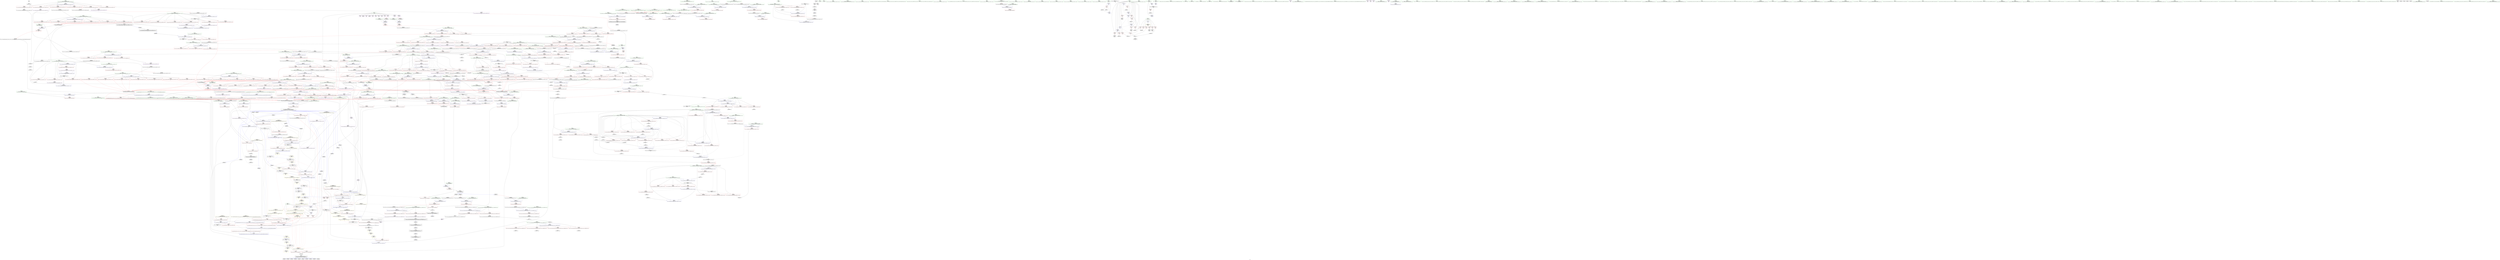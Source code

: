 digraph "SVFG" {
	label="SVFG";

	Node0x55db822566b0 [shape=record,color=grey,label="{NodeID: 0\nNullPtr}"];
	Node0x55db822566b0 -> Node0x55db822a6cf0[style=solid];
	Node0x55db822d0e50 [shape=record,color=black,label="{NodeID: 1550\n609 = PHI(614, )\n}"];
	Node0x55db822d0e50 -> Node0x55db822ade40[style=solid];
	Node0x55db822af840 [shape=record,color=red,label="{NodeID: 443\n736\<--733\n\<--__t.addr\n_ZSt4moveIRN9__gnu_cxx5__ops15_Iter_less_iterEEONSt16remove_referenceIT_E4typeEOS5_\n}"];
	Node0x55db822af840 -> Node0x55db822a8580[style=solid];
	Node0x55db8232f3f0 [shape=record,color=yellow,style=double,label="{NodeID: 1218\n141V_1 = ENCHI(MR_141V_0)\npts\{499 586 635 976 1008 1130 \}\nFun[_ZSt11__push_heapIPxlxN9__gnu_cxx5__ops14_Iter_less_valEEvT_T0_S5_T1_RT2_]}"];
	Node0x55db8232f3f0 -> Node0x55db822b0540[style=dashed];
	Node0x55db8232f3f0 -> Node0x55db822b0610[style=dashed];
	Node0x55db822a3a40 [shape=record,color=green,label="{NodeID: 111\n632\<--633\n__len.addr\<--__len.addr_field_insensitive\n_ZSt13__adjust_heapIPxlxN9__gnu_cxx5__ops15_Iter_less_iterEEvT_T0_S5_T1_T2_\n}"];
	Node0x55db822a3a40 -> Node0x55db822ae9a0[style=solid];
	Node0x55db822a3a40 -> Node0x55db822aea70[style=solid];
	Node0x55db822a3a40 -> Node0x55db822aeb40[style=solid];
	Node0x55db822a3a40 -> Node0x55db822c8d00[style=solid];
	Node0x55db822c4f10 [shape=record,color=red,label="{NodeID: 554\n1250\<--1238\n\<--__first.addr\n_ZNSt20__copy_move_backwardILb1ELb1ESt26random_access_iterator_tagE13__copy_move_bIxEEPT_PKS3_S6_S4_\n}"];
	Node0x55db822c4f10 -> Node0x55db822b0e20[style=solid];
	Node0x55db822a7fd0 [shape=record,color=black,label="{NodeID: 222\n508\<--506\nsub.ptr.rhs.cast\<--\n_ZSt11__make_heapIPxN9__gnu_cxx5__ops15_Iter_less_iterEEvT_S4_RT0_\n}"];
	Node0x55db822a7fd0 -> Node0x55db822e6bb0[style=solid];
	Node0x55db822ca970 [shape=record,color=blue,label="{NodeID: 665\n911\<--937\n__last.addr\<--incdec.ptr7\n_ZSt21__unguarded_partitionIPxN9__gnu_cxx5__ops15_Iter_less_iterEET_S4_S4_S4_T0_\n}"];
	Node0x55db822ca970 -> Node0x55db8231b680[style=dashed];
	Node0x55db822b5b50 [shape=record,color=red,label="{NodeID: 333\n259\<--219\n\<--__last.addr\n_ZSt16__introsort_loopIPxlN9__gnu_cxx5__ops15_Iter_less_iterEEvT_S4_T0_T1_\n|{<s0>14}}"];
	Node0x55db822b5b50:s0 -> Node0x55db8239d460[style=solid,color=red];
	Node0x55db82317050 [shape=record,color=black,label="{NodeID: 1108\nMR_81V_2 = PHI(MR_81V_3, MR_81V_1, )\npts\{495 \}\n}"];
	Node0x55db8229fac0 [shape=record,color=green,label="{NodeID: 1\n5\<--1\n\<--dummyObj\nCan only get source location for instruction, argument, global var or function.}"];
	Node0x55db822d0f90 [shape=record,color=black,label="{NodeID: 1551\n706 = PHI(614, )\n}"];
	Node0x55db822d0f90 -> Node0x55db822af6a0[style=solid];
	Node0x55db822af910 [shape=record,color=red,label="{NodeID: 444\n745\<--742\nthis1\<--this.addr\n_ZN9__gnu_cxx5__ops14_Iter_less_valC2ENS0_15_Iter_less_iterE\n}"];
	Node0x55db8232f560 [shape=record,color=yellow,style=double,label="{NodeID: 1219\n6V_1 = ENCHI(MR_6V_0)\npts\{14 \}\nFun[_ZSt13move_backwardIPxS0_ET0_T_S2_S1_]|{<s0>73}}"];
	Node0x55db8232f560:s0 -> Node0x55db8232cbb0[style=dashed,color=red];
	Node0x55db822a3b10 [shape=record,color=green,label="{NodeID: 112\n634\<--635\n__value.addr\<--__value.addr_field_insensitive\n_ZSt13__adjust_heapIPxlxN9__gnu_cxx5__ops15_Iter_less_iterEEvT_T0_S5_T1_T2_\n|{|<s1>40}}"];
	Node0x55db822a3b10 -> Node0x55db822c8dd0[style=solid];
	Node0x55db822a3b10:s1 -> Node0x55db822d7aa0[style=solid,color=red];
	Node0x55db822c4fe0 [shape=record,color=red,label="{NodeID: 555\n1264\<--1238\n\<--__first.addr\n_ZNSt20__copy_move_backwardILb1ELb1ESt26random_access_iterator_tagE13__copy_move_bIxEEPT_PKS3_S6_S4_\n}"];
	Node0x55db822c4fe0 -> Node0x55db822b0fc0[style=solid];
	Node0x55db822a80a0 [shape=record,color=black,label="{NodeID: 223\n516\<--514\nsub.ptr.lhs.cast1\<--\n_ZSt11__make_heapIPxN9__gnu_cxx5__ops15_Iter_less_iterEEvT_S4_RT0_\n}"];
	Node0x55db822a80a0 -> Node0x55db822e7630[style=solid];
	Node0x55db822caa40 [shape=record,color=blue,label="{NodeID: 666\n909\<--950\n__first.addr\<--incdec.ptr9\n_ZSt21__unguarded_partitionIPxN9__gnu_cxx5__ops15_Iter_less_iterEET_S4_S4_S4_T0_\n}"];
	Node0x55db822caa40 -> Node0x55db82316970[style=dashed];
	Node0x55db822b5c20 [shape=record,color=red,label="{NodeID: 334\n265\<--219\n\<--__last.addr\n_ZSt16__introsort_loopIPxlN9__gnu_cxx5__ops15_Iter_less_iterEEvT_S4_T0_T1_\n|{<s0>15}}"];
	Node0x55db822b5c20:s0 -> Node0x55db822d5e80[style=solid,color=red];
	Node0x55db823189b0 [shape=record,color=black,label="{NodeID: 1109\nMR_83V_2 = PHI(MR_83V_4, MR_83V_1, )\npts\{497 \}\n}"];
	Node0x55db8229fb50 [shape=record,color=green,label="{NodeID: 2\n15\<--1\n.str\<--dummyObj\nGlob }"];
	Node0x55db822d10d0 [shape=record,color=black,label="{NodeID: 1552\n716 = PHI(731, )\n}"];
	Node0x55db822af9e0 [shape=record,color=red,label="{NodeID: 445\n780\<--753\n\<--__first.addr\n_ZSt11__push_heapIPxlxN9__gnu_cxx5__ops14_Iter_less_valEEvT_T0_S5_T1_RT2_\n}"];
	Node0x55db822af9e0 -> Node0x55db822b3790[style=solid];
	Node0x55db822a3be0 [shape=record,color=green,label="{NodeID: 113\n636\<--637\n__topIndex\<--__topIndex_field_insensitive\n_ZSt13__adjust_heapIPxlxN9__gnu_cxx5__ops15_Iter_less_iterEEvT_T0_S5_T1_T2_\n}"];
	Node0x55db822a3be0 -> Node0x55db822aec10[style=solid];
	Node0x55db822a3be0 -> Node0x55db822c8ea0[style=solid];
	Node0x55db822c50b0 [shape=record,color=red,label="{NodeID: 556\n1249\<--1240\n\<--__last.addr\n_ZNSt20__copy_move_backwardILb1ELb1ESt26random_access_iterator_tagE13__copy_move_bIxEEPT_PKS3_S6_S4_\n}"];
	Node0x55db822c50b0 -> Node0x55db822b0d50[style=solid];
	Node0x55db822a8170 [shape=record,color=black,label="{NodeID: 224\n517\<--515\nsub.ptr.rhs.cast2\<--\n_ZSt11__make_heapIPxN9__gnu_cxx5__ops15_Iter_less_iterEEvT_S4_RT0_\n}"];
	Node0x55db822a8170 -> Node0x55db822e7630[style=solid];
	Node0x55db822cab10 [shape=record,color=blue,label="{NodeID: 667\n956\<--954\n__a.addr\<--__a\n_ZSt9iter_swapIPxS0_EvT_T0_\n}"];
	Node0x55db822cab10 -> Node0x55db822c2400[style=dashed];
	Node0x55db822b5cf0 [shape=record,color=red,label="{NodeID: 335\n244\<--221\n\<--__depth_limit.addr\n_ZSt16__introsort_loopIPxlN9__gnu_cxx5__ops15_Iter_less_iterEEvT_S4_T0_T1_\n}"];
	Node0x55db822b5cf0 -> Node0x55db822bcad0[style=solid];
	Node0x55db82318e80 [shape=record,color=black,label="{NodeID: 1110\nMR_85V_2 = PHI(MR_85V_4, MR_85V_1, )\npts\{499 \}\n}"];
	Node0x55db8229fe00 [shape=record,color=green,label="{NodeID: 3\n17\<--1\n.str.1\<--dummyObj\nGlob }"];
	Node0x55db822d11e0 [shape=record,color=black,label="{NodeID: 1553\n725 = PHI(614, )\n}"];
	Node0x55db822d11e0 -> Node0x55db822af770[style=solid];
	Node0x55db822afab0 [shape=record,color=red,label="{NodeID: 446\n790\<--753\n\<--__first.addr\n_ZSt11__push_heapIPxlxN9__gnu_cxx5__ops14_Iter_less_valEEvT_T0_S5_T1_RT2_\n}"];
	Node0x55db822afab0 -> Node0x55db822b3860[style=solid];
	Node0x55db822a3cb0 [shape=record,color=green,label="{NodeID: 114\n638\<--639\n__secondChild\<--__secondChild_field_insensitive\n_ZSt13__adjust_heapIPxlxN9__gnu_cxx5__ops15_Iter_less_iterEEvT_T0_S5_T1_T2_\n}"];
	Node0x55db822a3cb0 -> Node0x55db822aece0[style=solid];
	Node0x55db822a3cb0 -> Node0x55db822aedb0[style=solid];
	Node0x55db822a3cb0 -> Node0x55db822aee80[style=solid];
	Node0x55db822a3cb0 -> Node0x55db822aef50[style=solid];
	Node0x55db822a3cb0 -> Node0x55db822af020[style=solid];
	Node0x55db822a3cb0 -> Node0x55db822af0f0[style=solid];
	Node0x55db822a3cb0 -> Node0x55db822af1c0[style=solid];
	Node0x55db822a3cb0 -> Node0x55db822af290[style=solid];
	Node0x55db822a3cb0 -> Node0x55db822af360[style=solid];
	Node0x55db822a3cb0 -> Node0x55db822af430[style=solid];
	Node0x55db822a3cb0 -> Node0x55db822af500[style=solid];
	Node0x55db822a3cb0 -> Node0x55db822c8f70[style=solid];
	Node0x55db822a3cb0 -> Node0x55db822c9040[style=solid];
	Node0x55db822a3cb0 -> Node0x55db822c9110[style=solid];
	Node0x55db822a3cb0 -> Node0x55db822c9380[style=solid];
	Node0x55db822c5180 [shape=record,color=red,label="{NodeID: 557\n1259\<--1242\n\<--__result.addr\n_ZNSt20__copy_move_backwardILb1ELb1ESt26random_access_iterator_tagE13__copy_move_bIxEEPT_PKS3_S6_S4_\n}"];
	Node0x55db822c5180 -> Node0x55db822b3ad0[style=solid];
	Node0x55db822a8240 [shape=record,color=black,label="{NodeID: 225\n552\<--570\n_ZNK9__gnu_cxx5__ops15_Iter_less_iterclIPxS3_EEbT_T0__ret\<--cmp\n_ZNK9__gnu_cxx5__ops15_Iter_less_iterclIPxS3_EEbT_T0_\n|{<s0>25|<s1>35|<s2>45|<s3>46|<s4>48|<s5>51|<s6>53|<s7>56|<s8>57|<s9>63}}"];
	Node0x55db822a8240:s0 -> Node0x55db822cfce0[style=solid,color=blue];
	Node0x55db822a8240:s1 -> Node0x55db8238a3f0[style=solid,color=blue];
	Node0x55db822a8240:s2 -> Node0x55db822d0310[style=solid,color=blue];
	Node0x55db822a8240:s3 -> Node0x55db822d0420[style=solid,color=blue];
	Node0x55db822a8240:s4 -> Node0x55db822d0530[style=solid,color=blue];
	Node0x55db822a8240:s5 -> Node0x55db822d0640[style=solid,color=blue];
	Node0x55db822a8240:s6 -> Node0x55db822d0780[style=solid,color=blue];
	Node0x55db822a8240:s7 -> Node0x55db822d1710[style=solid,color=blue];
	Node0x55db822a8240:s8 -> Node0x55db822d1820[style=solid,color=blue];
	Node0x55db822a8240:s9 -> Node0x55db822d1d50[style=solid,color=blue];
	Node0x55db822cabe0 [shape=record,color=blue,label="{NodeID: 668\n958\<--955\n__b.addr\<--__b\n_ZSt9iter_swapIPxS0_EvT_T0_\n}"];
	Node0x55db822cabe0 -> Node0x55db822c24d0[style=dashed];
	Node0x55db822b5dc0 [shape=record,color=red,label="{NodeID: 336\n254\<--221\n\<--__depth_limit.addr\n_ZSt16__introsort_loopIPxlN9__gnu_cxx5__ops15_Iter_less_iterEEvT_S4_T0_T1_\n}"];
	Node0x55db822b5dc0 -> Node0x55db822e7f30[style=solid];
	Node0x55db82319380 [shape=record,color=black,label="{NodeID: 1111\nMR_6V_5 = PHI(MR_6V_4, MR_6V_2, MR_6V_2, )\npts\{14 \}\n|{|<s1>41}}"];
	Node0x55db82319380 -> Node0x55db822af770[style=dashed];
	Node0x55db82319380:s1 -> Node0x55db82326080[style=dashed,color=red];
	Node0x55db8229fec0 [shape=record,color=green,label="{NodeID: 4\n19\<--1\n.str.2\<--dummyObj\nGlob }"];
	Node0x55db822d1350 [shape=record,color=black,label="{NodeID: 1554\n783 = PHI(813, )\n}"];
	Node0x55db822d1350 -> Node0x55db822e3420[style=solid];
	Node0x55db822afb80 [shape=record,color=red,label="{NodeID: 447\n795\<--753\n\<--__first.addr\n_ZSt11__push_heapIPxlxN9__gnu_cxx5__ops14_Iter_less_valEEvT_T0_S5_T1_RT2_\n}"];
	Node0x55db822afb80 -> Node0x55db822b3930[style=solid];
	Node0x55db822a8730 [shape=record,color=green,label="{NodeID: 115\n640\<--641\n__cmp\<--__cmp_field_insensitive\n_ZSt13__adjust_heapIPxlxN9__gnu_cxx5__ops15_Iter_less_iterEEvT_T0_S5_T1_T2_\n|{<s0>39|<s1>41}}"];
	Node0x55db822a8730:s0 -> Node0x55db8239d240[style=solid,color=red];
	Node0x55db822a8730:s1 -> Node0x55db822d6560[style=solid,color=red];
	Node0x55db822c5250 [shape=record,color=red,label="{NodeID: 558\n1272\<--1242\n\<--__result.addr\n_ZNSt20__copy_move_backwardILb1ELb1ESt26random_access_iterator_tagE13__copy_move_bIxEEPT_PKS3_S6_S4_\n}"];
	Node0x55db822c5250 -> Node0x55db822b3ba0[style=solid];
	Node0x55db822a8310 [shape=record,color=black,label="{NodeID: 226\n605\<--603\nsub.ptr.lhs.cast\<--\n_ZSt10__pop_heapIPxN9__gnu_cxx5__ops15_Iter_less_iterEEvT_S4_S4_RT0_\n}"];
	Node0x55db822a8310 -> Node0x55db822e38b0[style=solid];
	Node0x55db822cacb0 [shape=record,color=blue,label="{NodeID: 669\n971\<--969\n__a.addr\<--__a\n_ZSt4swapIxENSt9enable_ifIXsr6__and_ISt6__not_ISt15__is_tuple_likeIT_EESt21is_move_constructibleIS3_ESt18is_move_assignableIS3_EEE5valueEvE4typeERS3_SC_\n}"];
	Node0x55db822cacb0 -> Node0x55db822c25a0[style=dashed];
	Node0x55db822cacb0 -> Node0x55db822c2670[style=dashed];
	Node0x55db822b5e90 [shape=record,color=red,label="{NodeID: 337\n266\<--221\n\<--__depth_limit.addr\n_ZSt16__introsort_loopIPxlN9__gnu_cxx5__ops15_Iter_less_iterEEvT_S4_T0_T1_\n|{<s0>15}}"];
	Node0x55db822b5e90:s0 -> Node0x55db822d5fd0[style=solid,color=red];
	Node0x55db82319880 [shape=record,color=black,label="{NodeID: 1112\nMR_114V_6 = PHI(MR_114V_5, MR_114V_3, MR_114V_3, )\npts\{631 \}\n}"];
	Node0x55db82319880 -> Node0x55db822ae8d0[style=dashed];
	Node0x55db8229ff80 [shape=record,color=green,label="{NodeID: 5\n34\<--1\n\<--dummyObj\nCan only get source location for instruction, argument, global var or function.}"];
	Node0x55db822d1490 [shape=record,color=black,label="{NodeID: 1555\n793 = PHI(614, )\n}"];
	Node0x55db822d1490 -> Node0x55db822b0540[style=solid];
	Node0x55db822afc50 [shape=record,color=red,label="{NodeID: 448\n808\<--753\n\<--__first.addr\n_ZSt11__push_heapIPxlxN9__gnu_cxx5__ops14_Iter_less_valEEvT_T0_S5_T1_RT2_\n}"];
	Node0x55db822afc50 -> Node0x55db822b3a00[style=solid];
	Node0x55db8232f910 [shape=record,color=yellow,style=double,label="{NodeID: 1223\n6V_1 = ENCHI(MR_6V_0)\npts\{14 \}\nFun[_ZSt9iter_swapIPxS0_EvT_T0_]|{<s0>59|<s1>59|<s2>59}}"];
	Node0x55db8232f910:s0 -> Node0x55db822c28e0[style=dashed,color=red];
	Node0x55db8232f910:s1 -> Node0x55db822c29b0[style=dashed,color=red];
	Node0x55db8232f910:s2 -> Node0x55db822caf20[style=dashed,color=red];
	Node0x55db822a87c0 [shape=record,color=green,label="{NodeID: 116\n642\<--643\nagg.tmp\<--agg.tmp_field_insensitive\n_ZSt13__adjust_heapIPxlxN9__gnu_cxx5__ops15_Iter_less_iterEEvT_T0_S5_T1_T2_\n}"];
	Node0x55db822c5320 [shape=record,color=red,label="{NodeID: 559\n1256\<--1244\n\<--_Num\n_ZNSt20__copy_move_backwardILb1ELb1ESt26random_access_iterator_tagE13__copy_move_bIxEEPT_PKS3_S6_S4_\n}"];
	Node0x55db822c5320 -> Node0x55db822bc650[style=solid];
	Node0x55db822a83e0 [shape=record,color=black,label="{NodeID: 227\n606\<--604\nsub.ptr.rhs.cast\<--\n_ZSt10__pop_heapIPxN9__gnu_cxx5__ops15_Iter_less_iterEEvT_S4_S4_RT0_\n}"];
	Node0x55db822a83e0 -> Node0x55db822e38b0[style=solid];
	Node0x55db822cad80 [shape=record,color=blue,label="{NodeID: 670\n973\<--970\n__b.addr\<--__b\n_ZSt4swapIxENSt9enable_ifIXsr6__and_ISt6__not_ISt15__is_tuple_likeIT_EESt21is_move_constructibleIS3_ESt18is_move_assignableIS3_EEE5valueEvE4typeERS3_SC_\n}"];
	Node0x55db822cad80 -> Node0x55db822c2740[style=dashed];
	Node0x55db822cad80 -> Node0x55db822c2810[style=dashed];
	Node0x55db822b5f60 [shape=record,color=red,label="{NodeID: 338\n264\<--225\n\<--__cut\n_ZSt16__introsort_loopIPxlN9__gnu_cxx5__ops15_Iter_less_iterEEvT_S4_T0_T1_\n|{<s0>15}}"];
	Node0x55db822b5f60:s0 -> Node0x55db822d5d30[style=solid,color=red];
	Node0x55db82319d80 [shape=record,color=black,label="{NodeID: 1113\nMR_122V_8 = PHI(MR_122V_7, MR_122V_3, MR_122V_3, )\npts\{639 \}\n}"];
	Node0x55db822a07f0 [shape=record,color=green,label="{NodeID: 6\n42\<--1\n\<--dummyObj\nCan only get source location for instruction, argument, global var or function.}"];
	Node0x55db822d15d0 [shape=record,color=black,label="{NodeID: 1556\n806 = PHI(614, )\n}"];
	Node0x55db822d15d0 -> Node0x55db822b0610[style=solid];
	Node0x55db822afd20 [shape=record,color=red,label="{NodeID: 449\n770\<--755\n\<--__holeIndex.addr\n_ZSt11__push_heapIPxlxN9__gnu_cxx5__ops14_Iter_less_valEEvT_T0_S5_T1_RT2_\n}"];
	Node0x55db822afd20 -> Node0x55db822e7030[style=solid];
	Node0x55db822a8890 [shape=record,color=green,label="{NodeID: 117\n717\<--718\n_ZSt4moveIRN9__gnu_cxx5__ops15_Iter_less_iterEEONSt16remove_referenceIT_E4typeEOS5_\<--_ZSt4moveIRN9__gnu_cxx5__ops15_Iter_less_iterEEONSt16remove_referenceIT_E4typeEOS5__field_insensitive\n}"];
	Node0x55db822c53f0 [shape=record,color=red,label="{NodeID: 560\n1260\<--1244\n\<--_Num\n_ZNSt20__copy_move_backwardILb1ELb1ESt26random_access_iterator_tagE13__copy_move_bIxEEPT_PKS3_S6_S4_\n}"];
	Node0x55db822c53f0 -> Node0x55db822e6eb0[style=solid];
	Node0x55db822a84b0 [shape=record,color=black,label="{NodeID: 228\n614\<--619\n_ZSt4moveIRxEONSt16remove_referenceIT_E4typeEOS2__ret\<--\n_ZSt4moveIRxEONSt16remove_referenceIT_E4typeEOS2_\n|{<s0>28|<s1>29|<s2>31|<s3>32|<s4>33|<s5>36|<s6>37|<s7>40|<s8>43|<s9>44|<s10>60|<s11>61|<s12>62|<s13>64|<s14>66|<s15>74|<s16>76|<s17>77}}"];
	Node0x55db822a84b0:s0 -> Node0x55db822d08c0[style=solid,color=blue];
	Node0x55db822a84b0:s1 -> Node0x55db822d0a90[style=solid,color=blue];
	Node0x55db822a84b0:s2 -> Node0x55db822d0bd0[style=solid,color=blue];
	Node0x55db822a84b0:s3 -> Node0x55db822d0d10[style=solid,color=blue];
	Node0x55db822a84b0:s4 -> Node0x55db822d0e50[style=solid,color=blue];
	Node0x55db822a84b0:s5 -> Node0x55db8238a550[style=solid,color=blue];
	Node0x55db822a84b0:s6 -> Node0x55db822d0f90[style=solid,color=blue];
	Node0x55db822a84b0:s7 -> Node0x55db822d11e0[style=solid,color=blue];
	Node0x55db822a84b0:s8 -> Node0x55db822d1490[style=solid,color=blue];
	Node0x55db822a84b0:s9 -> Node0x55db822d15d0[style=solid,color=blue];
	Node0x55db822a84b0:s10 -> Node0x55db822d1930[style=solid,color=blue];
	Node0x55db822a84b0:s11 -> Node0x55db822d1ad0[style=solid,color=blue];
	Node0x55db822a84b0:s12 -> Node0x55db822d1c10[style=solid,color=blue];
	Node0x55db822a84b0:s13 -> Node0x55db822d1e60[style=solid,color=blue];
	Node0x55db822a84b0:s14 -> Node0x55db822d20e0[style=solid,color=blue];
	Node0x55db822a84b0:s15 -> Node0x55db822d2610[style=solid,color=blue];
	Node0x55db822a84b0:s16 -> Node0x55db822d2860[style=solid,color=blue];
	Node0x55db822a84b0:s17 -> Node0x55db822d29d0[style=solid,color=blue];
	Node0x55db822cae50 [shape=record,color=blue,label="{NodeID: 671\n975\<--981\n__tmp\<--\n_ZSt4swapIxENSt9enable_ifIXsr6__and_ISt6__not_ISt15__is_tuple_likeIT_EESt21is_move_constructibleIS3_ESt18is_move_assignableIS3_EEE5valueEvE4typeERS3_SC_\n}"];
	Node0x55db822cae50 -> Node0x55db822c29b0[style=dashed];
	Node0x55db822cae50 -> Node0x55db822c2a80[style=dashed];
	Node0x55db822b6030 [shape=record,color=red,label="{NodeID: 339\n268\<--225\n\<--__cut\n_ZSt16__introsort_loopIPxlN9__gnu_cxx5__ops15_Iter_less_iterEEvT_S4_T0_T1_\n}"];
	Node0x55db822b6030 -> Node0x55db822c6e20[style=solid];
	Node0x55db8231a280 [shape=record,color=black,label="{NodeID: 1114\nMR_6V_4 = PHI(MR_6V_5, MR_6V_3, )\npts\{14 \}\n|{<s0>12}}"];
	Node0x55db8231a280:s0 -> Node0x55db82316a60[style=dashed,color=blue];
	Node0x55db822a0880 [shape=record,color=green,label="{NodeID: 7\n97\<--1\n\<--dummyObj\nCan only get source location for instruction, argument, global var or function.|{<s0>34}}"];
	Node0x55db822a0880:s0 -> Node0x55db8239c0d0[style=solid,color=red];
	Node0x55db822d1710 [shape=record,color=black,label="{NodeID: 1557\n922 = PHI(552, )\n}"];
	Node0x55db822afdf0 [shape=record,color=red,label="{NodeID: 450\n775\<--755\n\<--__holeIndex.addr\n_ZSt11__push_heapIPxlxN9__gnu_cxx5__ops14_Iter_less_valEEvT_T0_S5_T1_RT2_\n}"];
	Node0x55db822afdf0 -> Node0x55db822e9bb0[style=solid];
	Node0x55db822a8990 [shape=record,color=green,label="{NodeID: 118\n720\<--721\n_ZN9__gnu_cxx5__ops14_Iter_less_valC2ENS0_15_Iter_less_iterE\<--_ZN9__gnu_cxx5__ops14_Iter_less_valC2ENS0_15_Iter_less_iterE_field_insensitive\n}"];
	Node0x55db822c54c0 [shape=record,color=red,label="{NodeID: 561\n1266\<--1244\n\<--_Num\n_ZNSt20__copy_move_backwardILb1ELb1ESt26random_access_iterator_tagE13__copy_move_bIxEEPT_PKS3_S6_S4_\n}"];
	Node0x55db822c54c0 -> Node0x55db822e4c30[style=solid];
	Node0x55db822a8580 [shape=record,color=black,label="{NodeID: 229\n731\<--736\n_ZSt4moveIRN9__gnu_cxx5__ops15_Iter_less_iterEEONSt16remove_referenceIT_E4typeEOS5__ret\<--\n_ZSt4moveIRN9__gnu_cxx5__ops15_Iter_less_iterEEONSt16remove_referenceIT_E4typeEOS5_\n|{<s0>38}}"];
	Node0x55db822a8580:s0 -> Node0x55db822d10d0[style=solid,color=blue];
	Node0x55db822caf20 [shape=record,color=blue,label="{NodeID: 672\n986\<--985\n\<--\n_ZSt4swapIxENSt9enable_ifIXsr6__and_ISt6__not_ISt15__is_tuple_likeIT_EESt21is_move_constructibleIS3_ESt18is_move_assignableIS3_EEE5valueEvE4typeERS3_SC_\n}"];
	Node0x55db822caf20 -> Node0x55db822c2a80[style=dashed];
	Node0x55db822caf20 -> Node0x55db822caff0[style=dashed];
	Node0x55db822b6100 [shape=record,color=red,label="{NodeID: 340\n277\<--274\n\<--__n.addr\n_ZSt4__lgl\n}"];
	Node0x55db822a0940 [shape=record,color=green,label="{NodeID: 8\n191\<--1\n\<--dummyObj\nCan only get source location for instruction, argument, global var or function.}"];
	Node0x55db822d1820 [shape=record,color=black,label="{NodeID: 1558\n934 = PHI(552, )\n}"];
	Node0x55db822afec0 [shape=record,color=red,label="{NodeID: 451\n796\<--755\n\<--__holeIndex.addr\n_ZSt11__push_heapIPxlxN9__gnu_cxx5__ops14_Iter_less_valEEvT_T0_S5_T1_RT2_\n}"];
	Node0x55db822a8a90 [shape=record,color=green,label="{NodeID: 119\n728\<--729\n_ZSt11__push_heapIPxlxN9__gnu_cxx5__ops14_Iter_less_valEEvT_T0_S5_T1_RT2_\<--_ZSt11__push_heapIPxlxN9__gnu_cxx5__ops14_Iter_less_valEEvT_T0_S5_T1_RT2__field_insensitive\n}"];
	Node0x55db822c5590 [shape=record,color=red,label="{NodeID: 562\n1273\<--1244\n\<--_Num\n_ZNSt20__copy_move_backwardILb1ELb1ESt26random_access_iterator_tagE13__copy_move_bIxEEPT_PKS3_S6_S4_\n}"];
	Node0x55db822c5590 -> Node0x55db822e5830[style=solid];
	Node0x55db822a8650 [shape=record,color=black,label="{NodeID: 230\n813\<--831\n_ZNK9__gnu_cxx5__ops14_Iter_less_valclIPxxEEbT_RT0__ret\<--cmp\n_ZNK9__gnu_cxx5__ops14_Iter_less_valclIPxxEEbT_RT0_\n|{<s0>42}}"];
	Node0x55db822a8650:s0 -> Node0x55db822d1350[style=solid,color=blue];
	Node0x55db822caff0 [shape=record,color=blue,label="{NodeID: 673\n990\<--989\n\<--\n_ZSt4swapIxENSt9enable_ifIXsr6__and_ISt6__not_ISt15__is_tuple_likeIT_EESt21is_move_constructibleIS3_ESt18is_move_assignableIS3_EEE5valueEvE4typeERS3_SC_\n|{<s0>59}}"];
	Node0x55db822caff0:s0 -> Node0x55db82344070[style=dashed,color=blue];
	Node0x55db822b61d0 [shape=record,color=red,label="{NodeID: 341\n305\<--292\n\<--__first.addr\n_ZSt22__final_insertion_sortIPxN9__gnu_cxx5__ops15_Iter_less_iterEEvT_S4_T0_\n}"];
	Node0x55db822b61d0 -> Node0x55db822a7a20[style=solid];
	Node0x55db8231ac80 [shape=record,color=black,label="{NodeID: 1116\nMR_6V_3 = PHI(MR_6V_5, MR_6V_2, )\npts\{14 \}\n|{|<s1>20|<s2>25|<s3>26|<s4>26|<s5>26}}"];
	Node0x55db8231ac80 -> Node0x55db8231ac80[style=dashed];
	Node0x55db8231ac80:s1 -> Node0x55db82342d30[style=dashed,color=blue];
	Node0x55db8231ac80:s2 -> Node0x55db8232cf60[style=dashed,color=red];
	Node0x55db8231ac80:s3 -> Node0x55db822adca0[style=dashed,color=red];
	Node0x55db8231ac80:s4 -> Node0x55db822add70[style=dashed,color=red];
	Node0x55db8231ac80:s5 -> Node0x55db822c89c0[style=dashed,color=red];
	Node0x55db822a0a40 [shape=record,color=green,label="{NodeID: 9\n196\<--1\n\<--dummyObj\nCan only get source location for instruction, argument, global var or function.}"];
	Node0x55db822d1930 [shape=record,color=black,label="{NodeID: 1559\n980 = PHI(614, )\n}"];
	Node0x55db822d1930 -> Node0x55db822c28e0[style=solid];
	Node0x55db822aff90 [shape=record,color=red,label="{NodeID: 452\n801\<--755\n\<--__holeIndex.addr\n_ZSt11__push_heapIPxlxN9__gnu_cxx5__ops14_Iter_less_valEEvT_T0_S5_T1_RT2_\n}"];
	Node0x55db822aff90 -> Node0x55db822e5530[style=solid];
	Node0x55db8232fcf0 [shape=record,color=yellow,style=double,label="{NodeID: 1227\n6V_1 = ENCHI(MR_6V_0)\npts\{14 \}\nFun[_ZSt4sortIPxEvT_S1_]|{<s0>9}}"];
	Node0x55db8232fcf0:s0 -> Node0x55db82332ca0[style=dashed,color=red];
	Node0x55db822a8b90 [shape=record,color=green,label="{NodeID: 120\n733\<--734\n__t.addr\<--__t.addr_field_insensitive\n_ZSt4moveIRN9__gnu_cxx5__ops15_Iter_less_iterEEONSt16remove_referenceIT_E4typeEOS5_\n}"];
	Node0x55db822a8b90 -> Node0x55db822af840[style=solid];
	Node0x55db822a8b90 -> Node0x55db822c95f0[style=solid];
	Node0x55db822c5660 [shape=record,color=red,label="{NodeID: 563\n1295\<--1286\nthis1\<--this.addr\n_ZNK9__gnu_cxx5__ops14_Val_less_iterclIxPxEEbRT_T0_\n}"];
	Node0x55db822b0870 [shape=record,color=black,label="{NodeID: 231\n903\<--944\n_ZSt21__unguarded_partitionIPxN9__gnu_cxx5__ops15_Iter_less_iterEET_S4_S4_S4_T0__ret\<--\n_ZSt21__unguarded_partitionIPxN9__gnu_cxx5__ops15_Iter_less_iterEET_S4_S4_S4_T0_\n|{<s0>23}}"];
	Node0x55db822b0870:s0 -> Node0x55db822d01d0[style=solid,color=blue];
	Node0x55db822cb0c0 [shape=record,color=blue,label="{NodeID: 674\n1001\<--997\n__first.addr\<--__first\n_ZSt16__insertion_sortIPxN9__gnu_cxx5__ops15_Iter_less_iterEEvT_S4_T0_\n}"];
	Node0x55db822cb0c0 -> Node0x55db822c2b50[style=dashed];
	Node0x55db822cb0c0 -> Node0x55db822c2c20[style=dashed];
	Node0x55db822cb0c0 -> Node0x55db822c2cf0[style=dashed];
	Node0x55db822cb0c0 -> Node0x55db822c2dc0[style=dashed];
	Node0x55db822cb0c0 -> Node0x55db822c2e90[style=dashed];
	Node0x55db822b62a0 [shape=record,color=red,label="{NodeID: 342\n312\<--292\n\<--__first.addr\n_ZSt22__final_insertion_sortIPxN9__gnu_cxx5__ops15_Iter_less_iterEEvT_S4_T0_\n|{<s0>17}}"];
	Node0x55db822b62a0:s0 -> Node0x55db8239cfa0[style=solid,color=red];
	Node0x55db8231b180 [shape=record,color=black,label="{NodeID: 1117\nMR_65V_3 = PHI(MR_65V_4, MR_65V_2, )\npts\{416 \}\n}"];
	Node0x55db8231b180 -> Node0x55db822b7a30[style=dashed];
	Node0x55db8231b180 -> Node0x55db822b7b00[style=dashed];
	Node0x55db8231b180 -> Node0x55db822b7bd0[style=dashed];
	Node0x55db8231b180 -> Node0x55db822b7ca0[style=dashed];
	Node0x55db8231b180 -> Node0x55db822c7980[style=dashed];
	Node0x55db822a0b40 [shape=record,color=green,label="{NodeID: 10\n242\<--1\n\<--dummyObj\nCan only get source location for instruction, argument, global var or function.}"];
	Node0x55db822d1ad0 [shape=record,color=black,label="{NodeID: 1560\n984 = PHI(614, )\n}"];
	Node0x55db822d1ad0 -> Node0x55db822c29b0[style=solid];
	Node0x55db822b0060 [shape=record,color=red,label="{NodeID: 453\n809\<--755\n\<--__holeIndex.addr\n_ZSt11__push_heapIPxlxN9__gnu_cxx5__ops14_Iter_less_valEEvT_T0_S5_T1_RT2_\n}"];
	Node0x55db822a8c60 [shape=record,color=green,label="{NodeID: 121\n740\<--741\n\<--field_insensitive\n_ZN9__gnu_cxx5__ops14_Iter_less_valC2ENS0_15_Iter_less_iterE\n}"];
	Node0x55db822c5730 [shape=record,color=red,label="{NodeID: 564\n1296\<--1288\n\<--__val.addr\n_ZNK9__gnu_cxx5__ops14_Val_less_iterclIxPxEEbRT_T0_\n}"];
	Node0x55db822c5730 -> Node0x55db822c58d0[style=solid];
	Node0x55db822b0940 [shape=record,color=black,label="{NodeID: 232\n1099\<--1119\n_ZSt13move_backwardIPxS0_ET0_T_S2_S1__ret\<--call2\n_ZSt13move_backwardIPxS0_ET0_T_S2_S1_\n|{<s0>65}}"];
	Node0x55db822b0940:s0 -> Node0x55db822d1fd0[style=solid,color=blue];
	Node0x55db822cb190 [shape=record,color=blue,label="{NodeID: 675\n1003\<--998\n__last.addr\<--__last\n_ZSt16__insertion_sortIPxN9__gnu_cxx5__ops15_Iter_less_iterEEvT_S4_T0_\n}"];
	Node0x55db822cb190 -> Node0x55db822c2f60[style=dashed];
	Node0x55db822cb190 -> Node0x55db822c3030[style=dashed];
	Node0x55db822b6370 [shape=record,color=red,label="{NodeID: 343\n313\<--292\n\<--__first.addr\n_ZSt22__final_insertion_sortIPxN9__gnu_cxx5__ops15_Iter_less_iterEEvT_S4_T0_\n}"];
	Node0x55db822b6370 -> Node0x55db822b2000[style=solid];
	Node0x55db8231b680 [shape=record,color=black,label="{NodeID: 1118\nMR_163V_5 = PHI(MR_163V_6, MR_163V_4, )\npts\{912 \}\n}"];
	Node0x55db8231b680 -> Node0x55db822c1e50[style=dashed];
	Node0x55db8231b680 -> Node0x55db822c1f20[style=dashed];
	Node0x55db8231b680 -> Node0x55db822c1ff0[style=dashed];
	Node0x55db8231b680 -> Node0x55db822c20c0[style=dashed];
	Node0x55db8231b680 -> Node0x55db822c2190[style=dashed];
	Node0x55db8231b680 -> Node0x55db822ca8a0[style=dashed];
	Node0x55db8231b680 -> Node0x55db822ca970[style=dashed];
	Node0x55db822a0c40 [shape=record,color=green,label="{NodeID: 11\n256\<--1\n\<--dummyObj\nCan only get source location for instruction, argument, global var or function.}"];
	Node0x55db822d1c10 [shape=record,color=black,label="{NodeID: 1561\n988 = PHI(614, )\n}"];
	Node0x55db822d1c10 -> Node0x55db822c2a80[style=solid];
	Node0x55db822b0130 [shape=record,color=red,label="{NodeID: 454\n776\<--757\n\<--__topIndex.addr\n_ZSt11__push_heapIPxlxN9__gnu_cxx5__ops14_Iter_less_valEEvT_T0_S5_T1_RT2_\n}"];
	Node0x55db822b0130 -> Node0x55db822e9bb0[style=solid];
	Node0x55db8232feb0 [shape=record,color=yellow,style=double,label="{NodeID: 1229\n6V_1 = ENCHI(MR_6V_0)\npts\{14 \}\nFun[_ZSt22__final_insertion_sortIPxN9__gnu_cxx5__ops15_Iter_less_iterEEvT_S4_T0_]|{<s0>17|<s1>17|<s2>19|<s3>19}}"];
	Node0x55db8232feb0:s0 -> Node0x55db8231de80[style=dashed,color=red];
	Node0x55db8232feb0:s1 -> Node0x55db82326a80[style=dashed,color=red];
	Node0x55db8232feb0:s2 -> Node0x55db8231de80[style=dashed,color=red];
	Node0x55db8232feb0:s3 -> Node0x55db82326a80[style=dashed,color=red];
	Node0x55db822a8d30 [shape=record,color=green,label="{NodeID: 122\n742\<--743\nthis.addr\<--this.addr_field_insensitive\n_ZN9__gnu_cxx5__ops14_Iter_less_valC2ENS0_15_Iter_less_iterE\n}"];
	Node0x55db822a8d30 -> Node0x55db822af910[style=solid];
	Node0x55db822a8d30 -> Node0x55db822c96c0[style=solid];
	Node0x55db822c5800 [shape=record,color=red,label="{NodeID: 565\n1298\<--1290\n\<--__it.addr\n_ZNK9__gnu_cxx5__ops14_Val_less_iterclIxPxEEbRT_T0_\n}"];
	Node0x55db822c5800 -> Node0x55db822c59a0[style=solid];
	Node0x55db822b0a10 [shape=record,color=black,label="{NodeID: 233\n1171\<--1192\n_ZSt23__copy_move_backward_a2ILb1EPxS0_ET1_T0_S2_S1__ret\<--call3\n_ZSt23__copy_move_backward_a2ILb1EPxS0_ET1_T0_S2_S1_\n|{<s0>73}}"];
	Node0x55db822b0a10:s0 -> Node0x55db822d24d0[style=solid,color=blue];
	Node0x55db822cb260 [shape=record,color=blue,label="{NodeID: 676\n1005\<--1023\n__i\<--add.ptr\n_ZSt16__insertion_sortIPxN9__gnu_cxx5__ops15_Iter_less_iterEEvT_S4_T0_\n}"];
	Node0x55db822cb260 -> Node0x55db822c3100[style=dashed];
	Node0x55db822cb260 -> Node0x55db822c31d0[style=dashed];
	Node0x55db822cb260 -> Node0x55db822c32a0[style=dashed];
	Node0x55db822cb260 -> Node0x55db822c3370[style=dashed];
	Node0x55db822cb260 -> Node0x55db822c3440[style=dashed];
	Node0x55db822cb260 -> Node0x55db822c3510[style=dashed];
	Node0x55db822cb260 -> Node0x55db822c35e0[style=dashed];
	Node0x55db822cb260 -> Node0x55db822cb4d0[style=dashed];
	Node0x55db822cb260 -> Node0x55db8231e380[style=dashed];
	Node0x55db822b6440 [shape=record,color=red,label="{NodeID: 344\n318\<--292\n\<--__first.addr\n_ZSt22__final_insertion_sortIPxN9__gnu_cxx5__ops15_Iter_less_iterEEvT_S4_T0_\n}"];
	Node0x55db822b6440 -> Node0x55db822b20d0[style=solid];
	Node0x55db822a0d40 [shape=record,color=green,label="{NodeID: 12\n279\<--1\n\<--dummyObj\nCan only get source location for instruction, argument, global var or function.}"];
	Node0x55db822d1d50 [shape=record,color=black,label="{NodeID: 1562\n1032 = PHI(552, )\n}"];
	Node0x55db822b0200 [shape=record,color=red,label="{NodeID: 455\n779\<--761\n\<--__comp.addr\n_ZSt11__push_heapIPxlxN9__gnu_cxx5__ops14_Iter_less_valEEvT_T0_S5_T1_RT2_\n|{<s0>42}}"];
	Node0x55db822b0200:s0 -> Node0x55db8239b4a0[style=solid,color=red];
	Node0x55db822a8e00 [shape=record,color=green,label="{NodeID: 123\n753\<--754\n__first.addr\<--__first.addr_field_insensitive\n_ZSt11__push_heapIPxlxN9__gnu_cxx5__ops14_Iter_less_valEEvT_T0_S5_T1_RT2_\n}"];
	Node0x55db822a8e00 -> Node0x55db822af9e0[style=solid];
	Node0x55db822a8e00 -> Node0x55db822afab0[style=solid];
	Node0x55db822a8e00 -> Node0x55db822afb80[style=solid];
	Node0x55db822a8e00 -> Node0x55db822afc50[style=solid];
	Node0x55db822a8e00 -> Node0x55db822c9790[style=solid];
	Node0x55db822c58d0 [shape=record,color=red,label="{NodeID: 566\n1297\<--1296\n\<--\n_ZNK9__gnu_cxx5__ops14_Val_less_iterclIxPxEEbRT_T0_\n}"];
	Node0x55db822c58d0 -> Node0x55db822e8cb0[style=solid];
	Node0x55db822b0ae0 [shape=record,color=black,label="{NodeID: 234\n1196\<--1201\n_ZSt12__miter_baseIPxET_S1__ret\<--\n_ZSt12__miter_baseIPxET_S1_\n|{<s0>71|<s1>72}}"];
	Node0x55db822b0ae0:s0 -> Node0x55db822d2250[style=solid,color=blue];
	Node0x55db822b0ae0:s1 -> Node0x55db822d2390[style=solid,color=blue];
	Node0x55db822cb330 [shape=record,color=blue,label="{NodeID: 677\n1007\<--1036\n__val\<--\n_ZSt16__insertion_sortIPxN9__gnu_cxx5__ops15_Iter_less_iterEEvT_S4_T0_\n}"];
	Node0x55db822cb330 -> Node0x55db822c3780[style=dashed];
	Node0x55db822cb330 -> Node0x55db82317180[style=dashed];
	Node0x55db822b6510 [shape=record,color=red,label="{NodeID: 345\n325\<--292\n\<--__first.addr\n_ZSt22__final_insertion_sortIPxN9__gnu_cxx5__ops15_Iter_less_iterEEvT_S4_T0_\n|{<s0>19}}"];
	Node0x55db822b6510:s0 -> Node0x55db8239cfa0[style=solid,color=red];
	Node0x55db822a0e40 [shape=record,color=green,label="{NodeID: 13\n285\<--1\n\<--dummyObj\nCan only get source location for instruction, argument, global var or function.}"];
	Node0x55db822d1e60 [shape=record,color=black,label="{NodeID: 1563\n1035 = PHI(614, )\n}"];
	Node0x55db822d1e60 -> Node0x55db822c36b0[style=solid];
	Node0x55db822b02d0 [shape=record,color=red,label="{NodeID: 456\n781\<--763\n\<--__parent\n_ZSt11__push_heapIPxlxN9__gnu_cxx5__ops14_Iter_less_valEEvT_T0_S5_T1_RT2_\n}"];
	Node0x55db822a8ed0 [shape=record,color=green,label="{NodeID: 124\n755\<--756\n__holeIndex.addr\<--__holeIndex.addr_field_insensitive\n_ZSt11__push_heapIPxlxN9__gnu_cxx5__ops14_Iter_less_valEEvT_T0_S5_T1_RT2_\n}"];
	Node0x55db822a8ed0 -> Node0x55db822afd20[style=solid];
	Node0x55db822a8ed0 -> Node0x55db822afdf0[style=solid];
	Node0x55db822a8ed0 -> Node0x55db822afec0[style=solid];
	Node0x55db822a8ed0 -> Node0x55db822aff90[style=solid];
	Node0x55db822a8ed0 -> Node0x55db822b0060[style=solid];
	Node0x55db822a8ed0 -> Node0x55db822c9860[style=solid];
	Node0x55db822a8ed0 -> Node0x55db822c9d40[style=solid];
	Node0x55db822c59a0 [shape=record,color=red,label="{NodeID: 567\n1299\<--1298\n\<--\n_ZNK9__gnu_cxx5__ops14_Val_less_iterclIxPxEEbRT_T0_\n}"];
	Node0x55db822c59a0 -> Node0x55db822e8cb0[style=solid];
	Node0x55db822b0bb0 [shape=record,color=black,label="{NodeID: 235\n1203\<--1223\n_ZSt22__copy_move_backward_aILb1EPxS0_ET1_T0_S2_S1__ret\<--call\n_ZSt22__copy_move_backward_aILb1EPxS0_ET1_T0_S2_S1_\n|{<s0>81}}"];
	Node0x55db822b0bb0:s0 -> Node0x55db822d2ed0[style=solid,color=blue];
	Node0x55db822cb400 [shape=record,color=blue,label="{NodeID: 678\n1047\<--1046\n\<--\n_ZSt16__insertion_sortIPxN9__gnu_cxx5__ops15_Iter_less_iterEEvT_S4_T0_\n}"];
	Node0x55db822cb400 -> Node0x55db82326a80[style=dashed];
	Node0x55db822b65e0 [shape=record,color=red,label="{NodeID: 346\n304\<--294\n\<--__last.addr\n_ZSt22__final_insertion_sortIPxN9__gnu_cxx5__ops15_Iter_less_iterEEvT_S4_T0_\n}"];
	Node0x55db822b65e0 -> Node0x55db822a7950[style=solid];
	Node0x55db822a0f40 [shape=record,color=green,label="{NodeID: 14\n472\<--1\n\<--dummyObj\nCan only get source location for instruction, argument, global var or function.}"];
	Node0x55db822d1fd0 [shape=record,color=black,label="{NodeID: 1564\n1042 = PHI(1099, )\n}"];
	Node0x55db822b03a0 [shape=record,color=red,label="{NodeID: 457\n791\<--763\n\<--__parent\n_ZSt11__push_heapIPxlxN9__gnu_cxx5__ops14_Iter_less_valEEvT_T0_S5_T1_RT2_\n}"];
	Node0x55db822a8fa0 [shape=record,color=green,label="{NodeID: 125\n757\<--758\n__topIndex.addr\<--__topIndex.addr_field_insensitive\n_ZSt11__push_heapIPxlxN9__gnu_cxx5__ops14_Iter_less_valEEvT_T0_S5_T1_RT2_\n}"];
	Node0x55db822a8fa0 -> Node0x55db822b0130[style=solid];
	Node0x55db822a8fa0 -> Node0x55db822c9930[style=solid];
	Node0x55db822c5a70 [shape=record,color=red,label="{NodeID: 568\n1304\<--1303\ndummyVal\<--offset_0\n_ZNSt20__copy_move_backwardILb1ELb1ESt26random_access_iterator_tagE13__copy_move_bIxEEPT_PKS3_S6_S4_\n}"];
	Node0x55db822c5a70 -> Node0x55db822ccc60[style=solid];
	Node0x55db822b0c80 [shape=record,color=black,label="{NodeID: 236\n1227\<--1232\n_ZSt12__niter_baseIPxET_S1__ret\<--\n_ZSt12__niter_baseIPxET_S1_\n|{<s0>78|<s1>79|<s2>80}}"];
	Node0x55db822b0c80:s0 -> Node0x55db822d2b10[style=solid,color=blue];
	Node0x55db822b0c80:s1 -> Node0x55db822d2c50[style=solid,color=blue];
	Node0x55db822b0c80:s2 -> Node0x55db822d2d90[style=solid,color=blue];
	Node0x55db822cb4d0 [shape=record,color=blue,label="{NodeID: 679\n1005\<--1060\n__i\<--incdec.ptr\n_ZSt16__insertion_sortIPxN9__gnu_cxx5__ops15_Iter_less_iterEEvT_S4_T0_\n}"];
	Node0x55db822cb4d0 -> Node0x55db822c3100[style=dashed];
	Node0x55db822cb4d0 -> Node0x55db822c31d0[style=dashed];
	Node0x55db822cb4d0 -> Node0x55db822c32a0[style=dashed];
	Node0x55db822cb4d0 -> Node0x55db822c3370[style=dashed];
	Node0x55db822cb4d0 -> Node0x55db822c3440[style=dashed];
	Node0x55db822cb4d0 -> Node0x55db822c3510[style=dashed];
	Node0x55db822cb4d0 -> Node0x55db822c35e0[style=dashed];
	Node0x55db822cb4d0 -> Node0x55db822cb4d0[style=dashed];
	Node0x55db822cb4d0 -> Node0x55db8231e380[style=dashed];
	Node0x55db822b66b0 [shape=record,color=red,label="{NodeID: 347\n320\<--294\n\<--__last.addr\n_ZSt22__final_insertion_sortIPxN9__gnu_cxx5__ops15_Iter_less_iterEEvT_S4_T0_\n|{<s0>18}}"];
	Node0x55db822b66b0:s0 -> Node0x55db822d4ef0[style=solid,color=red];
	Node0x55db8231ca80 [shape=record,color=black,label="{NodeID: 1122\nMR_6V_2 = PHI(MR_6V_4, MR_6V_1, )\npts\{14 \}\n|{<s0>5}}"];
	Node0x55db8231ca80:s0 -> Node0x55db8232fcf0[style=dashed,color=red];
	Node0x55db822a1040 [shape=record,color=green,label="{NodeID: 15\n788\<--1\n\<--dummyObj\nCan only get source location for instruction, argument, global var or function.}"];
	Node0x55db822d20e0 [shape=record,color=black,label="{NodeID: 1565\n1045 = PHI(614, )\n}"];
	Node0x55db822d20e0 -> Node0x55db822c3780[style=solid];
	Node0x55db822b0470 [shape=record,color=red,label="{NodeID: 458\n799\<--763\n\<--__parent\n_ZSt11__push_heapIPxlxN9__gnu_cxx5__ops14_Iter_less_valEEvT_T0_S5_T1_RT2_\n}"];
	Node0x55db822b0470 -> Node0x55db822c9d40[style=solid];
	Node0x55db822a9070 [shape=record,color=green,label="{NodeID: 126\n759\<--760\n__value.addr\<--__value.addr_field_insensitive\n_ZSt11__push_heapIPxlxN9__gnu_cxx5__ops14_Iter_less_valEEvT_T0_S5_T1_RT2_\n|{|<s1>42|<s2>44}}"];
	Node0x55db822a9070 -> Node0x55db822c9a00[style=solid];
	Node0x55db822a9070:s1 -> Node0x55db8239b6c0[style=solid,color=red];
	Node0x55db822a9070:s2 -> Node0x55db822d7aa0[style=solid,color=red];
	Node0x55db822c5b40 [shape=record,color=blue,label="{NodeID: 569\n4\<--5\nT\<--\nGlob }"];
	Node0x55db822c5b40 -> Node0x55db822b3c70[style=dashed];
	Node0x55db822c5b40 -> Node0x55db822c5eb0[style=dashed];
	Node0x55db822b0d50 [shape=record,color=black,label="{NodeID: 237\n1251\<--1249\nsub.ptr.lhs.cast\<--\n_ZNSt20__copy_move_backwardILb1ELb1ESt26random_access_iterator_tagE13__copy_move_bIxEEPT_PKS3_S6_S4_\n}"];
	Node0x55db822b0d50 -> Node0x55db822e7330[style=solid];
	Node0x55db822cb5a0 [shape=record,color=blue,label="{NodeID: 680\n1069\<--1065\n__first.addr\<--__first\n_ZSt26__unguarded_insertion_sortIPxN9__gnu_cxx5__ops15_Iter_less_iterEEvT_S4_T0_\n}"];
	Node0x55db822cb5a0 -> Node0x55db822c3850[style=dashed];
	Node0x55db822b6780 [shape=record,color=red,label="{NodeID: 348\n326\<--294\n\<--__last.addr\n_ZSt22__final_insertion_sortIPxN9__gnu_cxx5__ops15_Iter_less_iterEEvT_S4_T0_\n|{<s0>19}}"];
	Node0x55db822b6780:s0 -> Node0x55db8239d0f0[style=solid,color=red];
	Node0x55db8231cf80 [shape=record,color=black,label="{NodeID: 1123\nMR_10V_2 = PHI(MR_10V_10, MR_10V_1, )\npts\{27 \}\n}"];
	Node0x55db8231cf80 -> Node0x55db822c5f80[style=dashed];
	Node0x55db822a1140 [shape=record,color=green,label="{NodeID: 16\n1219\<--1\n\<--dummyObj\nCan only get source location for instruction, argument, global var or function.}"];
	Node0x55db822d2250 [shape=record,color=black,label="{NodeID: 1566\n1113 = PHI(1196, )\n|{<s0>73}}"];
	Node0x55db822d2250:s0 -> Node0x55db822d3650[style=solid,color=red];
	Node0x55db822b0540 [shape=record,color=red,label="{NodeID: 459\n794\<--793\n\<--call2\n_ZSt11__push_heapIPxlxN9__gnu_cxx5__ops14_Iter_less_valEEvT_T0_S5_T1_RT2_\n}"];
	Node0x55db822b0540 -> Node0x55db822c9c70[style=solid];
	Node0x55db822a9140 [shape=record,color=green,label="{NodeID: 127\n761\<--762\n__comp.addr\<--__comp.addr_field_insensitive\n_ZSt11__push_heapIPxlxN9__gnu_cxx5__ops14_Iter_less_valEEvT_T0_S5_T1_RT2_\n}"];
	Node0x55db822a9140 -> Node0x55db822b0200[style=solid];
	Node0x55db822a9140 -> Node0x55db822c9ad0[style=solid];
	Node0x55db822c5c10 [shape=record,color=blue,label="{NodeID: 570\n7\<--5\nN\<--\nGlob }"];
	Node0x55db822c5c10 -> Node0x55db82332760[style=dashed];
	Node0x55db822b0e20 [shape=record,color=black,label="{NodeID: 238\n1252\<--1250\nsub.ptr.rhs.cast\<--\n_ZNSt20__copy_move_backwardILb1ELb1ESt26random_access_iterator_tagE13__copy_move_bIxEEPT_PKS3_S6_S4_\n}"];
	Node0x55db822b0e20 -> Node0x55db822e7330[style=solid];
	Node0x55db822cb670 [shape=record,color=blue,label="{NodeID: 681\n1071\<--1066\n__last.addr\<--__last\n_ZSt26__unguarded_insertion_sortIPxN9__gnu_cxx5__ops15_Iter_less_iterEEvT_S4_T0_\n}"];
	Node0x55db822cb670 -> Node0x55db822c3920[style=dashed];
	Node0x55db822b6850 [shape=record,color=red,label="{NodeID: 349\n347\<--336\n\<--__first.addr\n_ZSt14__partial_sortIPxN9__gnu_cxx5__ops15_Iter_less_iterEEvT_S4_S4_T0_\n|{<s0>20}}"];
	Node0x55db822b6850:s0 -> Node0x55db8239c6e0[style=solid,color=red];
	Node0x55db8231d480 [shape=record,color=black,label="{NodeID: 1124\nMR_12V_3 = PHI(MR_12V_4, MR_12V_2, )\npts\{29 \}\n}"];
	Node0x55db8231d480 -> Node0x55db822b4a40[style=dashed];
	Node0x55db8231d480 -> Node0x55db822c6600[style=dashed];
	Node0x55db822a1240 [shape=record,color=green,label="{NodeID: 17\n4\<--6\nT\<--T_field_insensitive\nGlob }"];
	Node0x55db822a1240 -> Node0x55db822b3c70[style=solid];
	Node0x55db822a1240 -> Node0x55db822c5b40[style=solid];
	Node0x55db822a1240 -> Node0x55db822c5eb0[style=solid];
	Node0x55db822d2390 [shape=record,color=black,label="{NodeID: 1567\n1117 = PHI(1196, )\n|{<s0>73}}"];
	Node0x55db822d2390:s0 -> Node0x55db822d3790[style=solid,color=red];
	Node0x55db822b0610 [shape=record,color=red,label="{NodeID: 460\n807\<--806\n\<--call6\n_ZSt11__push_heapIPxlxN9__gnu_cxx5__ops14_Iter_less_valEEvT_T0_S5_T1_RT2_\n}"];
	Node0x55db822b0610 -> Node0x55db822c9ee0[style=solid];
	Node0x55db822a9210 [shape=record,color=green,label="{NodeID: 128\n763\<--764\n__parent\<--__parent_field_insensitive\n_ZSt11__push_heapIPxlxN9__gnu_cxx5__ops14_Iter_less_valEEvT_T0_S5_T1_RT2_\n}"];
	Node0x55db822a9210 -> Node0x55db822b02d0[style=solid];
	Node0x55db822a9210 -> Node0x55db822b03a0[style=solid];
	Node0x55db822a9210 -> Node0x55db822b0470[style=solid];
	Node0x55db822a9210 -> Node0x55db822c9ba0[style=solid];
	Node0x55db822a9210 -> Node0x55db822c9e10[style=solid];
	Node0x55db822c5d10 [shape=record,color=blue,label="{NodeID: 571\n24\<--5\nretval\<--\nmain\n}"];
	Node0x55db822b0ef0 [shape=record,color=black,label="{NodeID: 239\n1263\<--1262\n\<--add.ptr\n_ZNSt20__copy_move_backwardILb1ELb1ESt26random_access_iterator_tagE13__copy_move_bIxEEPT_PKS3_S6_S4_\n}"];
	Node0x55db822b0ef0 -> Node0x55db822b2dd0[style=solid];
	Node0x55db822cb740 [shape=record,color=blue,label="{NodeID: 682\n1073\<--1083\n__i\<--\n_ZSt26__unguarded_insertion_sortIPxN9__gnu_cxx5__ops15_Iter_less_iterEEvT_S4_T0_\n}"];
	Node0x55db822cb740 -> Node0x55db8232b1a0[style=dashed];
	Node0x55db822b6920 [shape=record,color=red,label="{NodeID: 350\n353\<--336\n\<--__first.addr\n_ZSt14__partial_sortIPxN9__gnu_cxx5__ops15_Iter_less_iterEEvT_S4_S4_T0_\n|{<s0>21}}"];
	Node0x55db822b6920:s0 -> Node0x55db822d7770[style=solid,color=red];
	Node0x55db8231d980 [shape=record,color=black,label="{NodeID: 1125\nMR_14V_2 = PHI(MR_14V_4, MR_14V_1, )\npts\{31 \}\n}"];
	Node0x55db8231d980 -> Node0x55db822c62c0[style=dashed];
	Node0x55db822a1340 [shape=record,color=green,label="{NodeID: 18\n7\<--8\nN\<--N_field_insensitive\nGlob }"];
	Node0x55db822a1340 -> Node0x55db822b3d40[style=solid];
	Node0x55db822a1340 -> Node0x55db822b3e10[style=solid];
	Node0x55db822a1340 -> Node0x55db822b3ee0[style=solid];
	Node0x55db822a1340 -> Node0x55db822b3fb0[style=solid];
	Node0x55db822a1340 -> Node0x55db822b4080[style=solid];
	Node0x55db822a1340 -> Node0x55db822b4150[style=solid];
	Node0x55db822a1340 -> Node0x55db822c5c10[style=solid];
	Node0x55db822d24d0 [shape=record,color=black,label="{NodeID: 1568\n1119 = PHI(1171, )\n}"];
	Node0x55db822d24d0 -> Node0x55db822b0940[style=solid];
	Node0x55db822b06e0 [shape=record,color=red,label="{NodeID: 461\n826\<--817\nthis1\<--this.addr\n_ZNK9__gnu_cxx5__ops14_Iter_less_valclIPxxEEbT_RT0_\n}"];
	Node0x55db822a92e0 [shape=record,color=green,label="{NodeID: 129\n784\<--785\n_ZNK9__gnu_cxx5__ops14_Iter_less_valclIPxxEEbT_RT0_\<--_ZNK9__gnu_cxx5__ops14_Iter_less_valclIPxxEEbT_RT0__field_insensitive\n}"];
	Node0x55db822c5de0 [shape=record,color=blue,label="{NodeID: 572\n28\<--34\nCase\<--\nmain\n}"];
	Node0x55db822c5de0 -> Node0x55db8231d480[style=dashed];
	Node0x55db822b0fc0 [shape=record,color=black,label="{NodeID: 240\n1265\<--1264\n\<--\n_ZNSt20__copy_move_backwardILb1ELb1ESt26random_access_iterator_tagE13__copy_move_bIxEEPT_PKS3_S6_S4_\n}"];
	Node0x55db822b0fc0 -> Node0x55db822b2ea0[style=solid];
	Node0x55db822cb810 [shape=record,color=blue,label="{NodeID: 683\n1073\<--1095\n__i\<--incdec.ptr\n_ZSt26__unguarded_insertion_sortIPxN9__gnu_cxx5__ops15_Iter_less_iterEEvT_S4_T0_\n}"];
	Node0x55db822cb810 -> Node0x55db8232b1a0[style=dashed];
	Node0x55db822b69f0 [shape=record,color=red,label="{NodeID: 351\n348\<--338\n\<--__middle.addr\n_ZSt14__partial_sortIPxN9__gnu_cxx5__ops15_Iter_less_iterEEvT_S4_S4_T0_\n|{<s0>20}}"];
	Node0x55db822b69f0:s0 -> Node0x55db8239c7f0[style=solid,color=red];
	Node0x55db8231de80 [shape=record,color=black,label="{NodeID: 1126\nMR_6V_2 = PHI(MR_6V_1, MR_6V_3, )\npts\{14 \}\n|{<s0>17|<s1>19}}"];
	Node0x55db8231de80:s0 -> Node0x55db82342910[style=dashed,color=blue];
	Node0x55db8231de80:s1 -> Node0x55db8231a280[style=dashed,color=blue];
	Node0x55db822a1440 [shape=record,color=green,label="{NodeID: 19\n9\<--14\nall\<--all_field_insensitive\nGlob }"];
	Node0x55db822a1440 -> Node0x55db822b1230[style=solid];
	Node0x55db822a1440 -> Node0x55db822b1300[style=solid];
	Node0x55db822a1440 -> Node0x55db822b13d0[style=solid];
	Node0x55db822a1440 -> Node0x55db822b14a0[style=solid];
	Node0x55db822a1440 -> Node0x55db822b1570[style=solid];
	Node0x55db822a1440 -> Node0x55db822b1640[style=solid];
	Node0x55db822a1440 -> Node0x55db822b1710[style=solid];
	Node0x55db822a1440 -> Node0x55db822b17e0[style=solid];
	Node0x55db822a1440 -> Node0x55db822b18b0[style=solid];
	Node0x55db822a1440 -> Node0x55db822b1980[style=solid];
	Node0x55db822a1440 -> Node0x55db822b1a50[style=solid];
	Node0x55db822a1440 -> Node0x55db822b1b20[style=solid];
	Node0x55db822a1440 -> Node0x55db822b2f70[style=solid];
	Node0x55db822a1440 -> Node0x55db822b3040[style=solid];
	Node0x55db822d2610 [shape=record,color=black,label="{NodeID: 1569\n1135 = PHI(614, )\n}"];
	Node0x55db822d2610 -> Node0x55db822c4620[style=solid];
	Node0x55db822b07b0 [shape=record,color=red,label="{NodeID: 462\n827\<--819\n\<--__it.addr\n_ZNK9__gnu_cxx5__ops14_Iter_less_valclIPxxEEbT_RT0_\n}"];
	Node0x55db822b07b0 -> Node0x55db822c05f0[style=solid];
	Node0x55db822a93e0 [shape=record,color=green,label="{NodeID: 130\n817\<--818\nthis.addr\<--this.addr_field_insensitive\n_ZNK9__gnu_cxx5__ops14_Iter_less_valclIPxxEEbT_RT0_\n}"];
	Node0x55db822a93e0 -> Node0x55db822b06e0[style=solid];
	Node0x55db822a93e0 -> Node0x55db822c9fb0[style=solid];
	Node0x55db822c5eb0 [shape=record,color=blue,label="{NodeID: 573\n4\<--41\nT\<--dec\nmain\n}"];
	Node0x55db822c5eb0 -> Node0x55db822b3c70[style=dashed];
	Node0x55db822c5eb0 -> Node0x55db822c5eb0[style=dashed];
	Node0x55db822b1090 [shape=record,color=black,label="{NodeID: 241\n1234\<--1275\n_ZNSt20__copy_move_backwardILb1ELb1ESt26random_access_iterator_tagE13__copy_move_bIxEEPT_PKS3_S6_S4__ret\<--add.ptr2\n_ZNSt20__copy_move_backwardILb1ELb1ESt26random_access_iterator_tagE13__copy_move_bIxEEPT_PKS3_S6_S4_\n|{<s0>82}}"];
	Node0x55db822b1090:s0 -> Node0x55db822d3010[style=solid,color=blue];
	Node0x55db822cb8e0 [shape=record,color=blue,label="{NodeID: 684\n1103\<--1100\n__first.addr\<--__first\n_ZSt13move_backwardIPxS0_ET0_T_S2_S1_\n}"];
	Node0x55db822cb8e0 -> Node0x55db822c3c60[style=dashed];
	Node0x55db822b6ac0 [shape=record,color=red,label="{NodeID: 352\n354\<--338\n\<--__middle.addr\n_ZSt14__partial_sortIPxN9__gnu_cxx5__ops15_Iter_less_iterEEvT_S4_S4_T0_\n|{<s0>21}}"];
	Node0x55db822b6ac0:s0 -> Node0x55db822d7880[style=solid,color=red];
	Node0x55db8231e380 [shape=record,color=black,label="{NodeID: 1127\nMR_186V_2 = PHI(MR_186V_1, MR_186V_4, )\npts\{1006 \}\n}"];
	Node0x55db822a1540 [shape=record,color=green,label="{NodeID: 20\n21\<--22\nmain\<--main_field_insensitive\n}"];
	Node0x55db822d2750 [shape=record,color=black,label="{NodeID: 1570\n1145 = PHI(1282, )\n}"];
	Node0x55db822c0520 [shape=record,color=red,label="{NodeID: 463\n829\<--821\n\<--__val.addr\n_ZNK9__gnu_cxx5__ops14_Iter_less_valclIPxxEEbT_RT0_\n}"];
	Node0x55db822c0520 -> Node0x55db822c06c0[style=solid];
	Node0x55db822a94b0 [shape=record,color=green,label="{NodeID: 131\n819\<--820\n__it.addr\<--__it.addr_field_insensitive\n_ZNK9__gnu_cxx5__ops14_Iter_less_valclIPxxEEbT_RT0_\n}"];
	Node0x55db822a94b0 -> Node0x55db822b07b0[style=solid];
	Node0x55db822a94b0 -> Node0x55db822ca080[style=solid];
	Node0x55db822c5f80 [shape=record,color=blue,label="{NodeID: 574\n26\<--5\ni\<--\nmain\n}"];
	Node0x55db822c5f80 -> Node0x55db822b4220[style=dashed];
	Node0x55db822c5f80 -> Node0x55db822b42f0[style=dashed];
	Node0x55db822c5f80 -> Node0x55db822b43c0[style=dashed];
	Node0x55db822c5f80 -> Node0x55db822c6050[style=dashed];
	Node0x55db822c5f80 -> Node0x55db822c6120[style=dashed];
	Node0x55db822b1160 [shape=record,color=black,label="{NodeID: 242\n1282\<--1300\n_ZNK9__gnu_cxx5__ops14_Val_less_iterclIxPxEEbRT_T0__ret\<--cmp\n_ZNK9__gnu_cxx5__ops14_Val_less_iterclIxPxEEbRT_T0_\n|{<s0>75}}"];
	Node0x55db822b1160:s0 -> Node0x55db822d2750[style=solid,color=blue];
	Node0x55db822cb9b0 [shape=record,color=blue,label="{NodeID: 685\n1105\<--1101\n__last.addr\<--__last\n_ZSt13move_backwardIPxS0_ET0_T_S2_S1_\n}"];
	Node0x55db822cb9b0 -> Node0x55db822c3d30[style=dashed];
	Node0x55db822b6b90 [shape=record,color=red,label="{NodeID: 353\n349\<--340\n\<--__last.addr\n_ZSt14__partial_sortIPxN9__gnu_cxx5__ops15_Iter_less_iterEEvT_S4_S4_T0_\n|{<s0>20}}"];
	Node0x55db822b6b90:s0 -> Node0x55db8239c900[style=solid,color=red];
	Node0x55db8231e880 [shape=record,color=black,label="{NodeID: 1128\nMR_188V_2 = PHI(MR_188V_1, MR_188V_3, )\npts\{1008 \}\n}"];
	Node0x55db822a1640 [shape=record,color=green,label="{NodeID: 21\n24\<--25\nretval\<--retval_field_insensitive\nmain\n}"];
	Node0x55db822a1640 -> Node0x55db822c5d10[style=solid];
	Node0x55db822d2860 [shape=record,color=black,label="{NodeID: 1571\n1150 = PHI(614, )\n}"];
	Node0x55db822d2860 -> Node0x55db822c46f0[style=solid];
	Node0x55db822c05f0 [shape=record,color=red,label="{NodeID: 464\n828\<--827\n\<--\n_ZNK9__gnu_cxx5__ops14_Iter_less_valclIPxxEEbT_RT0_\n}"];
	Node0x55db822c05f0 -> Node0x55db822e92b0[style=solid];
	Node0x55db822a9580 [shape=record,color=green,label="{NodeID: 132\n821\<--822\n__val.addr\<--__val.addr_field_insensitive\n_ZNK9__gnu_cxx5__ops14_Iter_less_valclIPxxEEbT_RT0_\n}"];
	Node0x55db822a9580 -> Node0x55db822c0520[style=solid];
	Node0x55db822a9580 -> Node0x55db822ca150[style=solid];
	Node0x55db822c6050 [shape=record,color=blue,label="{NodeID: 575\n26\<--62\ni\<--inc\nmain\n}"];
	Node0x55db822c6050 -> Node0x55db822b4220[style=dashed];
	Node0x55db822c6050 -> Node0x55db822b42f0[style=dashed];
	Node0x55db822c6050 -> Node0x55db822b43c0[style=dashed];
	Node0x55db822c6050 -> Node0x55db822c6050[style=dashed];
	Node0x55db822c6050 -> Node0x55db822c6120[style=dashed];
	Node0x55db822b1230 [shape=record,color=purple,label="{NodeID: 243\n56\<--9\n\<--all\nmain\n}"];
	Node0x55db822cba80 [shape=record,color=blue,label="{NodeID: 686\n1107\<--1102\n__result.addr\<--__result\n_ZSt13move_backwardIPxS0_ET0_T_S2_S1_\n}"];
	Node0x55db822cba80 -> Node0x55db822c3e00[style=dashed];
	Node0x55db822b6c60 [shape=record,color=red,label="{NodeID: 354\n376\<--364\n\<--__first.addr\n_ZSt27__unguarded_partition_pivotIPxN9__gnu_cxx5__ops15_Iter_less_iterEET_S4_S4_T0_\n}"];
	Node0x55db822b6c60 -> Node0x55db822b3110[style=solid];
	Node0x55db822a1710 [shape=record,color=green,label="{NodeID: 22\n26\<--27\ni\<--i_field_insensitive\nmain\n}"];
	Node0x55db822a1710 -> Node0x55db822b4220[style=solid];
	Node0x55db822a1710 -> Node0x55db822b42f0[style=solid];
	Node0x55db822a1710 -> Node0x55db822b43c0[style=solid];
	Node0x55db822a1710 -> Node0x55db822b4490[style=solid];
	Node0x55db822a1710 -> Node0x55db822b4560[style=solid];
	Node0x55db822a1710 -> Node0x55db822b4630[style=solid];
	Node0x55db822a1710 -> Node0x55db822b4700[style=solid];
	Node0x55db822a1710 -> Node0x55db822b47d0[style=solid];
	Node0x55db822a1710 -> Node0x55db822b48a0[style=solid];
	Node0x55db822a1710 -> Node0x55db822b4970[style=solid];
	Node0x55db822a1710 -> Node0x55db822c5f80[style=solid];
	Node0x55db822a1710 -> Node0x55db822c6050[style=solid];
	Node0x55db822a1710 -> Node0x55db822c6120[style=solid];
	Node0x55db822a1710 -> Node0x55db822c61f0[style=solid];
	Node0x55db822a1710 -> Node0x55db822c6390[style=solid];
	Node0x55db822a1710 -> Node0x55db822c6530[style=solid];
	Node0x55db822d29d0 [shape=record,color=black,label="{NodeID: 1572\n1160 = PHI(614, )\n}"];
	Node0x55db822d29d0 -> Node0x55db822c47c0[style=solid];
	Node0x55db822c06c0 [shape=record,color=red,label="{NodeID: 465\n830\<--829\n\<--\n_ZNK9__gnu_cxx5__ops14_Iter_less_valclIPxxEEbT_RT0_\n}"];
	Node0x55db822c06c0 -> Node0x55db822e92b0[style=solid];
	Node0x55db822a9650 [shape=record,color=green,label="{NodeID: 133\n838\<--839\n__comp\<--__comp_field_insensitive\n_ZSt22__move_median_to_firstIPxN9__gnu_cxx5__ops15_Iter_less_iterEEvT_S4_S4_S4_T0_\n|{<s0>45|<s1>46|<s2>48|<s3>51|<s4>53}}"];
	Node0x55db822a9650:s0 -> Node0x55db822d3a10[style=solid,color=red];
	Node0x55db822a9650:s1 -> Node0x55db822d3a10[style=solid,color=red];
	Node0x55db822a9650:s2 -> Node0x55db822d3a10[style=solid,color=red];
	Node0x55db822a9650:s3 -> Node0x55db822d3a10[style=solid,color=red];
	Node0x55db822a9650:s4 -> Node0x55db822d3a10[style=solid,color=red];
	Node0x55db822c6120 [shape=record,color=blue,label="{NodeID: 576\n26\<--5\ni\<--\nmain\n}"];
	Node0x55db822c6120 -> Node0x55db822b4490[style=dashed];
	Node0x55db822c6120 -> Node0x55db822b4560[style=dashed];
	Node0x55db822c6120 -> Node0x55db822b4630[style=dashed];
	Node0x55db822c6120 -> Node0x55db822c61f0[style=dashed];
	Node0x55db822c6120 -> Node0x55db822c6390[style=dashed];
	Node0x55db822b1300 [shape=record,color=purple,label="{NodeID: 244\n57\<--9\narrayidx\<--all\nmain\n}"];
	Node0x55db822cbb50 [shape=record,color=blue,label="{NodeID: 687\n1127\<--1124\n__last.addr\<--__last\n_ZSt25__unguarded_linear_insertIPxN9__gnu_cxx5__ops14_Val_less_iterEEvT_T0_\n}"];
	Node0x55db822cbb50 -> Node0x55db822c3ed0[style=dashed];
	Node0x55db822cbb50 -> Node0x55db822c3fa0[style=dashed];
	Node0x55db822cbb50 -> Node0x55db82322e80[style=dashed];
	Node0x55db822b6d30 [shape=record,color=red,label="{NodeID: 355\n378\<--364\n\<--__first.addr\n_ZSt27__unguarded_partition_pivotIPxN9__gnu_cxx5__ops15_Iter_less_iterEET_S4_S4_T0_\n}"];
	Node0x55db822b6d30 -> Node0x55db822a7bc0[style=solid];
	Node0x55db822a17e0 [shape=record,color=green,label="{NodeID: 23\n28\<--29\nCase\<--Case_field_insensitive\nmain\n}"];
	Node0x55db822a17e0 -> Node0x55db822b4a40[style=solid];
	Node0x55db822a17e0 -> Node0x55db822c5de0[style=solid];
	Node0x55db822a17e0 -> Node0x55db822c6600[style=solid];
	Node0x55db822d2b10 [shape=record,color=black,label="{NodeID: 1573\n1185 = PHI(1227, )\n|{<s0>81}}"];
	Node0x55db822d2b10:s0 -> Node0x55db8239b920[style=solid,color=red];
	Node0x55db822c0790 [shape=record,color=red,label="{NodeID: 466\n860\<--840\n\<--__result.addr\n_ZSt22__move_median_to_firstIPxN9__gnu_cxx5__ops15_Iter_less_iterEEvT_S4_S4_S4_T0_\n|{<s0>47}}"];
	Node0x55db822c0790:s0 -> Node0x55db822d69d0[style=solid,color=red];
	Node0x55db823309f0 [shape=record,color=yellow,style=double,label="{NodeID: 1241\n179V_1 = ENCHI(MR_179V_0)\npts\{499 586 635 760 1008 1130 \}\nFun[_ZSt4swapIxENSt9enable_ifIXsr6__and_ISt6__not_ISt15__is_tuple_likeIT_EESt21is_move_constructibleIS3_ESt18is_move_assignableIS3_EEE5valueEvE4typeERS3_SC_]}"];
	Node0x55db823309f0 -> Node0x55db822c28e0[style=dashed];
	Node0x55db823309f0 -> Node0x55db822c29b0[style=dashed];
	Node0x55db823309f0 -> Node0x55db822c2a80[style=dashed];
	Node0x55db822a9720 [shape=record,color=green,label="{NodeID: 134\n840\<--841\n__result.addr\<--__result.addr_field_insensitive\n_ZSt22__move_median_to_firstIPxN9__gnu_cxx5__ops15_Iter_less_iterEEvT_S4_S4_S4_T0_\n}"];
	Node0x55db822a9720 -> Node0x55db822c0790[style=solid];
	Node0x55db822a9720 -> Node0x55db822c0860[style=solid];
	Node0x55db822a9720 -> Node0x55db822c0930[style=solid];
	Node0x55db822a9720 -> Node0x55db822c0a00[style=solid];
	Node0x55db822a9720 -> Node0x55db822c0ad0[style=solid];
	Node0x55db822a9720 -> Node0x55db822c0ba0[style=solid];
	Node0x55db822a9720 -> Node0x55db822ca220[style=solid];
	Node0x55db822c61f0 [shape=record,color=blue,label="{NodeID: 577\n26\<--79\ni\<--inc10\nmain\n}"];
	Node0x55db822c61f0 -> Node0x55db822b4490[style=dashed];
	Node0x55db822c61f0 -> Node0x55db822b4560[style=dashed];
	Node0x55db822c61f0 -> Node0x55db822b4630[style=dashed];
	Node0x55db822c61f0 -> Node0x55db822c61f0[style=dashed];
	Node0x55db822c61f0 -> Node0x55db822c6390[style=dashed];
	Node0x55db822b13d0 [shape=record,color=purple,label="{NodeID: 245\n73\<--9\n\<--all\nmain\n}"];
	Node0x55db822cbc20 [shape=record,color=blue,label="{NodeID: 688\n1129\<--1136\n__val\<--\n_ZSt25__unguarded_linear_insertIPxN9__gnu_cxx5__ops14_Val_less_iterEEvT_T0_\n|{|<s2>75}}"];
	Node0x55db822cbc20 -> Node0x55db822c46f0[style=dashed];
	Node0x55db822cbc20 -> Node0x55db822c47c0[style=dashed];
	Node0x55db822cbc20:s2 -> Node0x55db8232d150[style=dashed,color=red];
	Node0x55db822b6e00 [shape=record,color=red,label="{NodeID: 356\n386\<--364\n\<--__first.addr\n_ZSt27__unguarded_partition_pivotIPxN9__gnu_cxx5__ops15_Iter_less_iterEET_S4_S4_T0_\n|{<s0>22}}"];
	Node0x55db822b6e00:s0 -> Node0x55db822d3150[style=solid,color=red];
	Node0x55db8231f780 [shape=record,color=black,label="{NodeID: 1131\nMR_6V_3 = PHI(MR_6V_1, MR_6V_4, )\npts\{14 \}\n|{|<s2>30}}"];
	Node0x55db8231f780 -> Node0x55db822ad140[style=dashed];
	Node0x55db8231f780 -> Node0x55db822ad210[style=dashed];
	Node0x55db8231f780:s2 -> Node0x55db82324280[style=dashed,color=red];
	Node0x55db822a18b0 [shape=record,color=green,label="{NodeID: 24\n30\<--31\nret\<--ret_field_insensitive\nmain\n}"];
	Node0x55db822a18b0 -> Node0x55db822b4b10[style=solid];
	Node0x55db822a18b0 -> Node0x55db822b4be0[style=solid];
	Node0x55db822a18b0 -> Node0x55db822c62c0[style=solid];
	Node0x55db822a18b0 -> Node0x55db822c6460[style=solid];
	Node0x55db822d2c50 [shape=record,color=black,label="{NodeID: 1574\n1189 = PHI(1227, )\n|{<s0>81}}"];
	Node0x55db822d2c50:s0 -> Node0x55db8239ba30[style=solid,color=red];
	Node0x55db822c0860 [shape=record,color=red,label="{NodeID: 467\n870\<--840\n\<--__result.addr\n_ZSt22__move_median_to_firstIPxN9__gnu_cxx5__ops15_Iter_less_iterEEvT_S4_S4_S4_T0_\n|{<s0>49}}"];
	Node0x55db822c0860:s0 -> Node0x55db822d69d0[style=solid,color=red];
	Node0x55db82330b90 [shape=record,color=yellow,style=double,label="{NodeID: 1242\n6V_1 = ENCHI(MR_6V_0)\npts\{14 \}\nFun[_ZNK9__gnu_cxx5__ops14_Iter_less_valclIPxxEEbT_RT0_]}"];
	Node0x55db82330b90 -> Node0x55db822c05f0[style=dashed];
	Node0x55db822a97f0 [shape=record,color=green,label="{NodeID: 135\n842\<--843\n__a.addr\<--__a.addr_field_insensitive\n_ZSt22__move_median_to_firstIPxN9__gnu_cxx5__ops15_Iter_less_iterEEvT_S4_S4_S4_T0_\n}"];
	Node0x55db822a97f0 -> Node0x55db822c0c70[style=solid];
	Node0x55db822a97f0 -> Node0x55db822c0d40[style=solid];
	Node0x55db822a97f0 -> Node0x55db822c0e10[style=solid];
	Node0x55db822a97f0 -> Node0x55db822c0ee0[style=solid];
	Node0x55db822a97f0 -> Node0x55db822c0fb0[style=solid];
	Node0x55db822a97f0 -> Node0x55db822ca2f0[style=solid];
	Node0x55db822c62c0 [shape=record,color=blue,label="{NodeID: 578\n30\<--97\nret\<--\nmain\n}"];
	Node0x55db822c62c0 -> Node0x55db822b4b10[style=dashed];
	Node0x55db822c62c0 -> Node0x55db822b4be0[style=dashed];
	Node0x55db822c62c0 -> Node0x55db822c6460[style=dashed];
	Node0x55db822c62c0 -> Node0x55db8231d980[style=dashed];
	Node0x55db822b14a0 [shape=record,color=purple,label="{NodeID: 246\n74\<--9\narrayidx7\<--all\nmain\n}"];
	Node0x55db822cbcf0 [shape=record,color=blue,label="{NodeID: 689\n1131\<--1138\n__next\<--\n_ZSt25__unguarded_linear_insertIPxN9__gnu_cxx5__ops14_Val_less_iterEEvT_T0_\n}"];
	Node0x55db822cbcf0 -> Node0x55db822c4210[style=dashed];
	Node0x55db822cbcf0 -> Node0x55db822cbdc0[style=dashed];
	Node0x55db822b6ed0 [shape=record,color=red,label="{NodeID: 357\n387\<--364\n\<--__first.addr\n_ZSt27__unguarded_partition_pivotIPxN9__gnu_cxx5__ops15_Iter_less_iterEET_S4_S4_T0_\n}"];
	Node0x55db822b6ed0 -> Node0x55db822b21a0[style=solid];
	Node0x55db822a1980 [shape=record,color=green,label="{NodeID: 25\n37\<--38\nscanf\<--scanf_field_insensitive\n}"];
	Node0x55db822d2d90 [shape=record,color=black,label="{NodeID: 1575\n1191 = PHI(1227, )\n|{<s0>81}}"];
	Node0x55db822d2d90:s0 -> Node0x55db8239bb40[style=solid,color=red];
	Node0x55db822c0930 [shape=record,color=red,label="{NodeID: 468\n874\<--840\n\<--__result.addr\n_ZSt22__move_median_to_firstIPxN9__gnu_cxx5__ops15_Iter_less_iterEEvT_S4_S4_S4_T0_\n|{<s0>50}}"];
	Node0x55db822c0930:s0 -> Node0x55db822d69d0[style=solid,color=red];
	Node0x55db82330ca0 [shape=record,color=yellow,style=double,label="{NodeID: 1243\n135V_1 = ENCHI(MR_135V_0)\npts\{760 \}\nFun[_ZNK9__gnu_cxx5__ops14_Iter_less_valclIPxxEEbT_RT0_]}"];
	Node0x55db82330ca0 -> Node0x55db822c06c0[style=dashed];
	Node0x55db822a98c0 [shape=record,color=green,label="{NodeID: 136\n844\<--845\n__b.addr\<--__b.addr_field_insensitive\n_ZSt22__move_median_to_firstIPxN9__gnu_cxx5__ops15_Iter_less_iterEEvT_S4_S4_S4_T0_\n}"];
	Node0x55db822a98c0 -> Node0x55db822c1080[style=solid];
	Node0x55db822a98c0 -> Node0x55db822c1150[style=solid];
	Node0x55db822a98c0 -> Node0x55db822c1220[style=solid];
	Node0x55db822a98c0 -> Node0x55db822c12f0[style=solid];
	Node0x55db822a98c0 -> Node0x55db822c13c0[style=solid];
	Node0x55db822a98c0 -> Node0x55db822ca3c0[style=solid];
	Node0x55db822c6390 [shape=record,color=blue,label="{NodeID: 579\n26\<--5\ni\<--\nmain\n}"];
	Node0x55db822c6390 -> Node0x55db822b4700[style=dashed];
	Node0x55db822c6390 -> Node0x55db822b47d0[style=dashed];
	Node0x55db822c6390 -> Node0x55db822b48a0[style=dashed];
	Node0x55db822c6390 -> Node0x55db822b4970[style=dashed];
	Node0x55db822c6390 -> Node0x55db822c6530[style=dashed];
	Node0x55db822c6390 -> Node0x55db8231cf80[style=dashed];
	Node0x55db822b1570 [shape=record,color=purple,label="{NodeID: 247\n84\<--9\n\<--all\nmain\n}"];
	Node0x55db822cbdc0 [shape=record,color=blue,label="{NodeID: 690\n1131\<--1141\n__next\<--incdec.ptr\n_ZSt25__unguarded_linear_insertIPxN9__gnu_cxx5__ops14_Val_less_iterEEvT_T0_\n}"];
	Node0x55db822cbdc0 -> Node0x55db82323380[style=dashed];
	Node0x55db822b6fa0 [shape=record,color=red,label="{NodeID: 358\n395\<--364\n\<--__first.addr\n_ZSt27__unguarded_partition_pivotIPxN9__gnu_cxx5__ops15_Iter_less_iterEET_S4_S4_T0_\n}"];
	Node0x55db822b6fa0 -> Node0x55db822b2340[style=solid];
	Node0x55db822a1a80 [shape=record,color=green,label="{NodeID: 26\n88\<--89\n_ZSt4sortIPxEvT_S1_\<--_ZSt4sortIPxEvT_S1__field_insensitive\n}"];
	Node0x55db822d2ed0 [shape=record,color=black,label="{NodeID: 1576\n1192 = PHI(1203, )\n}"];
	Node0x55db822d2ed0 -> Node0x55db822b0a10[style=solid];
	Node0x55db822c0a00 [shape=record,color=red,label="{NodeID: 469\n884\<--840\n\<--__result.addr\n_ZSt22__move_median_to_firstIPxN9__gnu_cxx5__ops15_Iter_less_iterEEvT_S4_S4_S4_T0_\n|{<s0>52}}"];
	Node0x55db822c0a00:s0 -> Node0x55db822d69d0[style=solid,color=red];
	Node0x55db822a9990 [shape=record,color=green,label="{NodeID: 137\n846\<--847\n__c.addr\<--__c.addr_field_insensitive\n_ZSt22__move_median_to_firstIPxN9__gnu_cxx5__ops15_Iter_less_iterEEvT_S4_S4_S4_T0_\n}"];
	Node0x55db822a9990 -> Node0x55db822c1490[style=solid];
	Node0x55db822a9990 -> Node0x55db822c1560[style=solid];
	Node0x55db822a9990 -> Node0x55db822c1630[style=solid];
	Node0x55db822a9990 -> Node0x55db822c1700[style=solid];
	Node0x55db822a9990 -> Node0x55db822c17d0[style=solid];
	Node0x55db822a9990 -> Node0x55db822c18a0[style=solid];
	Node0x55db822a9990 -> Node0x55db822ca490[style=solid];
	Node0x55db822c6460 [shape=record,color=blue,label="{NodeID: 580\n30\<--119\nret\<--add\nmain\n}"];
	Node0x55db822c6460 -> Node0x55db822b4b10[style=dashed];
	Node0x55db822c6460 -> Node0x55db822b4be0[style=dashed];
	Node0x55db822c6460 -> Node0x55db822c6460[style=dashed];
	Node0x55db822c6460 -> Node0x55db8231d980[style=dashed];
	Node0x55db822b1640 [shape=record,color=purple,label="{NodeID: 248\n86\<--9\n\<--all\nmain\n|{<s0>5}}"];
	Node0x55db822b1640:s0 -> Node0x55db822d72b0[style=solid,color=red];
	Node0x55db822cbe90 [shape=record,color=blue,label="{NodeID: 691\n1152\<--1151\n\<--\n_ZSt25__unguarded_linear_insertIPxN9__gnu_cxx5__ops14_Val_less_iterEEvT_T0_\n}"];
	Node0x55db822cbe90 -> Node0x55db82322980[style=dashed];
	Node0x55db822b7070 [shape=record,color=red,label="{NodeID: 359\n398\<--364\n\<--__first.addr\n_ZSt27__unguarded_partition_pivotIPxN9__gnu_cxx5__ops15_Iter_less_iterEET_S4_S4_T0_\n|{<s0>23}}"];
	Node0x55db822b7070:s0 -> Node0x55db822d5220[style=solid,color=red];
	Node0x55db82320680 [shape=record,color=black,label="{NodeID: 1134\nMR_6V_2 = PHI(MR_6V_1, MR_6V_3, )\npts\{14 \}\n|{<s0>23|<s1>56|<s2>57|<s3>58}}"];
	Node0x55db82320680:s0 -> Node0x55db82342ff0[style=dashed,color=blue];
	Node0x55db82320680:s1 -> Node0x55db8232cf60[style=dashed,color=red];
	Node0x55db82320680:s2 -> Node0x55db8232cf60[style=dashed,color=red];
	Node0x55db82320680:s3 -> Node0x55db8232f910[style=dashed,color=red];
	Node0x55db822a1b80 [shape=record,color=green,label="{NodeID: 27\n132\<--133\nprintf\<--printf_field_insensitive\n}"];
	Node0x55db822d3010 [shape=record,color=black,label="{NodeID: 1577\n1223 = PHI(1234, )\n}"];
	Node0x55db822d3010 -> Node0x55db822b0bb0[style=solid];
	Node0x55db822c0ad0 [shape=record,color=red,label="{NodeID: 470\n892\<--840\n\<--__result.addr\n_ZSt22__move_median_to_firstIPxN9__gnu_cxx5__ops15_Iter_less_iterEEvT_S4_S4_S4_T0_\n|{<s0>54}}"];
	Node0x55db822c0ad0:s0 -> Node0x55db822d69d0[style=solid,color=red];
	Node0x55db822a9a60 [shape=record,color=green,label="{NodeID: 138\n863\<--864\n_ZSt9iter_swapIPxS0_EvT_T0_\<--_ZSt9iter_swapIPxS0_EvT_T0__field_insensitive\n}"];
	Node0x55db822c6530 [shape=record,color=blue,label="{NodeID: 581\n26\<--123\ni\<--inc23\nmain\n}"];
	Node0x55db822c6530 -> Node0x55db822b4700[style=dashed];
	Node0x55db822c6530 -> Node0x55db822b47d0[style=dashed];
	Node0x55db822c6530 -> Node0x55db822b48a0[style=dashed];
	Node0x55db822c6530 -> Node0x55db822b4970[style=dashed];
	Node0x55db822c6530 -> Node0x55db822c6530[style=dashed];
	Node0x55db822c6530 -> Node0x55db8231cf80[style=dashed];
	Node0x55db822b1710 [shape=record,color=purple,label="{NodeID: 249\n92\<--9\n\<--all\nmain\n}"];
	Node0x55db822cbf60 [shape=record,color=blue,label="{NodeID: 692\n1127\<--1154\n__last.addr\<--\n_ZSt25__unguarded_linear_insertIPxN9__gnu_cxx5__ops14_Val_less_iterEEvT_T0_\n}"];
	Node0x55db822cbf60 -> Node0x55db82322e80[style=dashed];
	Node0x55db822b7140 [shape=record,color=red,label="{NodeID: 360\n377\<--366\n\<--__last.addr\n_ZSt27__unguarded_partition_pivotIPxN9__gnu_cxx5__ops15_Iter_less_iterEET_S4_S4_T0_\n}"];
	Node0x55db822b7140 -> Node0x55db822a7af0[style=solid];
	Node0x55db822a1c80 [shape=record,color=green,label="{NodeID: 28\n142\<--143\n__first.addr\<--__first.addr_field_insensitive\n_ZSt4sortIPxEvT_S1_\n}"];
	Node0x55db822a1c80 -> Node0x55db822b4e50[style=solid];
	Node0x55db822a1c80 -> Node0x55db822c66d0[style=solid];
	Node0x55db822d3150 [shape=record,color=black,label="{NodeID: 1578\n834 = PHI(386, )\n0th arg _ZSt22__move_median_to_firstIPxN9__gnu_cxx5__ops15_Iter_less_iterEEvT_S4_S4_S4_T0_ }"];
	Node0x55db822d3150 -> Node0x55db822ca220[style=solid];
	Node0x55db822c0ba0 [shape=record,color=red,label="{NodeID: 471\n896\<--840\n\<--__result.addr\n_ZSt22__move_median_to_firstIPxN9__gnu_cxx5__ops15_Iter_less_iterEEvT_S4_S4_S4_T0_\n|{<s0>55}}"];
	Node0x55db822c0ba0:s0 -> Node0x55db822d69d0[style=solid,color=red];
	Node0x55db822a9b60 [shape=record,color=green,label="{NodeID: 139\n907\<--908\n__comp\<--__comp_field_insensitive\n_ZSt21__unguarded_partitionIPxN9__gnu_cxx5__ops15_Iter_less_iterEET_S4_S4_S4_T0_\n|{<s0>56|<s1>57}}"];
	Node0x55db822a9b60:s0 -> Node0x55db822d3a10[style=solid,color=red];
	Node0x55db822a9b60:s1 -> Node0x55db822d3a10[style=solid,color=red];
	Node0x55db822c6600 [shape=record,color=blue,label="{NodeID: 582\n28\<--127\nCase\<--inc25\nmain\n}"];
	Node0x55db822c6600 -> Node0x55db8231d480[style=dashed];
	Node0x55db822b17e0 [shape=record,color=purple,label="{NodeID: 250\n94\<--9\n\<--all\nmain\n|{<s0>6}}"];
	Node0x55db822b17e0:s0 -> Node0x55db822d72b0[style=solid,color=red];
	Node0x55db822cc030 [shape=record,color=blue,label="{NodeID: 693\n1131\<--1157\n__next\<--incdec.ptr3\n_ZSt25__unguarded_linear_insertIPxN9__gnu_cxx5__ops14_Val_less_iterEEvT_T0_\n}"];
	Node0x55db822cc030 -> Node0x55db82323380[style=dashed];
	Node0x55db822b7210 [shape=record,color=red,label="{NodeID: 361\n390\<--366\n\<--__last.addr\n_ZSt27__unguarded_partition_pivotIPxN9__gnu_cxx5__ops15_Iter_less_iterEET_S4_S4_T0_\n}"];
	Node0x55db822b7210 -> Node0x55db822b2270[style=solid];
	Node0x55db822a1d50 [shape=record,color=green,label="{NodeID: 29\n144\<--145\n__last.addr\<--__last.addr_field_insensitive\n_ZSt4sortIPxEvT_S1_\n}"];
	Node0x55db822a1d50 -> Node0x55db822b4f20[style=solid];
	Node0x55db822a1d50 -> Node0x55db822c67a0[style=solid];
	Node0x55db822d3290 [shape=record,color=black,label="{NodeID: 1579\n835 = PHI(388, )\n1st arg _ZSt22__move_median_to_firstIPxN9__gnu_cxx5__ops15_Iter_less_iterEEvT_S4_S4_S4_T0_ }"];
	Node0x55db822d3290 -> Node0x55db822ca2f0[style=solid];
	Node0x55db822c0c70 [shape=record,color=red,label="{NodeID: 472\n852\<--842\n\<--__a.addr\n_ZSt22__move_median_to_firstIPxN9__gnu_cxx5__ops15_Iter_less_iterEEvT_S4_S4_S4_T0_\n|{<s0>45}}"];
	Node0x55db822c0c70:s0 -> Node0x55db822d42a0[style=solid,color=red];
	Node0x55db822a9c30 [shape=record,color=green,label="{NodeID: 140\n909\<--910\n__first.addr\<--__first.addr_field_insensitive\n_ZSt21__unguarded_partitionIPxN9__gnu_cxx5__ops15_Iter_less_iterEET_S4_S4_S4_T0_\n}"];
	Node0x55db822a9c30 -> Node0x55db822c1970[style=solid];
	Node0x55db822a9c30 -> Node0x55db822c1a40[style=solid];
	Node0x55db822a9c30 -> Node0x55db822c1b10[style=solid];
	Node0x55db822a9c30 -> Node0x55db822c1be0[style=solid];
	Node0x55db822a9c30 -> Node0x55db822c1cb0[style=solid];
	Node0x55db822a9c30 -> Node0x55db822c1d80[style=solid];
	Node0x55db822a9c30 -> Node0x55db822ca560[style=solid];
	Node0x55db822a9c30 -> Node0x55db822ca7d0[style=solid];
	Node0x55db822a9c30 -> Node0x55db822caa40[style=solid];
	Node0x55db822c66d0 [shape=record,color=blue,label="{NodeID: 583\n142\<--140\n__first.addr\<--__first\n_ZSt4sortIPxEvT_S1_\n}"];
	Node0x55db822c66d0 -> Node0x55db822b4e50[style=dashed];
	Node0x55db822b18b0 [shape=record,color=purple,label="{NodeID: 251\n106\<--9\n\<--all\nmain\n}"];
	Node0x55db822e3420 [shape=record,color=black,label="{NodeID: 1026\n787 = PHI(788, 783, )\n}"];
	Node0x55db822cc100 [shape=record,color=blue,label="{NodeID: 694\n1162\<--1161\n\<--\n_ZSt25__unguarded_linear_insertIPxN9__gnu_cxx5__ops14_Val_less_iterEEvT_T0_\n|{<s0>68|<s1>70}}"];
	Node0x55db822cc100:s0 -> Node0x55db82326a80[style=dashed,color=blue];
	Node0x55db822cc100:s1 -> Node0x55db8232b6a0[style=dashed,color=blue];
	Node0x55db822b72e0 [shape=record,color=red,label="{NodeID: 362\n397\<--366\n\<--__last.addr\n_ZSt27__unguarded_partition_pivotIPxN9__gnu_cxx5__ops15_Iter_less_iterEET_S4_S4_T0_\n|{<s0>23}}"];
	Node0x55db822b72e0:s0 -> Node0x55db822d5110[style=solid,color=red];
	Node0x55db822a1e20 [shape=record,color=green,label="{NodeID: 30\n146\<--147\nagg.tmp\<--agg.tmp_field_insensitive\n_ZSt4sortIPxEvT_S1_\n}"];
	Node0x55db822d33d0 [shape=record,color=black,label="{NodeID: 1580\n836 = PHI(389, )\n2nd arg _ZSt22__move_median_to_firstIPxN9__gnu_cxx5__ops15_Iter_less_iterEEvT_S4_S4_S4_T0_ }"];
	Node0x55db822d33d0 -> Node0x55db822ca3c0[style=solid];
	Node0x55db822c0d40 [shape=record,color=red,label="{NodeID: 473\n866\<--842\n\<--__a.addr\n_ZSt22__move_median_to_firstIPxN9__gnu_cxx5__ops15_Iter_less_iterEEvT_S4_S4_S4_T0_\n|{<s0>48}}"];
	Node0x55db822c0d40:s0 -> Node0x55db822d42a0[style=solid,color=red];
	Node0x55db822a9d00 [shape=record,color=green,label="{NodeID: 141\n911\<--912\n__last.addr\<--__last.addr_field_insensitive\n_ZSt21__unguarded_partitionIPxN9__gnu_cxx5__ops15_Iter_less_iterEET_S4_S4_S4_T0_\n}"];
	Node0x55db822a9d00 -> Node0x55db822c1e50[style=solid];
	Node0x55db822a9d00 -> Node0x55db822c1f20[style=solid];
	Node0x55db822a9d00 -> Node0x55db822c1ff0[style=solid];
	Node0x55db822a9d00 -> Node0x55db822c20c0[style=solid];
	Node0x55db822a9d00 -> Node0x55db822c2190[style=solid];
	Node0x55db822a9d00 -> Node0x55db822ca630[style=solid];
	Node0x55db822a9d00 -> Node0x55db822ca8a0[style=solid];
	Node0x55db822a9d00 -> Node0x55db822ca970[style=solid];
	Node0x55db822c67a0 [shape=record,color=blue,label="{NodeID: 584\n144\<--141\n__last.addr\<--__last\n_ZSt4sortIPxEvT_S1_\n}"];
	Node0x55db822c67a0 -> Node0x55db822b4f20[style=dashed];
	Node0x55db822b1980 [shape=record,color=purple,label="{NodeID: 252\n107\<--9\narrayidx18\<--all\nmain\n}"];
	Node0x55db822b1980 -> Node0x55db822b4cb0[style=solid];
	Node0x55db822e35b0 [shape=record,color=grey,label="{NodeID: 1027\n695 = Binary(694, 196, )\n}"];
	Node0x55db822e35b0 -> Node0x55db822e8830[style=solid];
	Node0x55db822cc1d0 [shape=record,color=blue,label="{NodeID: 695\n1175\<--1172\n__first.addr\<--__first\n_ZSt23__copy_move_backward_a2ILb1EPxS0_ET1_T0_S2_S1_\n}"];
	Node0x55db822cc1d0 -> Node0x55db822c4890[style=dashed];
	Node0x55db822b73b0 [shape=record,color=red,label="{NodeID: 363\n389\<--368\n\<--__mid\n_ZSt27__unguarded_partition_pivotIPxN9__gnu_cxx5__ops15_Iter_less_iterEET_S4_S4_T0_\n|{<s0>22}}"];
	Node0x55db822b73b0:s0 -> Node0x55db822d33d0[style=solid,color=red];
	Node0x55db822a1ef0 [shape=record,color=green,label="{NodeID: 31\n148\<--149\nundef.agg.tmp\<--undef.agg.tmp_field_insensitive\n_ZSt4sortIPxEvT_S1_\n}"];
	Node0x55db822d3510 [shape=record,color=black,label="{NodeID: 1581\n837 = PHI(391, )\n3rd arg _ZSt22__move_median_to_firstIPxN9__gnu_cxx5__ops15_Iter_less_iterEEvT_S4_S4_S4_T0_ }"];
	Node0x55db822d3510 -> Node0x55db822ca490[style=solid];
	Node0x55db822c0e10 [shape=record,color=red,label="{NodeID: 474\n875\<--842\n\<--__a.addr\n_ZSt22__move_median_to_firstIPxN9__gnu_cxx5__ops15_Iter_less_iterEEvT_S4_S4_S4_T0_\n|{<s0>50}}"];
	Node0x55db822c0e10:s0 -> Node0x55db822d6ff0[style=solid,color=red];
	Node0x55db822a9dd0 [shape=record,color=green,label="{NodeID: 142\n913\<--914\n__pivot.addr\<--__pivot.addr_field_insensitive\n_ZSt21__unguarded_partitionIPxN9__gnu_cxx5__ops15_Iter_less_iterEET_S4_S4_S4_T0_\n}"];
	Node0x55db822a9dd0 -> Node0x55db822c2260[style=solid];
	Node0x55db822a9dd0 -> Node0x55db822c2330[style=solid];
	Node0x55db822a9dd0 -> Node0x55db822ca700[style=solid];
	Node0x55db822c6870 [shape=record,color=blue,label="{NodeID: 585\n169\<--165\n__first.addr\<--__first\n_ZSt6__sortIPxN9__gnu_cxx5__ops15_Iter_less_iterEEvT_S4_T0_\n}"];
	Node0x55db822c6870 -> Node0x55db822b4ff0[style=dashed];
	Node0x55db822c6870 -> Node0x55db822b50c0[style=dashed];
	Node0x55db822c6870 -> Node0x55db822b5190[style=dashed];
	Node0x55db822c6870 -> Node0x55db822b5260[style=dashed];
	Node0x55db822b1a50 [shape=record,color=purple,label="{NodeID: 253\n114\<--9\n\<--all\nmain\n}"];
	Node0x55db822e3730 [shape=record,color=grey,label="{NodeID: 1028\n694 = Binary(693, 196, )\n}"];
	Node0x55db822e3730 -> Node0x55db822e35b0[style=solid];
	Node0x55db822cc2a0 [shape=record,color=blue,label="{NodeID: 696\n1177\<--1173\n__last.addr\<--__last\n_ZSt23__copy_move_backward_a2ILb1EPxS0_ET1_T0_S2_S1_\n}"];
	Node0x55db822cc2a0 -> Node0x55db822c4960[style=dashed];
	Node0x55db822b7480 [shape=record,color=red,label="{NodeID: 364\n420\<--409\n\<--__first.addr\n_ZSt13__heap_selectIPxN9__gnu_cxx5__ops15_Iter_less_iterEEvT_S4_S4_T0_\n|{<s0>24}}"];
	Node0x55db822b7480:s0 -> Node0x55db8239cc70[style=solid,color=red];
	Node0x55db822a1fc0 [shape=record,color=green,label="{NodeID: 32\n155\<--156\n_ZN9__gnu_cxx5__ops16__iter_less_iterEv\<--_ZN9__gnu_cxx5__ops16__iter_less_iterEv_field_insensitive\n}"];
	Node0x55db822d3650 [shape=record,color=black,label="{NodeID: 1582\n1172 = PHI(1113, )\n0th arg _ZSt23__copy_move_backward_a2ILb1EPxS0_ET1_T0_S2_S1_ }"];
	Node0x55db822d3650 -> Node0x55db822cc1d0[style=solid];
	Node0x55db822c0ee0 [shape=record,color=red,label="{NodeID: 475\n880\<--842\n\<--__a.addr\n_ZSt22__move_median_to_firstIPxN9__gnu_cxx5__ops15_Iter_less_iterEEvT_S4_S4_S4_T0_\n|{<s0>51}}"];
	Node0x55db822c0ee0:s0 -> Node0x55db822d42a0[style=solid,color=red];
	Node0x55db822a9ea0 [shape=record,color=green,label="{NodeID: 143\n956\<--957\n__a.addr\<--__a.addr_field_insensitive\n_ZSt9iter_swapIPxS0_EvT_T0_\n}"];
	Node0x55db822a9ea0 -> Node0x55db822c2400[style=solid];
	Node0x55db822a9ea0 -> Node0x55db822cab10[style=solid];
	Node0x55db822c6940 [shape=record,color=blue,label="{NodeID: 586\n171\<--166\n__last.addr\<--__last\n_ZSt6__sortIPxN9__gnu_cxx5__ops15_Iter_less_iterEEvT_S4_T0_\n}"];
	Node0x55db822c6940 -> Node0x55db822b5330[style=dashed];
	Node0x55db822c6940 -> Node0x55db822b5400[style=dashed];
	Node0x55db822c6940 -> Node0x55db822b54d0[style=dashed];
	Node0x55db822c6940 -> Node0x55db822b55a0[style=dashed];
	Node0x55db822b1b20 [shape=record,color=purple,label="{NodeID: 254\n115\<--9\narrayidx21\<--all\nmain\n}"];
	Node0x55db822b1b20 -> Node0x55db822b4d80[style=solid];
	Node0x55db822e38b0 [shape=record,color=grey,label="{NodeID: 1029\n607 = Binary(605, 606, )\n}"];
	Node0x55db822e38b0 -> Node0x55db822e3a30[style=solid];
	Node0x55db822cc370 [shape=record,color=blue,label="{NodeID: 697\n1179\<--1174\n__result.addr\<--__result\n_ZSt23__copy_move_backward_a2ILb1EPxS0_ET1_T0_S2_S1_\n}"];
	Node0x55db822cc370 -> Node0x55db822c4a30[style=dashed];
	Node0x55db822b7550 [shape=record,color=red,label="{NodeID: 365\n433\<--409\n\<--__first.addr\n_ZSt13__heap_selectIPxN9__gnu_cxx5__ops15_Iter_less_iterEEvT_S4_S4_T0_\n|{<s0>25}}"];
	Node0x55db822b7550:s0 -> Node0x55db822d4620[style=solid,color=red];
	Node0x55db822a20c0 [shape=record,color=green,label="{NodeID: 33\n158\<--159\n_ZSt6__sortIPxN9__gnu_cxx5__ops15_Iter_less_iterEEvT_S4_T0_\<--_ZSt6__sortIPxN9__gnu_cxx5__ops15_Iter_less_iterEEvT_S4_T0__field_insensitive\n}"];
	Node0x55db822d3790 [shape=record,color=black,label="{NodeID: 1583\n1173 = PHI(1117, )\n1st arg _ZSt23__copy_move_backward_a2ILb1EPxS0_ET1_T0_S2_S1_ }"];
	Node0x55db822d3790 -> Node0x55db822cc2a0[style=solid];
	Node0x55db822c0fb0 [shape=record,color=red,label="{NodeID: 476\n885\<--842\n\<--__a.addr\n_ZSt22__move_median_to_firstIPxN9__gnu_cxx5__ops15_Iter_less_iterEEvT_S4_S4_S4_T0_\n|{<s0>52}}"];
	Node0x55db822c0fb0:s0 -> Node0x55db822d6ff0[style=solid,color=red];
	Node0x55db823313d0 [shape=record,color=yellow,style=double,label="{NodeID: 1251\n213V_1 = ENCHI(MR_213V_0)\npts\{499 586 635 760 976 1008 \}\nFun[_ZSt25__unguarded_linear_insertIPxN9__gnu_cxx5__ops14_Val_less_iterEEvT_T0_]}"];
	Node0x55db823313d0 -> Node0x55db822c4620[style=dashed];
	Node0x55db823313d0 -> Node0x55db822c46f0[style=dashed];
	Node0x55db823313d0 -> Node0x55db822c47c0[style=dashed];
	Node0x55db822a9f70 [shape=record,color=green,label="{NodeID: 144\n958\<--959\n__b.addr\<--__b.addr_field_insensitive\n_ZSt9iter_swapIPxS0_EvT_T0_\n}"];
	Node0x55db822a9f70 -> Node0x55db822c24d0[style=solid];
	Node0x55db822a9f70 -> Node0x55db822cabe0[style=solid];
	Node0x55db822c6a10 [shape=record,color=blue,label="{NodeID: 587\n217\<--212\n__first.addr\<--__first\n_ZSt16__introsort_loopIPxlN9__gnu_cxx5__ops15_Iter_less_iterEEvT_S4_T0_T1_\n}"];
	Node0x55db822c6a10 -> Node0x55db822b5670[style=dashed];
	Node0x55db822c6a10 -> Node0x55db822b5740[style=dashed];
	Node0x55db822c6a10 -> Node0x55db822b5810[style=dashed];
	Node0x55db822b1bf0 [shape=record,color=purple,label="{NodeID: 255\n35\<--15\n\<--.str\nmain\n}"];
	Node0x55db822e3a30 [shape=record,color=grey,label="{NodeID: 1030\n608 = Binary(607, 191, )\n|{<s0>34}}"];
	Node0x55db822e3a30:s0 -> Node0x55db8239c220[style=solid,color=red];
	Node0x55db822cc440 [shape=record,color=blue,label="{NodeID: 698\n1198\<--1197\n__it.addr\<--__it\n_ZSt12__miter_baseIPxET_S1_\n}"];
	Node0x55db822cc440 -> Node0x55db822c4b00[style=dashed];
	Node0x55db822b7620 [shape=record,color=red,label="{NodeID: 366\n438\<--409\n\<--__first.addr\n_ZSt13__heap_selectIPxN9__gnu_cxx5__ops15_Iter_less_iterEEvT_S4_S4_T0_\n|{<s0>26}}"];
	Node0x55db822b7620:s0 -> Node0x55db822d5330[style=solid,color=red];
	Node0x55db82322980 [shape=record,color=black,label="{NodeID: 1141\nMR_6V_2 = PHI(MR_6V_3, MR_6V_1, )\npts\{14 \}\n|{|<s4>75}}"];
	Node0x55db82322980 -> Node0x55db822c46f0[style=dashed];
	Node0x55db82322980 -> Node0x55db822c47c0[style=dashed];
	Node0x55db82322980 -> Node0x55db822cbe90[style=dashed];
	Node0x55db82322980 -> Node0x55db822cc100[style=dashed];
	Node0x55db82322980:s4 -> Node0x55db8232d040[style=dashed,color=red];
	Node0x55db822a21c0 [shape=record,color=green,label="{NodeID: 34\n167\<--168\n__comp\<--__comp_field_insensitive\n_ZSt6__sortIPxN9__gnu_cxx5__ops15_Iter_less_iterEEvT_S4_T0_\n}"];
	Node0x55db822d38d0 [shape=record,color=black,label="{NodeID: 1584\n1174 = PHI(1118, )\n2nd arg _ZSt23__copy_move_backward_a2ILb1EPxS0_ET1_T0_S2_S1_ }"];
	Node0x55db822d38d0 -> Node0x55db822cc370[style=solid];
	Node0x55db822c1080 [shape=record,color=red,label="{NodeID: 477\n853\<--844\n\<--__b.addr\n_ZSt22__move_median_to_firstIPxN9__gnu_cxx5__ops15_Iter_less_iterEEvT_S4_S4_S4_T0_\n|{<s0>45}}"];
	Node0x55db822c1080:s0 -> Node0x55db822d4620[style=solid,color=red];
	Node0x55db82331540 [shape=record,color=yellow,style=double,label="{NodeID: 1252\n6V_1 = ENCHI(MR_6V_0)\npts\{14 \}\nFun[_ZSt22__copy_move_backward_aILb1EPxS0_ET1_T0_S2_S1_]|{<s0>82|<s1>82|<s2>82}}"];
	Node0x55db82331540:s0 -> Node0x55db822c5a70[style=dashed,color=red];
	Node0x55db82331540:s1 -> Node0x55db822ccc60[style=dashed,color=red];
	Node0x55db82331540:s2 -> Node0x55db82317b80[style=dashed,color=red];
	Node0x55db822aa040 [shape=record,color=green,label="{NodeID: 145\n965\<--966\n_ZSt4swapIxENSt9enable_ifIXsr6__and_ISt6__not_ISt15__is_tuple_likeIT_EESt21is_move_constructibleIS3_ESt18is_move_assignableIS3_EEE5valueEvE4typeERS3_SC_\<--_ZSt4swapIxENSt9enable_ifIXsr6__and_ISt6__not_ISt15__is_tuple_likeIT_EESt21is_move_constructibleIS3_ESt18is_move_assignableIS3_EEE5valueEvE4typeERS3_SC__field_insensitive\n}"];
	Node0x55db822c6ae0 [shape=record,color=blue,label="{NodeID: 588\n219\<--213\n__last.addr\<--__last\n_ZSt16__introsort_loopIPxlN9__gnu_cxx5__ops15_Iter_less_iterEEvT_S4_T0_T1_\n}"];
	Node0x55db822c6ae0 -> Node0x55db82329da0[style=dashed];
	Node0x55db822b1cc0 [shape=record,color=purple,label="{NodeID: 256\n46\<--15\n\<--.str\nmain\n}"];
	Node0x55db822e3bb0 [shape=record,color=grey,label="{NodeID: 1031\n689 = Binary(688, 472, )\n}"];
	Node0x55db822e3bb0 -> Node0x55db822e89b0[style=solid];
	Node0x55db822cc510 [shape=record,color=blue,label="{NodeID: 699\n1207\<--1204\n__first.addr\<--__first\n_ZSt22__copy_move_backward_aILb1EPxS0_ET1_T0_S2_S1_\n}"];
	Node0x55db822cc510 -> Node0x55db822c4bd0[style=dashed];
	Node0x55db822b76f0 [shape=record,color=red,label="{NodeID: 367\n421\<--411\n\<--__middle.addr\n_ZSt13__heap_selectIPxN9__gnu_cxx5__ops15_Iter_less_iterEEvT_S4_S4_T0_\n|{<s0>24}}"];
	Node0x55db822b76f0:s0 -> Node0x55db8239cd80[style=solid,color=red];
	Node0x55db82322e80 [shape=record,color=black,label="{NodeID: 1142\nMR_207V_3 = PHI(MR_207V_4, MR_207V_2, )\npts\{1128 \}\n}"];
	Node0x55db82322e80 -> Node0x55db822c4070[style=dashed];
	Node0x55db82322e80 -> Node0x55db822c4140[style=dashed];
	Node0x55db82322e80 -> Node0x55db822cbf60[style=dashed];
	Node0x55db822a2290 [shape=record,color=green,label="{NodeID: 35\n169\<--170\n__first.addr\<--__first.addr_field_insensitive\n_ZSt6__sortIPxN9__gnu_cxx5__ops15_Iter_less_iterEEvT_S4_T0_\n}"];
	Node0x55db822a2290 -> Node0x55db822b4ff0[style=solid];
	Node0x55db822a2290 -> Node0x55db822b50c0[style=solid];
	Node0x55db822a2290 -> Node0x55db822b5190[style=solid];
	Node0x55db822a2290 -> Node0x55db822b5260[style=solid];
	Node0x55db822a2290 -> Node0x55db822c6870[style=solid];
	Node0x55db822d3a10 [shape=record,color=black,label="{NodeID: 1585\n553 = PHI(407, 626, 838, 838, 838, 838, 838, 907, 907, 999, )\n0th arg _ZNK9__gnu_cxx5__ops15_Iter_less_iterclIPxS3_EEbT_T0_ }"];
	Node0x55db822d3a10 -> Node0x55db822c8340[style=solid];
	Node0x55db822c1150 [shape=record,color=red,label="{NodeID: 478\n856\<--844\n\<--__b.addr\n_ZSt22__move_median_to_firstIPxN9__gnu_cxx5__ops15_Iter_less_iterEEvT_S4_S4_S4_T0_\n|{<s0>46}}"];
	Node0x55db822c1150:s0 -> Node0x55db822d42a0[style=solid,color=red];
	Node0x55db822aa140 [shape=record,color=green,label="{NodeID: 146\n971\<--972\n__a.addr\<--__a.addr_field_insensitive\n_ZSt4swapIxENSt9enable_ifIXsr6__and_ISt6__not_ISt15__is_tuple_likeIT_EESt21is_move_constructibleIS3_ESt18is_move_assignableIS3_EEE5valueEvE4typeERS3_SC_\n}"];
	Node0x55db822aa140 -> Node0x55db822c25a0[style=solid];
	Node0x55db822aa140 -> Node0x55db822c2670[style=solid];
	Node0x55db822aa140 -> Node0x55db822cacb0[style=solid];
	Node0x55db822c6bb0 [shape=record,color=blue,label="{NodeID: 589\n221\<--214\n__depth_limit.addr\<--__depth_limit\n_ZSt16__introsort_loopIPxlN9__gnu_cxx5__ops15_Iter_less_iterEEvT_S4_T0_T1_\n}"];
	Node0x55db822c6bb0 -> Node0x55db8232a2a0[style=dashed];
	Node0x55db822b1d90 [shape=record,color=purple,label="{NodeID: 257\n58\<--17\n\<--.str.1\nmain\n}"];
	Node0x55db822e3d30 [shape=record,color=grey,label="{NodeID: 1032\n41 = Binary(40, 42, )\n}"];
	Node0x55db822e3d30 -> Node0x55db822c5eb0[style=solid];
	Node0x55db822cc5e0 [shape=record,color=blue,label="{NodeID: 700\n1209\<--1205\n__last.addr\<--__last\n_ZSt22__copy_move_backward_aILb1EPxS0_ET1_T0_S2_S1_\n}"];
	Node0x55db822cc5e0 -> Node0x55db822c4ca0[style=dashed];
	Node0x55db822b77c0 [shape=record,color=red,label="{NodeID: 368\n425\<--411\n\<--__middle.addr\n_ZSt13__heap_selectIPxN9__gnu_cxx5__ops15_Iter_less_iterEEvT_S4_S4_T0_\n}"];
	Node0x55db822b77c0 -> Node0x55db822c78b0[style=solid];
	Node0x55db82323380 [shape=record,color=black,label="{NodeID: 1143\nMR_211V_4 = PHI(MR_211V_5, MR_211V_3, )\npts\{1132 \}\n}"];
	Node0x55db82323380 -> Node0x55db822c42e0[style=dashed];
	Node0x55db82323380 -> Node0x55db822c43b0[style=dashed];
	Node0x55db82323380 -> Node0x55db822c4480[style=dashed];
	Node0x55db82323380 -> Node0x55db822c4550[style=dashed];
	Node0x55db82323380 -> Node0x55db822cc030[style=dashed];
	Node0x55db822a2360 [shape=record,color=green,label="{NodeID: 36\n171\<--172\n__last.addr\<--__last.addr_field_insensitive\n_ZSt6__sortIPxN9__gnu_cxx5__ops15_Iter_less_iterEEvT_S4_T0_\n}"];
	Node0x55db822a2360 -> Node0x55db822b5330[style=solid];
	Node0x55db822a2360 -> Node0x55db822b5400[style=solid];
	Node0x55db822a2360 -> Node0x55db822b54d0[style=solid];
	Node0x55db822a2360 -> Node0x55db822b55a0[style=solid];
	Node0x55db822a2360 -> Node0x55db822c6940[style=solid];
	Node0x55db822d42a0 [shape=record,color=black,label="{NodeID: 1586\n554 = PHI(432, 665, 852, 856, 866, 880, 888, 920, 932, 1030, )\n1st arg _ZNK9__gnu_cxx5__ops15_Iter_less_iterclIPxS3_EEbT_T0_ }"];
	Node0x55db822d42a0 -> Node0x55db822c8410[style=solid];
	Node0x55db822c1220 [shape=record,color=red,label="{NodeID: 479\n861\<--844\n\<--__b.addr\n_ZSt22__move_median_to_firstIPxN9__gnu_cxx5__ops15_Iter_less_iterEEvT_S4_S4_S4_T0_\n|{<s0>47}}"];
	Node0x55db822c1220:s0 -> Node0x55db822d6ff0[style=solid,color=red];
	Node0x55db822aa210 [shape=record,color=green,label="{NodeID: 147\n973\<--974\n__b.addr\<--__b.addr_field_insensitive\n_ZSt4swapIxENSt9enable_ifIXsr6__and_ISt6__not_ISt15__is_tuple_likeIT_EESt21is_move_constructibleIS3_ESt18is_move_assignableIS3_EEE5valueEvE4typeERS3_SC_\n}"];
	Node0x55db822aa210 -> Node0x55db822c2740[style=solid];
	Node0x55db822aa210 -> Node0x55db822c2810[style=solid];
	Node0x55db822aa210 -> Node0x55db822cad80[style=solid];
	Node0x55db822c6c80 [shape=record,color=blue,label="{NodeID: 590\n221\<--255\n__depth_limit.addr\<--dec\n_ZSt16__introsort_loopIPxlN9__gnu_cxx5__ops15_Iter_less_iterEEvT_S4_T0_T1_\n}"];
	Node0x55db822c6c80 -> Node0x55db822b5e90[style=dashed];
	Node0x55db822c6c80 -> Node0x55db8232a2a0[style=dashed];
	Node0x55db822b1e60 [shape=record,color=purple,label="{NodeID: 258\n75\<--17\n\<--.str.1\nmain\n}"];
	Node0x55db822e3eb0 [shape=record,color=grey,label="{NodeID: 1033\n119 = Binary(118, 117, )\n}"];
	Node0x55db822e3eb0 -> Node0x55db822c6460[style=solid];
	Node0x55db822cc6b0 [shape=record,color=blue,label="{NodeID: 701\n1211\<--1206\n__result.addr\<--__result\n_ZSt22__copy_move_backward_aILb1EPxS0_ET1_T0_S2_S1_\n}"];
	Node0x55db822cc6b0 -> Node0x55db822c4d70[style=dashed];
	Node0x55db822b7890 [shape=record,color=red,label="{NodeID: 369\n439\<--411\n\<--__middle.addr\n_ZSt13__heap_selectIPxN9__gnu_cxx5__ops15_Iter_less_iterEEvT_S4_S4_T0_\n|{<s0>26}}"];
	Node0x55db822b7890:s0 -> Node0x55db822d5480[style=solid,color=red];
	Node0x55db82323880 [shape=record,color=black,label="{NodeID: 1144\nMR_6V_2 = PHI(MR_6V_3, MR_6V_1, )\npts\{14 \}\n|{<s0>21|<s1>27|<s2>27|<s3>27}}"];
	Node0x55db82323880:s0 -> Node0x55db82342e90[style=dashed,color=blue];
	Node0x55db82323880:s1 -> Node0x55db822adca0[style=dashed,color=red];
	Node0x55db82323880:s2 -> Node0x55db822add70[style=dashed,color=red];
	Node0x55db82323880:s3 -> Node0x55db822c89c0[style=dashed,color=red];
	Node0x55db822a2430 [shape=record,color=green,label="{NodeID: 37\n173\<--174\nagg.tmp\<--agg.tmp_field_insensitive\n_ZSt6__sortIPxN9__gnu_cxx5__ops15_Iter_less_iterEEvT_S4_T0_\n}"];
	Node0x55db822d4620 [shape=record,color=black,label="{NodeID: 1587\n555 = PHI(433, 669, 853, 857, 867, 881, 889, 921, 933, 1031, )\n2nd arg _ZNK9__gnu_cxx5__ops15_Iter_less_iterclIPxS3_EEbT_T0_ }"];
	Node0x55db822d4620 -> Node0x55db822c84e0[style=solid];
	Node0x55db822c12f0 [shape=record,color=red,label="{NodeID: 480\n888\<--844\n\<--__b.addr\n_ZSt22__move_median_to_firstIPxN9__gnu_cxx5__ops15_Iter_less_iterEEvT_S4_S4_S4_T0_\n|{<s0>53}}"];
	Node0x55db822c12f0:s0 -> Node0x55db822d42a0[style=solid,color=red];
	Node0x55db822aa2e0 [shape=record,color=green,label="{NodeID: 148\n975\<--976\n__tmp\<--__tmp_field_insensitive\n_ZSt4swapIxENSt9enable_ifIXsr6__and_ISt6__not_ISt15__is_tuple_likeIT_EESt21is_move_constructibleIS3_ESt18is_move_assignableIS3_EEE5valueEvE4typeERS3_SC_\n|{|<s1>62}}"];
	Node0x55db822aa2e0 -> Node0x55db822cae50[style=solid];
	Node0x55db822aa2e0:s1 -> Node0x55db822d7aa0[style=solid,color=red];
	Node0x55db822c6d50 [shape=record,color=blue,label="{NodeID: 591\n225\<--260\n__cut\<--call\n_ZSt16__introsort_loopIPxlN9__gnu_cxx5__ops15_Iter_less_iterEEvT_S4_T0_T1_\n}"];
	Node0x55db822c6d50 -> Node0x55db822b5f60[style=dashed];
	Node0x55db822c6d50 -> Node0x55db822b6030[style=dashed];
	Node0x55db822c6d50 -> Node0x55db8232a7a0[style=dashed];
	Node0x55db822b1f30 [shape=record,color=purple,label="{NodeID: 259\n130\<--19\n\<--.str.2\nmain\n}"];
	Node0x55db822e4030 [shape=record,color=grey,label="{NodeID: 1034\n112 = Binary(110, 111, )\n}"];
	Node0x55db822e4030 -> Node0x55db822a72d0[style=solid];
	Node0x55db822cc780 [shape=record,color=blue,label="{NodeID: 702\n1213\<--1219\n__simple\<--\n_ZSt22__copy_move_backward_aILb1EPxS0_ET1_T0_S2_S1_\n}"];
	Node0x55db822b7960 [shape=record,color=red,label="{NodeID: 370\n429\<--413\n\<--__last.addr\n_ZSt13__heap_selectIPxN9__gnu_cxx5__ops15_Iter_less_iterEEvT_S4_S4_T0_\n}"];
	Node0x55db822b7960 -> Node0x55db822bc4d0[style=solid];
	Node0x55db82323d80 [shape=record,color=black,label="{NodeID: 1145\nMR_70V_3 = PHI(MR_70V_4, MR_70V_2, )\npts\{458 \}\n}"];
	Node0x55db82323d80 -> Node0x55db822b7f10[style=dashed];
	Node0x55db82323d80 -> Node0x55db822b7fe0[style=dashed];
	Node0x55db82323d80 -> Node0x55db822c7cc0[style=dashed];
	Node0x55db822a2500 [shape=record,color=green,label="{NodeID: 38\n175\<--176\nagg.tmp1\<--agg.tmp1_field_insensitive\n_ZSt6__sortIPxN9__gnu_cxx5__ops15_Iter_less_iterEEvT_S4_T0_\n}"];
	Node0x55db822d49a0 [shape=record,color=black,label="{NodeID: 1588\n1283 = PHI(1125, )\n0th arg _ZNK9__gnu_cxx5__ops14_Val_less_iterclIxPxEEbRT_T0_ }"];
	Node0x55db822d49a0 -> Node0x55db822ccd30[style=solid];
	Node0x55db822c13c0 [shape=record,color=red,label="{NodeID: 481\n897\<--844\n\<--__b.addr\n_ZSt22__move_median_to_firstIPxN9__gnu_cxx5__ops15_Iter_less_iterEEvT_S4_S4_S4_T0_\n|{<s0>55}}"];
	Node0x55db822c13c0:s0 -> Node0x55db822d6ff0[style=solid,color=red];
	Node0x55db822aa3b0 [shape=record,color=green,label="{NodeID: 149\n999\<--1000\n__comp\<--__comp_field_insensitive\n_ZSt16__insertion_sortIPxN9__gnu_cxx5__ops15_Iter_less_iterEEvT_S4_T0_\n|{<s0>63}}"];
	Node0x55db822aa3b0:s0 -> Node0x55db822d3a10[style=solid,color=red];
	Node0x55db822c6e20 [shape=record,color=blue,label="{NodeID: 592\n219\<--268\n__last.addr\<--\n_ZSt16__introsort_loopIPxlN9__gnu_cxx5__ops15_Iter_less_iterEEvT_S4_T0_T1_\n}"];
	Node0x55db822c6e20 -> Node0x55db82329da0[style=dashed];
	Node0x55db822b2000 [shape=record,color=purple,label="{NodeID: 260\n314\<--313\nadd.ptr\<--\n_ZSt22__final_insertion_sortIPxN9__gnu_cxx5__ops15_Iter_less_iterEEvT_S4_T0_\n|{<s0>17}}"];
	Node0x55db822b2000:s0 -> Node0x55db8239d0f0[style=solid,color=red];
	Node0x55db822e41b0 [shape=record,color=grey,label="{NodeID: 1035\n117 = Binary(108, 116, )\n}"];
	Node0x55db822e41b0 -> Node0x55db822e3eb0[style=solid];
	Node0x55db822cc850 [shape=record,color=blue,label="{NodeID: 703\n1229\<--1228\n__it.addr\<--__it\n_ZSt12__niter_baseIPxET_S1_\n}"];
	Node0x55db822cc850 -> Node0x55db822c4e40[style=dashed];
	Node0x55db822b7a30 [shape=record,color=red,label="{NodeID: 371\n428\<--415\n\<--__i\n_ZSt13__heap_selectIPxN9__gnu_cxx5__ops15_Iter_less_iterEEvT_S4_S4_T0_\n}"];
	Node0x55db822b7a30 -> Node0x55db822bc4d0[style=solid];
	Node0x55db82324280 [shape=record,color=black,label="{NodeID: 1146\nMR_6V_2 = PHI(MR_6V_3, MR_6V_1, )\npts\{14 \}\n|{|<s5>35}}"];
	Node0x55db82324280 -> Node0x55db822af5d0[style=dashed];
	Node0x55db82324280 -> Node0x55db822af6a0[style=dashed];
	Node0x55db82324280 -> Node0x55db822c91e0[style=dashed];
	Node0x55db82324280 -> Node0x55db822c9450[style=dashed];
	Node0x55db82324280 -> Node0x55db82319380[style=dashed];
	Node0x55db82324280:s5 -> Node0x55db8232cf60[style=dashed,color=red];
	Node0x55db822a25d0 [shape=record,color=green,label="{NodeID: 39\n193\<--194\n_ZSt4__lgl\<--_ZSt4__lgl_field_insensitive\n}"];
	Node0x55db822d4ab0 [shape=record,color=black,label="{NodeID: 1589\n1284 = PHI(1129, )\n1st arg _ZNK9__gnu_cxx5__ops14_Val_less_iterclIxPxEEbRT_T0_ }"];
	Node0x55db822d4ab0 -> Node0x55db822cce00[style=solid];
	Node0x55db822c1490 [shape=record,color=red,label="{NodeID: 482\n857\<--846\n\<--__c.addr\n_ZSt22__move_median_to_firstIPxN9__gnu_cxx5__ops15_Iter_less_iterEEvT_S4_S4_S4_T0_\n|{<s0>46}}"];
	Node0x55db822c1490:s0 -> Node0x55db822d4620[style=solid,color=red];
	Node0x55db822aa480 [shape=record,color=green,label="{NodeID: 150\n1001\<--1002\n__first.addr\<--__first.addr_field_insensitive\n_ZSt16__insertion_sortIPxN9__gnu_cxx5__ops15_Iter_less_iterEEvT_S4_T0_\n}"];
	Node0x55db822aa480 -> Node0x55db822c2b50[style=solid];
	Node0x55db822aa480 -> Node0x55db822c2c20[style=solid];
	Node0x55db822aa480 -> Node0x55db822c2cf0[style=solid];
	Node0x55db822aa480 -> Node0x55db822c2dc0[style=solid];
	Node0x55db822aa480 -> Node0x55db822c2e90[style=solid];
	Node0x55db822aa480 -> Node0x55db822cb0c0[style=solid];
	Node0x55db822c6ef0 [shape=record,color=blue,label="{NodeID: 593\n274\<--273\n__n.addr\<--__n\n_ZSt4__lgl\n}"];
	Node0x55db822c6ef0 -> Node0x55db822b6100[style=dashed];
	Node0x55db822b20d0 [shape=record,color=purple,label="{NodeID: 261\n319\<--318\nadd.ptr1\<--\n_ZSt22__final_insertion_sortIPxN9__gnu_cxx5__ops15_Iter_less_iterEEvT_S4_T0_\n|{<s0>18}}"];
	Node0x55db822b20d0:s0 -> Node0x55db822d4de0[style=solid,color=red];
	Node0x55db822e4330 [shape=record,color=grey,label="{NodeID: 1036\n673 = Binary(672, 256, )\n}"];
	Node0x55db822e4330 -> Node0x55db822c9110[style=solid];
	Node0x55db822cc920 [shape=record,color=blue,label="{NodeID: 704\n1238\<--1235\n__first.addr\<--__first\n_ZNSt20__copy_move_backwardILb1ELb1ESt26random_access_iterator_tagE13__copy_move_bIxEEPT_PKS3_S6_S4_\n}"];
	Node0x55db822cc920 -> Node0x55db822c4f10[style=dashed];
	Node0x55db822cc920 -> Node0x55db822c4fe0[style=dashed];
	Node0x55db822b7b00 [shape=record,color=red,label="{NodeID: 372\n432\<--415\n\<--__i\n_ZSt13__heap_selectIPxN9__gnu_cxx5__ops15_Iter_less_iterEEvT_S4_S4_T0_\n|{<s0>25}}"];
	Node0x55db822b7b00:s0 -> Node0x55db822d42a0[style=solid,color=red];
	Node0x55db822a26d0 [shape=record,color=green,label="{NodeID: 40\n198\<--199\n_ZSt16__introsort_loopIPxlN9__gnu_cxx5__ops15_Iter_less_iterEEvT_S4_T0_T1_\<--_ZSt16__introsort_loopIPxlN9__gnu_cxx5__ops15_Iter_less_iterEEvT_S4_T0_T1__field_insensitive\n}"];
	Node0x55db822d4bc0 [shape=record,color=black,label="{NodeID: 1590\n1285 = PHI(1144, )\n2nd arg _ZNK9__gnu_cxx5__ops14_Val_less_iterclIxPxEEbRT_T0_ }"];
	Node0x55db822d4bc0 -> Node0x55db822cced0[style=solid];
	Node0x55db822c1560 [shape=record,color=red,label="{NodeID: 483\n867\<--846\n\<--__c.addr\n_ZSt22__move_median_to_firstIPxN9__gnu_cxx5__ops15_Iter_less_iterEEvT_S4_S4_S4_T0_\n|{<s0>48}}"];
	Node0x55db822c1560:s0 -> Node0x55db822d4620[style=solid,color=red];
	Node0x55db822aa550 [shape=record,color=green,label="{NodeID: 151\n1003\<--1004\n__last.addr\<--__last.addr_field_insensitive\n_ZSt16__insertion_sortIPxN9__gnu_cxx5__ops15_Iter_less_iterEEvT_S4_T0_\n}"];
	Node0x55db822aa550 -> Node0x55db822c2f60[style=solid];
	Node0x55db822aa550 -> Node0x55db822c3030[style=solid];
	Node0x55db822aa550 -> Node0x55db822cb190[style=solid];
	Node0x55db822c6fc0 [shape=record,color=blue,label="{NodeID: 594\n292\<--288\n__first.addr\<--__first\n_ZSt22__final_insertion_sortIPxN9__gnu_cxx5__ops15_Iter_less_iterEEvT_S4_T0_\n}"];
	Node0x55db822c6fc0 -> Node0x55db822b61d0[style=dashed];
	Node0x55db822c6fc0 -> Node0x55db822b62a0[style=dashed];
	Node0x55db822c6fc0 -> Node0x55db822b6370[style=dashed];
	Node0x55db822c6fc0 -> Node0x55db822b6440[style=dashed];
	Node0x55db822c6fc0 -> Node0x55db822b6510[style=dashed];
	Node0x55db822b21a0 [shape=record,color=purple,label="{NodeID: 262\n388\<--387\nadd.ptr1\<--\n_ZSt27__unguarded_partition_pivotIPxN9__gnu_cxx5__ops15_Iter_less_iterEET_S4_S4_T0_\n|{<s0>22}}"];
	Node0x55db822b21a0:s0 -> Node0x55db822d3290[style=solid,color=red];
	Node0x55db822e44b0 [shape=record,color=grey,label="{NodeID: 1037\n660 = Binary(659, 472, )\n}"];
	Node0x55db822e44b0 -> Node0x55db822e4630[style=solid];
	Node0x55db822cc9f0 [shape=record,color=blue,label="{NodeID: 705\n1240\<--1236\n__last.addr\<--__last\n_ZNSt20__copy_move_backwardILb1ELb1ESt26random_access_iterator_tagE13__copy_move_bIxEEPT_PKS3_S6_S4_\n}"];
	Node0x55db822cc9f0 -> Node0x55db822c50b0[style=dashed];
	Node0x55db822b7bd0 [shape=record,color=red,label="{NodeID: 373\n440\<--415\n\<--__i\n_ZSt13__heap_selectIPxN9__gnu_cxx5__ops15_Iter_less_iterEEvT_S4_S4_T0_\n|{<s0>26}}"];
	Node0x55db822b7bd0:s0 -> Node0x55db822d55d0[style=solid,color=red];
	Node0x55db822a27d0 [shape=record,color=green,label="{NodeID: 41\n203\<--204\n_ZSt22__final_insertion_sortIPxN9__gnu_cxx5__ops15_Iter_less_iterEEvT_S4_T0_\<--_ZSt22__final_insertion_sortIPxN9__gnu_cxx5__ops15_Iter_less_iterEEvT_S4_T0__field_insensitive\n}"];
	Node0x55db822d4cd0 [shape=record,color=black,label="{NodeID: 1591\n732 = PHI(626, )\n0th arg _ZSt4moveIRN9__gnu_cxx5__ops15_Iter_less_iterEEONSt16remove_referenceIT_E4typeEOS5_ }"];
	Node0x55db822d4cd0 -> Node0x55db822c95f0[style=solid];
	Node0x55db822c1630 [shape=record,color=red,label="{NodeID: 484\n871\<--846\n\<--__c.addr\n_ZSt22__move_median_to_firstIPxN9__gnu_cxx5__ops15_Iter_less_iterEEvT_S4_S4_S4_T0_\n|{<s0>49}}"];
	Node0x55db822c1630:s0 -> Node0x55db822d6ff0[style=solid,color=red];
	Node0x55db822aa620 [shape=record,color=green,label="{NodeID: 152\n1005\<--1006\n__i\<--__i_field_insensitive\n_ZSt16__insertion_sortIPxN9__gnu_cxx5__ops15_Iter_less_iterEEvT_S4_T0_\n}"];
	Node0x55db822aa620 -> Node0x55db822c3100[style=solid];
	Node0x55db822aa620 -> Node0x55db822c31d0[style=solid];
	Node0x55db822aa620 -> Node0x55db822c32a0[style=solid];
	Node0x55db822aa620 -> Node0x55db822c3370[style=solid];
	Node0x55db822aa620 -> Node0x55db822c3440[style=solid];
	Node0x55db822aa620 -> Node0x55db822c3510[style=solid];
	Node0x55db822aa620 -> Node0x55db822c35e0[style=solid];
	Node0x55db822aa620 -> Node0x55db822cb260[style=solid];
	Node0x55db822aa620 -> Node0x55db822cb4d0[style=solid];
	Node0x55db822c7090 [shape=record,color=blue,label="{NodeID: 595\n294\<--289\n__last.addr\<--__last\n_ZSt22__final_insertion_sortIPxN9__gnu_cxx5__ops15_Iter_less_iterEEvT_S4_T0_\n}"];
	Node0x55db822c7090 -> Node0x55db822b65e0[style=dashed];
	Node0x55db822c7090 -> Node0x55db822b66b0[style=dashed];
	Node0x55db822c7090 -> Node0x55db822b6780[style=dashed];
	Node0x55db822b2270 [shape=record,color=purple,label="{NodeID: 263\n391\<--390\nadd.ptr2\<--\n_ZSt27__unguarded_partition_pivotIPxN9__gnu_cxx5__ops15_Iter_less_iterEET_S4_S4_T0_\n|{<s0>22}}"];
	Node0x55db822b2270:s0 -> Node0x55db822d3510[style=solid,color=red];
	Node0x55db822e4630 [shape=record,color=grey,label="{NodeID: 1038\n661 = Binary(196, 660, )\n}"];
	Node0x55db822e4630 -> Node0x55db822c9040[style=solid];
	Node0x55db822ccac0 [shape=record,color=blue,label="{NodeID: 706\n1242\<--1237\n__result.addr\<--__result\n_ZNSt20__copy_move_backwardILb1ELb1ESt26random_access_iterator_tagE13__copy_move_bIxEEPT_PKS3_S6_S4_\n}"];
	Node0x55db822ccac0 -> Node0x55db822c5180[style=dashed];
	Node0x55db822ccac0 -> Node0x55db822c5250[style=dashed];
	Node0x55db822b7ca0 [shape=record,color=red,label="{NodeID: 374\n446\<--415\n\<--__i\n_ZSt13__heap_selectIPxN9__gnu_cxx5__ops15_Iter_less_iterEEvT_S4_S4_T0_\n}"];
	Node0x55db822b7ca0 -> Node0x55db822b2410[style=solid];
	Node0x55db822a28d0 [shape=record,color=green,label="{NodeID: 42\n208\<--209\nretval\<--retval_field_insensitive\n_ZN9__gnu_cxx5__ops16__iter_less_iterEv\n}"];
	Node0x55db822d4de0 [shape=record,color=black,label="{NodeID: 1592\n1065 = PHI(319, )\n0th arg _ZSt26__unguarded_insertion_sortIPxN9__gnu_cxx5__ops15_Iter_less_iterEEvT_S4_T0_ }"];
	Node0x55db822d4de0 -> Node0x55db822cb5a0[style=solid];
	Node0x55db822c1700 [shape=record,color=red,label="{NodeID: 485\n881\<--846\n\<--__c.addr\n_ZSt22__move_median_to_firstIPxN9__gnu_cxx5__ops15_Iter_less_iterEEvT_S4_S4_S4_T0_\n|{<s0>51}}"];
	Node0x55db822c1700:s0 -> Node0x55db822d4620[style=solid,color=red];
	Node0x55db822aa6f0 [shape=record,color=green,label="{NodeID: 153\n1007\<--1008\n__val\<--__val_field_insensitive\n_ZSt16__insertion_sortIPxN9__gnu_cxx5__ops15_Iter_less_iterEEvT_S4_T0_\n|{|<s1>66}}"];
	Node0x55db822aa6f0 -> Node0x55db822cb330[style=solid];
	Node0x55db822aa6f0:s1 -> Node0x55db822d7aa0[style=solid,color=red];
	Node0x55db822c7160 [shape=record,color=blue,label="{NodeID: 596\n336\<--331\n__first.addr\<--__first\n_ZSt14__partial_sortIPxN9__gnu_cxx5__ops15_Iter_less_iterEEvT_S4_S4_T0_\n}"];
	Node0x55db822c7160 -> Node0x55db822b6850[style=dashed];
	Node0x55db822c7160 -> Node0x55db822b6920[style=dashed];
	Node0x55db822b2340 [shape=record,color=purple,label="{NodeID: 264\n396\<--395\nadd.ptr3\<--\n_ZSt27__unguarded_partition_pivotIPxN9__gnu_cxx5__ops15_Iter_less_iterEET_S4_S4_T0_\n|{<s0>23}}"];
	Node0x55db822b2340:s0 -> Node0x55db822d5000[style=solid,color=red];
	Node0x55db822e47b0 [shape=record,color=grey,label="{NodeID: 1039\n308 = Binary(306, 307, )\n}"];
	Node0x55db822e47b0 -> Node0x55db822e4930[style=solid];
	Node0x55db822ccb90 [shape=record,color=blue,label="{NodeID: 707\n1244\<--1254\n_Num\<--sub.ptr.div\n_ZNSt20__copy_move_backwardILb1ELb1ESt26random_access_iterator_tagE13__copy_move_bIxEEPT_PKS3_S6_S4_\n}"];
	Node0x55db822ccb90 -> Node0x55db822c5320[style=dashed];
	Node0x55db822ccb90 -> Node0x55db822c53f0[style=dashed];
	Node0x55db822ccb90 -> Node0x55db822c54c0[style=dashed];
	Node0x55db822ccb90 -> Node0x55db822c5590[style=dashed];
	Node0x55db822b7d70 [shape=record,color=red,label="{NodeID: 375\n466\<--455\n\<--__first.addr\n_ZSt11__sort_heapIPxN9__gnu_cxx5__ops15_Iter_less_iterEEvT_S4_RT0_\n}"];
	Node0x55db822b7d70 -> Node0x55db822a7e30[style=solid];
	Node0x55db82325680 [shape=record,color=black,label="{NodeID: 1150\nMR_6V_6 = PHI(MR_6V_3, MR_6V_2, )\npts\{14 \}\n|{<s0>11|<s1>15}}"];
	Node0x55db82325680:s0 -> Node0x55db82342230[style=dashed,color=blue];
	Node0x55db82325680:s1 -> Node0x55db823298a0[style=dashed,color=blue];
	Node0x55db822a29a0 [shape=record,color=green,label="{NodeID: 43\n215\<--216\n__comp\<--__comp_field_insensitive\n_ZSt16__introsort_loopIPxlN9__gnu_cxx5__ops15_Iter_less_iterEEvT_S4_T0_T1_\n}"];
	Node0x55db822d4ef0 [shape=record,color=black,label="{NodeID: 1593\n1066 = PHI(320, )\n1st arg _ZSt26__unguarded_insertion_sortIPxN9__gnu_cxx5__ops15_Iter_less_iterEEvT_S4_T0_ }"];
	Node0x55db822d4ef0 -> Node0x55db822cb670[style=solid];
	Node0x55db822c17d0 [shape=record,color=red,label="{NodeID: 486\n889\<--846\n\<--__c.addr\n_ZSt22__move_median_to_firstIPxN9__gnu_cxx5__ops15_Iter_less_iterEEvT_S4_S4_S4_T0_\n|{<s0>53}}"];
	Node0x55db822c17d0:s0 -> Node0x55db822d4620[style=solid,color=red];
	Node0x55db822aa7c0 [shape=record,color=green,label="{NodeID: 154\n1009\<--1010\nagg.tmp\<--agg.tmp_field_insensitive\n_ZSt16__insertion_sortIPxN9__gnu_cxx5__ops15_Iter_less_iterEEvT_S4_T0_\n}"];
	Node0x55db822c7230 [shape=record,color=blue,label="{NodeID: 597\n338\<--332\n__middle.addr\<--__middle\n_ZSt14__partial_sortIPxN9__gnu_cxx5__ops15_Iter_less_iterEEvT_S4_S4_T0_\n}"];
	Node0x55db822c7230 -> Node0x55db822b69f0[style=dashed];
	Node0x55db822c7230 -> Node0x55db822b6ac0[style=dashed];
	Node0x55db822b2410 [shape=record,color=purple,label="{NodeID: 265\n447\<--446\nincdec.ptr\<--\n_ZSt13__heap_selectIPxN9__gnu_cxx5__ops15_Iter_less_iterEEvT_S4_S4_T0_\n}"];
	Node0x55db822b2410 -> Node0x55db822c7980[style=solid];
	Node0x55db822e4930 [shape=record,color=grey,label="{NodeID: 1040\n309 = Binary(308, 191, )\n}"];
	Node0x55db822e4930 -> Node0x55db822e8e30[style=solid];
	Node0x55db822ccc60 [shape=record,color=blue, style = dotted,label="{NodeID: 708\n1302\<--1304\noffset_0\<--dummyVal\n_ZNSt20__copy_move_backwardILb1ELb1ESt26random_access_iterator_tagE13__copy_move_bIxEEPT_PKS3_S6_S4_\n}"];
	Node0x55db822ccc60 -> Node0x55db82317b80[style=dashed];
	Node0x55db822b7e40 [shape=record,color=red,label="{NodeID: 376\n477\<--455\n\<--__first.addr\n_ZSt11__sort_heapIPxN9__gnu_cxx5__ops15_Iter_less_iterEEvT_S4_RT0_\n|{<s0>27}}"];
	Node0x55db822b7e40:s0 -> Node0x55db822d5330[style=solid,color=red];
	Node0x55db82325b80 [shape=record,color=black,label="{NodeID: 1151\nMR_131V_3 = PHI(MR_131V_4, MR_131V_2, )\npts\{756 \}\n}"];
	Node0x55db82325b80 -> Node0x55db822afdf0[style=dashed];
	Node0x55db82325b80 -> Node0x55db822afec0[style=dashed];
	Node0x55db82325b80 -> Node0x55db822b0060[style=dashed];
	Node0x55db82325b80 -> Node0x55db822c9d40[style=dashed];
	Node0x55db822a2a70 [shape=record,color=green,label="{NodeID: 44\n217\<--218\n__first.addr\<--__first.addr_field_insensitive\n_ZSt16__introsort_loopIPxlN9__gnu_cxx5__ops15_Iter_less_iterEEvT_S4_T0_T1_\n}"];
	Node0x55db822a2a70 -> Node0x55db822b5670[style=solid];
	Node0x55db822a2a70 -> Node0x55db822b5740[style=solid];
	Node0x55db822a2a70 -> Node0x55db822b5810[style=solid];
	Node0x55db822a2a70 -> Node0x55db822c6a10[style=solid];
	Node0x55db822d5000 [shape=record,color=black,label="{NodeID: 1594\n904 = PHI(396, )\n0th arg _ZSt21__unguarded_partitionIPxN9__gnu_cxx5__ops15_Iter_less_iterEET_S4_S4_S4_T0_ }"];
	Node0x55db822d5000 -> Node0x55db822ca560[style=solid];
	Node0x55db822c18a0 [shape=record,color=red,label="{NodeID: 487\n893\<--846\n\<--__c.addr\n_ZSt22__move_median_to_firstIPxN9__gnu_cxx5__ops15_Iter_less_iterEEvT_S4_S4_S4_T0_\n|{<s0>54}}"];
	Node0x55db822c18a0:s0 -> Node0x55db822d6ff0[style=solid,color=red];
	Node0x55db822aa890 [shape=record,color=green,label="{NodeID: 155\n1011\<--1012\nagg.tmp7\<--agg.tmp7_field_insensitive\n_ZSt16__insertion_sortIPxN9__gnu_cxx5__ops15_Iter_less_iterEEvT_S4_T0_\n}"];
	Node0x55db822c7300 [shape=record,color=blue,label="{NodeID: 598\n340\<--333\n__last.addr\<--__last\n_ZSt14__partial_sortIPxN9__gnu_cxx5__ops15_Iter_less_iterEEvT_S4_S4_T0_\n}"];
	Node0x55db822c7300 -> Node0x55db822b6b90[style=dashed];
	Node0x55db822b24e0 [shape=record,color=purple,label="{NodeID: 266\n475\<--474\nincdec.ptr\<--\n_ZSt11__sort_heapIPxN9__gnu_cxx5__ops15_Iter_less_iterEEvT_S4_RT0_\n}"];
	Node0x55db822b24e0 -> Node0x55db822c7cc0[style=solid];
	Node0x55db822e4ab0 [shape=record,color=grey,label="{NodeID: 1041\n668 = Binary(667, 472, )\n}"];
	Node0x55db822ccd30 [shape=record,color=blue,label="{NodeID: 709\n1286\<--1283\nthis.addr\<--this\n_ZNK9__gnu_cxx5__ops14_Val_less_iterclIxPxEEbRT_T0_\n}"];
	Node0x55db822ccd30 -> Node0x55db822c5660[style=dashed];
	Node0x55db822b7f10 [shape=record,color=red,label="{NodeID: 377\n465\<--457\n\<--__last.addr\n_ZSt11__sort_heapIPxN9__gnu_cxx5__ops15_Iter_less_iterEEvT_S4_RT0_\n}"];
	Node0x55db822b7f10 -> Node0x55db822a7d60[style=solid];
	Node0x55db82326080 [shape=record,color=black,label="{NodeID: 1152\nMR_6V_2 = PHI(MR_6V_3, MR_6V_1, )\npts\{14 \}\n|{|<s4>42}}"];
	Node0x55db82326080 -> Node0x55db822b0540[style=dashed];
	Node0x55db82326080 -> Node0x55db822b0610[style=dashed];
	Node0x55db82326080 -> Node0x55db822c9c70[style=dashed];
	Node0x55db82326080 -> Node0x55db822c9ee0[style=dashed];
	Node0x55db82326080:s4 -> Node0x55db82330b90[style=dashed,color=red];
	Node0x55db822a2b40 [shape=record,color=green,label="{NodeID: 45\n219\<--220\n__last.addr\<--__last.addr_field_insensitive\n_ZSt16__introsort_loopIPxlN9__gnu_cxx5__ops15_Iter_less_iterEEvT_S4_T0_T1_\n}"];
	Node0x55db822a2b40 -> Node0x55db822b58e0[style=solid];
	Node0x55db822a2b40 -> Node0x55db822b59b0[style=solid];
	Node0x55db822a2b40 -> Node0x55db822b5a80[style=solid];
	Node0x55db822a2b40 -> Node0x55db822b5b50[style=solid];
	Node0x55db822a2b40 -> Node0x55db822b5c20[style=solid];
	Node0x55db822a2b40 -> Node0x55db822c6ae0[style=solid];
	Node0x55db822a2b40 -> Node0x55db822c6e20[style=solid];
	Node0x55db822d5110 [shape=record,color=black,label="{NodeID: 1595\n905 = PHI(397, )\n1st arg _ZSt21__unguarded_partitionIPxN9__gnu_cxx5__ops15_Iter_less_iterEET_S4_S4_S4_T0_ }"];
	Node0x55db822d5110 -> Node0x55db822ca630[style=solid];
	Node0x55db822c1970 [shape=record,color=red,label="{NodeID: 488\n920\<--909\n\<--__first.addr\n_ZSt21__unguarded_partitionIPxN9__gnu_cxx5__ops15_Iter_less_iterEET_S4_S4_S4_T0_\n|{<s0>56}}"];
	Node0x55db822c1970:s0 -> Node0x55db822d42a0[style=solid,color=red];
	Node0x55db822aa960 [shape=record,color=green,label="{NodeID: 156\n1013\<--1014\nundef.agg.tmp\<--undef.agg.tmp_field_insensitive\n_ZSt16__insertion_sortIPxN9__gnu_cxx5__ops15_Iter_less_iterEEvT_S4_T0_\n}"];
	Node0x55db822c73d0 [shape=record,color=blue,label="{NodeID: 599\n364\<--360\n__first.addr\<--__first\n_ZSt27__unguarded_partition_pivotIPxN9__gnu_cxx5__ops15_Iter_less_iterEET_S4_S4_T0_\n}"];
	Node0x55db822c73d0 -> Node0x55db822b6c60[style=dashed];
	Node0x55db822c73d0 -> Node0x55db822b6d30[style=dashed];
	Node0x55db822c73d0 -> Node0x55db822b6e00[style=dashed];
	Node0x55db822c73d0 -> Node0x55db822b6ed0[style=dashed];
	Node0x55db822c73d0 -> Node0x55db822b6fa0[style=dashed];
	Node0x55db822c73d0 -> Node0x55db822b7070[style=dashed];
	Node0x55db822b25b0 [shape=record,color=purple,label="{NodeID: 267\n925\<--924\nincdec.ptr\<--\n_ZSt21__unguarded_partitionIPxN9__gnu_cxx5__ops15_Iter_less_iterEET_S4_S4_S4_T0_\n}"];
	Node0x55db822b25b0 -> Node0x55db822ca7d0[style=solid];
	Node0x55db822e4c30 [shape=record,color=grey,label="{NodeID: 1042\n1267 = Binary(191, 1266, )\n}"];
	Node0x55db822cce00 [shape=record,color=blue,label="{NodeID: 710\n1288\<--1284\n__val.addr\<--__val\n_ZNK9__gnu_cxx5__ops14_Val_less_iterclIxPxEEbRT_T0_\n}"];
	Node0x55db822cce00 -> Node0x55db822c5730[style=dashed];
	Node0x55db822b7fe0 [shape=record,color=red,label="{NodeID: 378\n474\<--457\n\<--__last.addr\n_ZSt11__sort_heapIPxN9__gnu_cxx5__ops15_Iter_less_iterEEvT_S4_RT0_\n}"];
	Node0x55db822b7fe0 -> Node0x55db822b24e0[style=solid];
	Node0x55db82326580 [shape=record,color=black,label="{NodeID: 1153\nMR_139V_3 = PHI(MR_139V_4, MR_139V_2, )\npts\{764 \}\n}"];
	Node0x55db82326580 -> Node0x55db822b02d0[style=dashed];
	Node0x55db82326580 -> Node0x55db822b03a0[style=dashed];
	Node0x55db82326580 -> Node0x55db822b0470[style=dashed];
	Node0x55db82326580 -> Node0x55db822c9e10[style=dashed];
	Node0x55db822a2c10 [shape=record,color=green,label="{NodeID: 46\n221\<--222\n__depth_limit.addr\<--__depth_limit.addr_field_insensitive\n_ZSt16__introsort_loopIPxlN9__gnu_cxx5__ops15_Iter_less_iterEEvT_S4_T0_T1_\n}"];
	Node0x55db822a2c10 -> Node0x55db822b5cf0[style=solid];
	Node0x55db822a2c10 -> Node0x55db822b5dc0[style=solid];
	Node0x55db822a2c10 -> Node0x55db822b5e90[style=solid];
	Node0x55db822a2c10 -> Node0x55db822c6bb0[style=solid];
	Node0x55db822a2c10 -> Node0x55db822c6c80[style=solid];
	Node0x55db822d5220 [shape=record,color=black,label="{NodeID: 1596\n906 = PHI(398, )\n2nd arg _ZSt21__unguarded_partitionIPxN9__gnu_cxx5__ops15_Iter_less_iterEET_S4_S4_S4_T0_ }"];
	Node0x55db822d5220 -> Node0x55db822ca700[style=solid];
	Node0x55db822c1a40 [shape=record,color=red,label="{NodeID: 489\n924\<--909\n\<--__first.addr\n_ZSt21__unguarded_partitionIPxN9__gnu_cxx5__ops15_Iter_less_iterEET_S4_S4_S4_T0_\n}"];
	Node0x55db822c1a40 -> Node0x55db822b25b0[style=solid];
	Node0x55db822aaa30 [shape=record,color=green,label="{NodeID: 157\n1043\<--1044\n_ZSt13move_backwardIPxS0_ET0_T_S2_S1_\<--_ZSt13move_backwardIPxS0_ET0_T_S2_S1__field_insensitive\n}"];
	Node0x55db822c74a0 [shape=record,color=blue,label="{NodeID: 600\n366\<--361\n__last.addr\<--__last\n_ZSt27__unguarded_partition_pivotIPxN9__gnu_cxx5__ops15_Iter_less_iterEET_S4_S4_T0_\n}"];
	Node0x55db822c74a0 -> Node0x55db822b7140[style=dashed];
	Node0x55db822c74a0 -> Node0x55db822b7210[style=dashed];
	Node0x55db822c74a0 -> Node0x55db822b72e0[style=dashed];
	Node0x55db822b2680 [shape=record,color=purple,label="{NodeID: 268\n929\<--928\nincdec.ptr3\<--\n_ZSt21__unguarded_partitionIPxN9__gnu_cxx5__ops15_Iter_less_iterEET_S4_S4_S4_T0_\n}"];
	Node0x55db822b2680 -> Node0x55db822ca8a0[style=solid];
	Node0x55db822e4db0 [shape=record,color=grey,label="{NodeID: 1043\n656 = Binary(655, 196, )\n}"];
	Node0x55db822e4db0 -> Node0x55db822e95b0[style=solid];
	Node0x55db822cced0 [shape=record,color=blue,label="{NodeID: 711\n1290\<--1285\n__it.addr\<--__it\n_ZNK9__gnu_cxx5__ops14_Val_less_iterclIxPxEEbRT_T0_\n}"];
	Node0x55db822cced0 -> Node0x55db822c5800[style=dashed];
	Node0x55db822b80b0 [shape=record,color=red,label="{NodeID: 379\n478\<--457\n\<--__last.addr\n_ZSt11__sort_heapIPxN9__gnu_cxx5__ops15_Iter_less_iterEEvT_S4_RT0_\n|{<s0>27}}"];
	Node0x55db822b80b0:s0 -> Node0x55db822d5480[style=solid,color=red];
	Node0x55db82326a80 [shape=record,color=black,label="{NodeID: 1154\nMR_6V_3 = PHI(MR_6V_6, MR_6V_1, )\npts\{14 \}\n|{|<s2>63|<s3>65|<s4>68|<s5>68}}"];
	Node0x55db82326a80 -> Node0x55db822c36b0[style=dashed];
	Node0x55db82326a80 -> Node0x55db8231de80[style=dashed];
	Node0x55db82326a80:s2 -> Node0x55db8232cf60[style=dashed,color=red];
	Node0x55db82326a80:s3 -> Node0x55db8232f560[style=dashed,color=red];
	Node0x55db82326a80:s4 -> Node0x55db822c4620[style=dashed,color=red];
	Node0x55db82326a80:s5 -> Node0x55db82322980[style=dashed,color=red];
	Node0x55db822a2ce0 [shape=record,color=green,label="{NodeID: 47\n223\<--224\nagg.tmp\<--agg.tmp_field_insensitive\n_ZSt16__introsort_loopIPxlN9__gnu_cxx5__ops15_Iter_less_iterEEvT_S4_T0_T1_\n}"];
	Node0x55db822d5330 [shape=record,color=black,label="{NodeID: 1597\n573 = PHI(438, 477, )\n0th arg _ZSt10__pop_heapIPxN9__gnu_cxx5__ops15_Iter_less_iterEEvT_S4_S4_RT0_ }"];
	Node0x55db822d5330 -> Node0x55db822c85b0[style=solid];
	Node0x55db822c1b10 [shape=record,color=red,label="{NodeID: 490\n940\<--909\n\<--__first.addr\n_ZSt21__unguarded_partitionIPxN9__gnu_cxx5__ops15_Iter_less_iterEET_S4_S4_S4_T0_\n}"];
	Node0x55db822c1b10 -> Node0x55db822bc950[style=solid];
	Node0x55db822aab30 [shape=record,color=green,label="{NodeID: 158\n1052\<--1053\n_ZN9__gnu_cxx5__ops15__val_comp_iterENS0_15_Iter_less_iterE\<--_ZN9__gnu_cxx5__ops15__val_comp_iterENS0_15_Iter_less_iterE_field_insensitive\n}"];
	Node0x55db822c7570 [shape=record,color=blue,label="{NodeID: 601\n368\<--384\n__mid\<--add.ptr\n_ZSt27__unguarded_partition_pivotIPxN9__gnu_cxx5__ops15_Iter_less_iterEET_S4_S4_T0_\n}"];
	Node0x55db822c7570 -> Node0x55db822b73b0[style=dashed];
	Node0x55db822b2750 [shape=record,color=purple,label="{NodeID: 269\n937\<--936\nincdec.ptr7\<--\n_ZSt21__unguarded_partitionIPxN9__gnu_cxx5__ops15_Iter_less_iterEET_S4_S4_S4_T0_\n}"];
	Node0x55db822b2750 -> Node0x55db822ca970[style=solid];
	Node0x55db822e4f30 [shape=record,color=grey,label="{NodeID: 1044\n655 = Binary(654, 472, )\n}"];
	Node0x55db822e4f30 -> Node0x55db822e4db0[style=solid];
	Node0x55db822b8180 [shape=record,color=red,label="{NodeID: 380\n479\<--457\n\<--__last.addr\n_ZSt11__sort_heapIPxN9__gnu_cxx5__ops15_Iter_less_iterEEvT_S4_RT0_\n|{<s0>27}}"];
	Node0x55db822b8180:s0 -> Node0x55db822d55d0[style=solid,color=red];
	Node0x55db822a3dd0 [shape=record,color=green,label="{NodeID: 48\n225\<--226\n__cut\<--__cut_field_insensitive\n_ZSt16__introsort_loopIPxlN9__gnu_cxx5__ops15_Iter_less_iterEEvT_S4_T0_T1_\n}"];
	Node0x55db822a3dd0 -> Node0x55db822b5f60[style=solid];
	Node0x55db822a3dd0 -> Node0x55db822b6030[style=solid];
	Node0x55db822a3dd0 -> Node0x55db822c6d50[style=solid];
	Node0x55db822d5480 [shape=record,color=black,label="{NodeID: 1598\n574 = PHI(439, 478, )\n1st arg _ZSt10__pop_heapIPxN9__gnu_cxx5__ops15_Iter_less_iterEEvT_S4_S4_RT0_ }"];
	Node0x55db822d5480 -> Node0x55db822c8680[style=solid];
	Node0x55db822c1be0 [shape=record,color=red,label="{NodeID: 491\n944\<--909\n\<--__first.addr\n_ZSt21__unguarded_partitionIPxN9__gnu_cxx5__ops15_Iter_less_iterEET_S4_S4_S4_T0_\n}"];
	Node0x55db822c1be0 -> Node0x55db822b0870[style=solid];
	Node0x55db822aac30 [shape=record,color=green,label="{NodeID: 159\n1055\<--1056\n_ZSt25__unguarded_linear_insertIPxN9__gnu_cxx5__ops14_Val_less_iterEEvT_T0_\<--_ZSt25__unguarded_linear_insertIPxN9__gnu_cxx5__ops14_Val_less_iterEEvT_T0__field_insensitive\n}"];
	Node0x55db822c7640 [shape=record,color=blue,label="{NodeID: 602\n409\<--404\n__first.addr\<--__first\n_ZSt13__heap_selectIPxN9__gnu_cxx5__ops15_Iter_less_iterEEvT_S4_S4_T0_\n}"];
	Node0x55db822c7640 -> Node0x55db822b7480[style=dashed];
	Node0x55db822c7640 -> Node0x55db822b7550[style=dashed];
	Node0x55db822c7640 -> Node0x55db822b7620[style=dashed];
	Node0x55db822b2820 [shape=record,color=purple,label="{NodeID: 270\n950\<--949\nincdec.ptr9\<--\n_ZSt21__unguarded_partitionIPxN9__gnu_cxx5__ops15_Iter_less_iterEET_S4_S4_S4_T0_\n}"];
	Node0x55db822b2820 -> Node0x55db822caa40[style=solid];
	Node0x55db822e50b0 [shape=record,color=grey,label="{NodeID: 1045\n284 = Binary(285, 283, )\n}"];
	Node0x55db822e50b0 -> Node0x55db822a7880[style=solid];
	Node0x55db822b8250 [shape=record,color=red,label="{NodeID: 381\n480\<--459\n\<--__comp.addr\n_ZSt11__sort_heapIPxN9__gnu_cxx5__ops15_Iter_less_iterEEvT_S4_RT0_\n|{<s0>27}}"];
	Node0x55db822b8250:s0 -> Node0x55db822d5720[style=solid,color=red];
	Node0x55db82317180 [shape=record,color=black,label="{NodeID: 1156\nMR_188V_3 = PHI(MR_188V_5, MR_188V_1, )\npts\{1008 \}\n}"];
	Node0x55db82317180 -> Node0x55db822c36b0[style=dashed];
	Node0x55db82317180 -> Node0x55db822cb330[style=dashed];
	Node0x55db82317180 -> Node0x55db8231e880[style=dashed];
	Node0x55db82317180 -> Node0x55db82317180[style=dashed];
	Node0x55db822a3ea0 [shape=record,color=green,label="{NodeID: 49\n227\<--228\nagg.tmp2\<--agg.tmp2_field_insensitive\n_ZSt16__introsort_loopIPxlN9__gnu_cxx5__ops15_Iter_less_iterEEvT_S4_T0_T1_\n}"];
	Node0x55db822d55d0 [shape=record,color=black,label="{NodeID: 1599\n575 = PHI(440, 479, )\n2nd arg _ZSt10__pop_heapIPxN9__gnu_cxx5__ops15_Iter_less_iterEEvT_S4_S4_RT0_ }"];
	Node0x55db822d55d0 -> Node0x55db822c8750[style=solid];
	Node0x55db822c1cb0 [shape=record,color=red,label="{NodeID: 492\n946\<--909\n\<--__first.addr\n_ZSt21__unguarded_partitionIPxN9__gnu_cxx5__ops15_Iter_less_iterEET_S4_S4_S4_T0_\n|{<s0>58}}"];
	Node0x55db822c1cb0:s0 -> Node0x55db822d69d0[style=solid,color=red];
	Node0x55db822aad30 [shape=record,color=green,label="{NodeID: 160\n1067\<--1068\n__comp\<--__comp_field_insensitive\n_ZSt26__unguarded_insertion_sortIPxN9__gnu_cxx5__ops15_Iter_less_iterEEvT_S4_T0_\n}"];
	Node0x55db822c7710 [shape=record,color=blue,label="{NodeID: 603\n411\<--405\n__middle.addr\<--__middle\n_ZSt13__heap_selectIPxN9__gnu_cxx5__ops15_Iter_less_iterEEvT_S4_S4_T0_\n}"];
	Node0x55db822c7710 -> Node0x55db822b76f0[style=dashed];
	Node0x55db822c7710 -> Node0x55db822b77c0[style=dashed];
	Node0x55db822c7710 -> Node0x55db822b7890[style=dashed];
	Node0x55db822b28f0 [shape=record,color=purple,label="{NodeID: 271\n1023\<--1022\nadd.ptr\<--\n_ZSt16__insertion_sortIPxN9__gnu_cxx5__ops15_Iter_less_iterEEvT_S4_T0_\n}"];
	Node0x55db822b28f0 -> Node0x55db822cb260[style=solid];
	Node0x55db822e5230 [shape=record,color=grey,label="{NodeID: 1046\n79 = Binary(78, 34, )\n}"];
	Node0x55db822e5230 -> Node0x55db822c61f0[style=solid];
	Node0x55db822b8320 [shape=record,color=red,label="{NodeID: 382\n506\<--488\n\<--__first.addr\n_ZSt11__make_heapIPxN9__gnu_cxx5__ops15_Iter_less_iterEEvT_S4_RT0_\n}"];
	Node0x55db822b8320 -> Node0x55db822a7fd0[style=solid];
	Node0x55db82317680 [shape=record,color=black,label="{NodeID: 1157\nMR_6V_7 = PHI(MR_6V_9, MR_6V_3, )\npts\{14 \}\n|{<s0>22}}"];
	Node0x55db82317680:s0 -> Node0x55db823419f0[style=dashed,color=blue];
	Node0x55db822a3f70 [shape=record,color=green,label="{NodeID: 50\n229\<--230\nagg.tmp3\<--agg.tmp3_field_insensitive\n_ZSt16__introsort_loopIPxlN9__gnu_cxx5__ops15_Iter_less_iterEEvT_S4_T0_T1_\n}"];
	Node0x55db822d5720 [shape=record,color=black,label="{NodeID: 1600\n576 = PHI(407, 480, )\n3rd arg _ZSt10__pop_heapIPxN9__gnu_cxx5__ops15_Iter_less_iterEEvT_S4_S4_RT0_ }"];
	Node0x55db822d5720 -> Node0x55db822c8820[style=solid];
	Node0x55db822c1d80 [shape=record,color=red,label="{NodeID: 493\n949\<--909\n\<--__first.addr\n_ZSt21__unguarded_partitionIPxN9__gnu_cxx5__ops15_Iter_less_iterEET_S4_S4_S4_T0_\n}"];
	Node0x55db822c1d80 -> Node0x55db822b2820[style=solid];
	Node0x55db822aae00 [shape=record,color=green,label="{NodeID: 161\n1069\<--1070\n__first.addr\<--__first.addr_field_insensitive\n_ZSt26__unguarded_insertion_sortIPxN9__gnu_cxx5__ops15_Iter_less_iterEEvT_S4_T0_\n}"];
	Node0x55db822aae00 -> Node0x55db822c3850[style=solid];
	Node0x55db822aae00 -> Node0x55db822cb5a0[style=solid];
	Node0x55db822c77e0 [shape=record,color=blue,label="{NodeID: 604\n413\<--406\n__last.addr\<--__last\n_ZSt13__heap_selectIPxN9__gnu_cxx5__ops15_Iter_less_iterEEvT_S4_S4_T0_\n}"];
	Node0x55db822c77e0 -> Node0x55db822b7960[style=dashed];
	Node0x55db822b29c0 [shape=record,color=purple,label="{NodeID: 272\n1041\<--1040\nadd.ptr4\<--\n_ZSt16__insertion_sortIPxN9__gnu_cxx5__ops15_Iter_less_iterEEvT_S4_T0_\n|{<s0>65}}"];
	Node0x55db822b29c0:s0 -> Node0x55db822d6890[style=solid,color=red];
	Node0x55db822e53b0 [shape=record,color=grey,label="{NodeID: 1047\n548 = Binary(547, 256, )\n}"];
	Node0x55db822e53b0 -> Node0x55db822c8270[style=solid];
	Node0x55db822b83f0 [shape=record,color=red,label="{NodeID: 383\n515\<--488\n\<--__first.addr\n_ZSt11__make_heapIPxN9__gnu_cxx5__ops15_Iter_less_iterEEvT_S4_RT0_\n}"];
	Node0x55db822b83f0 -> Node0x55db822a8170[style=solid];
	Node0x55db82317b80 [shape=record,color=black,label="{NodeID: 1158\nMR_6V_3 = PHI(MR_6V_2, MR_6V_1, )\npts\{14 \}\n|{<s0>82}}"];
	Node0x55db82317b80:s0 -> Node0x55db823448b0[style=dashed,color=blue];
	Node0x55db822a4040 [shape=record,color=green,label="{NodeID: 51\n251\<--252\n_ZSt14__partial_sortIPxN9__gnu_cxx5__ops15_Iter_less_iterEEvT_S4_S4_T0_\<--_ZSt14__partial_sortIPxN9__gnu_cxx5__ops15_Iter_less_iterEEvT_S4_S4_T0__field_insensitive\n}"];
	Node0x55db822d5870 [shape=record,color=black,label="{NodeID: 1601\n1228 = PHI(1184, 1188, 1190, )\n0th arg _ZSt12__niter_baseIPxET_S1_ }"];
	Node0x55db822d5870 -> Node0x55db822cc850[style=solid];
	Node0x55db822c1e50 [shape=record,color=red,label="{NodeID: 494\n928\<--911\n\<--__last.addr\n_ZSt21__unguarded_partitionIPxN9__gnu_cxx5__ops15_Iter_less_iterEET_S4_S4_S4_T0_\n}"];
	Node0x55db822c1e50 -> Node0x55db822b2680[style=solid];
	Node0x55db823324b0 [shape=record,color=yellow,style=double,label="{NodeID: 1269\n124V_1 = ENCHI(MR_124V_0)\npts\{499 586 760 976 1008 1130 \}\nFun[_ZSt13__adjust_heapIPxlxN9__gnu_cxx5__ops15_Iter_less_iterEEvT_T0_S5_T1_T2_]}"];
	Node0x55db823324b0 -> Node0x55db822af5d0[style=dashed];
	Node0x55db823324b0 -> Node0x55db822af6a0[style=dashed];
	Node0x55db823324b0 -> Node0x55db822af770[style=dashed];
	Node0x55db822aaed0 [shape=record,color=green,label="{NodeID: 162\n1071\<--1072\n__last.addr\<--__last.addr_field_insensitive\n_ZSt26__unguarded_insertion_sortIPxN9__gnu_cxx5__ops15_Iter_less_iterEEvT_S4_T0_\n}"];
	Node0x55db822aaed0 -> Node0x55db822c3920[style=solid];
	Node0x55db822aaed0 -> Node0x55db822cb670[style=solid];
	Node0x55db822c78b0 [shape=record,color=blue,label="{NodeID: 605\n415\<--425\n__i\<--\n_ZSt13__heap_selectIPxN9__gnu_cxx5__ops15_Iter_less_iterEEvT_S4_S4_T0_\n}"];
	Node0x55db822c78b0 -> Node0x55db8231b180[style=dashed];
	Node0x55db822b2a90 [shape=record,color=purple,label="{NodeID: 273\n1060\<--1059\nincdec.ptr\<--\n_ZSt16__insertion_sortIPxN9__gnu_cxx5__ops15_Iter_less_iterEEvT_S4_T0_\n}"];
	Node0x55db822b2a90 -> Node0x55db822cb4d0[style=solid];
	Node0x55db822e5530 [shape=record,color=grey,label="{NodeID: 1048\n802 = Binary(801, 472, )\n}"];
	Node0x55db822e5530 -> Node0x55db822e56b0[style=solid];
	Node0x55db822ac850 [shape=record,color=red,label="{NodeID: 384\n526\<--488\n\<--__first.addr\n_ZSt11__make_heapIPxN9__gnu_cxx5__ops15_Iter_less_iterEEvT_S4_RT0_\n}"];
	Node0x55db822ac850 -> Node0x55db822b31e0[style=solid];
	Node0x55db822a4140 [shape=record,color=green,label="{NodeID: 52\n261\<--262\n_ZSt27__unguarded_partition_pivotIPxN9__gnu_cxx5__ops15_Iter_less_iterEET_S4_S4_T0_\<--_ZSt27__unguarded_partition_pivotIPxN9__gnu_cxx5__ops15_Iter_less_iterEET_S4_S4_T0__field_insensitive\n}"];
	Node0x55db822d5a00 [shape=record,color=black,label="{NodeID: 1602\n331 = PHI(247, )\n0th arg _ZSt14__partial_sortIPxN9__gnu_cxx5__ops15_Iter_less_iterEEvT_S4_S4_T0_ }"];
	Node0x55db822d5a00 -> Node0x55db822c7160[style=solid];
	Node0x55db822c1f20 [shape=record,color=red,label="{NodeID: 495\n933\<--911\n\<--__last.addr\n_ZSt21__unguarded_partitionIPxN9__gnu_cxx5__ops15_Iter_less_iterEET_S4_S4_S4_T0_\n|{<s0>57}}"];
	Node0x55db822c1f20:s0 -> Node0x55db822d4620[style=solid,color=red];
	Node0x55db822aafa0 [shape=record,color=green,label="{NodeID: 163\n1073\<--1074\n__i\<--__i_field_insensitive\n_ZSt26__unguarded_insertion_sortIPxN9__gnu_cxx5__ops15_Iter_less_iterEEvT_S4_T0_\n}"];
	Node0x55db822aafa0 -> Node0x55db822c39f0[style=solid];
	Node0x55db822aafa0 -> Node0x55db822c3ac0[style=solid];
	Node0x55db822aafa0 -> Node0x55db822c3b90[style=solid];
	Node0x55db822aafa0 -> Node0x55db822cb740[style=solid];
	Node0x55db822aafa0 -> Node0x55db822cb810[style=solid];
	Node0x55db822c7980 [shape=record,color=blue,label="{NodeID: 606\n415\<--447\n__i\<--incdec.ptr\n_ZSt13__heap_selectIPxN9__gnu_cxx5__ops15_Iter_less_iterEEvT_S4_S4_T0_\n}"];
	Node0x55db822c7980 -> Node0x55db8231b180[style=dashed];
	Node0x55db822b2b60 [shape=record,color=purple,label="{NodeID: 274\n1095\<--1094\nincdec.ptr\<--\n_ZSt26__unguarded_insertion_sortIPxN9__gnu_cxx5__ops15_Iter_less_iterEEvT_S4_T0_\n}"];
	Node0x55db822b2b60 -> Node0x55db822cb810[style=solid];
	Node0x55db822e56b0 [shape=record,color=grey,label="{NodeID: 1049\n803 = Binary(802, 196, )\n}"];
	Node0x55db822e56b0 -> Node0x55db822c9e10[style=solid];
	Node0x55db822ac920 [shape=record,color=red,label="{NodeID: 385\n534\<--488\n\<--__first.addr\n_ZSt11__make_heapIPxN9__gnu_cxx5__ops15_Iter_less_iterEEvT_S4_RT0_\n|{<s0>30}}"];
	Node0x55db822ac920:s0 -> Node0x55db8239bf80[style=solid,color=red];
	Node0x55db823298a0 [shape=record,color=black,label="{NodeID: 1160\nMR_6V_2 = PHI(MR_6V_5, MR_6V_1, )\npts\{14 \}\n|{|<s1>13|<s2>14}}"];
	Node0x55db823298a0 -> Node0x55db82325680[style=dashed];
	Node0x55db823298a0:s1 -> Node0x55db8232e560[style=dashed,color=red];
	Node0x55db823298a0:s2 -> Node0x55db82334520[style=dashed,color=red];
	Node0x55db822a4240 [shape=record,color=green,label="{NodeID: 53\n274\<--275\n__n.addr\<--__n.addr_field_insensitive\n_ZSt4__lgl\n}"];
	Node0x55db822a4240 -> Node0x55db822b6100[style=solid];
	Node0x55db822a4240 -> Node0x55db822c6ef0[style=solid];
	Node0x55db822d5b10 [shape=record,color=black,label="{NodeID: 1603\n332 = PHI(248, )\n1st arg _ZSt14__partial_sortIPxN9__gnu_cxx5__ops15_Iter_less_iterEEvT_S4_S4_T0_ }"];
	Node0x55db822d5b10 -> Node0x55db822c7230[style=solid];
	Node0x55db822c1ff0 [shape=record,color=red,label="{NodeID: 496\n936\<--911\n\<--__last.addr\n_ZSt21__unguarded_partitionIPxN9__gnu_cxx5__ops15_Iter_less_iterEET_S4_S4_S4_T0_\n}"];
	Node0x55db822c1ff0 -> Node0x55db822b2750[style=solid];
	Node0x55db82332760 [shape=record,color=yellow,style=double,label="{NodeID: 1271\n4V_1 = ENCHI(MR_4V_0)\npts\{8 \}\nFun[main]}"];
	Node0x55db82332760 -> Node0x55db822b3d40[style=dashed];
	Node0x55db82332760 -> Node0x55db822b3e10[style=dashed];
	Node0x55db82332760 -> Node0x55db822b3ee0[style=dashed];
	Node0x55db82332760 -> Node0x55db822b3fb0[style=dashed];
	Node0x55db82332760 -> Node0x55db822b4080[style=dashed];
	Node0x55db82332760 -> Node0x55db822b4150[style=dashed];
	Node0x55db822ab070 [shape=record,color=green,label="{NodeID: 164\n1075\<--1076\nagg.tmp\<--agg.tmp_field_insensitive\n_ZSt26__unguarded_insertion_sortIPxN9__gnu_cxx5__ops15_Iter_less_iterEEvT_S4_T0_\n}"];
	Node0x55db822c7a50 [shape=record,color=blue,label="{NodeID: 607\n455\<--452\n__first.addr\<--__first\n_ZSt11__sort_heapIPxN9__gnu_cxx5__ops15_Iter_less_iterEEvT_S4_RT0_\n}"];
	Node0x55db822c7a50 -> Node0x55db822b7d70[style=dashed];
	Node0x55db822c7a50 -> Node0x55db822b7e40[style=dashed];
	Node0x55db822b2c30 [shape=record,color=purple,label="{NodeID: 275\n1141\<--1140\nincdec.ptr\<--\n_ZSt25__unguarded_linear_insertIPxN9__gnu_cxx5__ops14_Val_less_iterEEvT_T0_\n}"];
	Node0x55db822b2c30 -> Node0x55db822cbdc0[style=solid];
	Node0x55db822e5830 [shape=record,color=grey,label="{NodeID: 1050\n1274 = Binary(97, 1273, )\n}"];
	Node0x55db822ac9f0 [shape=record,color=red,label="{NodeID: 386\n505\<--490\n\<--__last.addr\n_ZSt11__make_heapIPxN9__gnu_cxx5__ops15_Iter_less_iterEEvT_S4_RT0_\n}"];
	Node0x55db822ac9f0 -> Node0x55db822a7f00[style=solid];
	Node0x55db82329da0 [shape=record,color=black,label="{NodeID: 1161\nMR_29V_3 = PHI(MR_29V_4, MR_29V_2, )\npts\{220 \}\n}"];
	Node0x55db82329da0 -> Node0x55db822b58e0[style=dashed];
	Node0x55db82329da0 -> Node0x55db822b59b0[style=dashed];
	Node0x55db82329da0 -> Node0x55db822b5a80[style=dashed];
	Node0x55db82329da0 -> Node0x55db822b5b50[style=dashed];
	Node0x55db82329da0 -> Node0x55db822b5c20[style=dashed];
	Node0x55db82329da0 -> Node0x55db822c6e20[style=dashed];
	Node0x55db822a4310 [shape=record,color=green,label="{NodeID: 54\n280\<--281\nllvm.ctlz.i64\<--llvm.ctlz.i64_field_insensitive\n}"];
	Node0x55db822d5c20 [shape=record,color=black,label="{NodeID: 1604\n333 = PHI(249, )\n2nd arg _ZSt14__partial_sortIPxN9__gnu_cxx5__ops15_Iter_less_iterEEvT_S4_S4_T0_ }"];
	Node0x55db822d5c20 -> Node0x55db822c7300[style=solid];
	Node0x55db822c20c0 [shape=record,color=red,label="{NodeID: 497\n941\<--911\n\<--__last.addr\n_ZSt21__unguarded_partitionIPxN9__gnu_cxx5__ops15_Iter_less_iterEET_S4_S4_S4_T0_\n}"];
	Node0x55db822c20c0 -> Node0x55db822bc950[style=solid];
	Node0x55db822ab140 [shape=record,color=green,label="{NodeID: 165\n1077\<--1078\nagg.tmp1\<--agg.tmp1_field_insensitive\n_ZSt26__unguarded_insertion_sortIPxN9__gnu_cxx5__ops15_Iter_less_iterEEvT_S4_T0_\n}"];
	Node0x55db822c7b20 [shape=record,color=blue,label="{NodeID: 608\n457\<--453\n__last.addr\<--__last\n_ZSt11__sort_heapIPxN9__gnu_cxx5__ops15_Iter_less_iterEEvT_S4_RT0_\n}"];
	Node0x55db822c7b20 -> Node0x55db82323d80[style=dashed];
	Node0x55db822b2d00 [shape=record,color=purple,label="{NodeID: 276\n1157\<--1156\nincdec.ptr3\<--\n_ZSt25__unguarded_linear_insertIPxN9__gnu_cxx5__ops14_Val_less_iterEEvT_T0_\n}"];
	Node0x55db822b2d00 -> Node0x55db822cc030[style=solid];
	Node0x55db822e59b0 [shape=record,color=grey,label="{NodeID: 1051\n110 = Binary(109, 34, )\n}"];
	Node0x55db822e59b0 -> Node0x55db822e4030[style=solid];
	Node0x55db823419f0 [shape=record,color=yellow,style=double,label="{NodeID: 1494\n6V_2 = CSCHI(MR_6V_1)\npts\{14 \}\nCS[]|{<s0>23}}"];
	Node0x55db823419f0:s0 -> Node0x55db82320680[style=dashed,color=red];
	Node0x55db822acac0 [shape=record,color=red,label="{NodeID: 387\n514\<--490\n\<--__last.addr\n_ZSt11__make_heapIPxN9__gnu_cxx5__ops15_Iter_less_iterEEvT_S4_RT0_\n}"];
	Node0x55db822acac0 -> Node0x55db822a80a0[style=solid];
	Node0x55db8232a2a0 [shape=record,color=black,label="{NodeID: 1162\nMR_31V_3 = PHI(MR_31V_4, MR_31V_2, )\npts\{222 \}\n}"];
	Node0x55db8232a2a0 -> Node0x55db822b5cf0[style=dashed];
	Node0x55db8232a2a0 -> Node0x55db822b5dc0[style=dashed];
	Node0x55db8232a2a0 -> Node0x55db822c6c80[style=dashed];
	Node0x55db822a4410 [shape=record,color=green,label="{NodeID: 55\n290\<--291\n__comp\<--__comp_field_insensitive\n_ZSt22__final_insertion_sortIPxN9__gnu_cxx5__ops15_Iter_less_iterEEvT_S4_T0_\n}"];
	Node0x55db822d5d30 [shape=record,color=black,label="{NodeID: 1605\n212 = PHI(183, 264, )\n0th arg _ZSt16__introsort_loopIPxlN9__gnu_cxx5__ops15_Iter_less_iterEEvT_S4_T0_T1_ }"];
	Node0x55db822d5d30 -> Node0x55db822c6a10[style=solid];
	Node0x55db822c2190 [shape=record,color=red,label="{NodeID: 498\n947\<--911\n\<--__last.addr\n_ZSt21__unguarded_partitionIPxN9__gnu_cxx5__ops15_Iter_less_iterEET_S4_S4_S4_T0_\n|{<s0>58}}"];
	Node0x55db822c2190:s0 -> Node0x55db822d6ff0[style=solid,color=red];
	Node0x55db822ab210 [shape=record,color=green,label="{NodeID: 166\n1079\<--1080\nundef.agg.tmp\<--undef.agg.tmp_field_insensitive\n_ZSt26__unguarded_insertion_sortIPxN9__gnu_cxx5__ops15_Iter_less_iterEEvT_S4_T0_\n}"];
	Node0x55db822c7bf0 [shape=record,color=blue,label="{NodeID: 609\n459\<--454\n__comp.addr\<--__comp\n_ZSt11__sort_heapIPxN9__gnu_cxx5__ops15_Iter_less_iterEEvT_S4_RT0_\n}"];
	Node0x55db822c7bf0 -> Node0x55db822b8250[style=dashed];
	Node0x55db822b2dd0 [shape=record,color=purple,label="{NodeID: 277\n1302\<--1263\noffset_0\<--\n}"];
	Node0x55db822b2dd0 -> Node0x55db822ccc60[style=solid];
	Node0x55db822e5b30 [shape=record,color=grey,label="{NodeID: 1052\n383 = Binary(382, 196, )\n}"];
	Node0x55db82341b50 [shape=record,color=yellow,style=double,label="{NodeID: 1495\n6V_3 = CSCHI(MR_6V_2)\npts\{14 \}\nCS[]|{<s0>6}}"];
	Node0x55db82341b50:s0 -> Node0x55db8232fcf0[style=dashed,color=red];
	Node0x55db822acb90 [shape=record,color=red,label="{NodeID: 388\n539\<--492\n\<--__comp.addr\n_ZSt11__make_heapIPxN9__gnu_cxx5__ops15_Iter_less_iterEEvT_S4_RT0_\n}"];
	Node0x55db8232a7a0 [shape=record,color=black,label="{NodeID: 1163\nMR_33V_2 = PHI(MR_33V_3, MR_33V_1, )\npts\{226 \}\n}"];
	Node0x55db8232a7a0 -> Node0x55db822c6d50[style=dashed];
	Node0x55db822a44e0 [shape=record,color=green,label="{NodeID: 56\n292\<--293\n__first.addr\<--__first.addr_field_insensitive\n_ZSt22__final_insertion_sortIPxN9__gnu_cxx5__ops15_Iter_less_iterEEvT_S4_T0_\n}"];
	Node0x55db822a44e0 -> Node0x55db822b61d0[style=solid];
	Node0x55db822a44e0 -> Node0x55db822b62a0[style=solid];
	Node0x55db822a44e0 -> Node0x55db822b6370[style=solid];
	Node0x55db822a44e0 -> Node0x55db822b6440[style=solid];
	Node0x55db822a44e0 -> Node0x55db822b6510[style=solid];
	Node0x55db822a44e0 -> Node0x55db822c6fc0[style=solid];
	Node0x55db822d5e80 [shape=record,color=black,label="{NodeID: 1606\n213 = PHI(184, 265, )\n1st arg _ZSt16__introsort_loopIPxlN9__gnu_cxx5__ops15_Iter_less_iterEEvT_S4_T0_T1_ }"];
	Node0x55db822d5e80 -> Node0x55db822c6ae0[style=solid];
	Node0x55db822c2260 [shape=record,color=red,label="{NodeID: 499\n921\<--913\n\<--__pivot.addr\n_ZSt21__unguarded_partitionIPxN9__gnu_cxx5__ops15_Iter_less_iterEET_S4_S4_S4_T0_\n|{<s0>56}}"];
	Node0x55db822c2260:s0 -> Node0x55db822d4620[style=solid,color=red];
	Node0x55db822ab2e0 [shape=record,color=green,label="{NodeID: 167\n1103\<--1104\n__first.addr\<--__first.addr_field_insensitive\n_ZSt13move_backwardIPxS0_ET0_T_S2_S1_\n}"];
	Node0x55db822ab2e0 -> Node0x55db822c3c60[style=solid];
	Node0x55db822ab2e0 -> Node0x55db822cb8e0[style=solid];
	Node0x55db822c7cc0 [shape=record,color=blue,label="{NodeID: 610\n457\<--475\n__last.addr\<--incdec.ptr\n_ZSt11__sort_heapIPxN9__gnu_cxx5__ops15_Iter_less_iterEEvT_S4_RT0_\n}"];
	Node0x55db822c7cc0 -> Node0x55db822b80b0[style=dashed];
	Node0x55db822c7cc0 -> Node0x55db822b8180[style=dashed];
	Node0x55db822c7cc0 -> Node0x55db82323d80[style=dashed];
	Node0x55db822b2ea0 [shape=record,color=purple,label="{NodeID: 278\n1303\<--1265\noffset_0\<--\n}"];
	Node0x55db822b2ea0 -> Node0x55db822c5a70[style=solid];
	Node0x55db822e5cb0 [shape=record,color=grey,label="{NodeID: 1053\n381 = Binary(379, 380, )\n}"];
	Node0x55db822e5cb0 -> Node0x55db822e5e30[style=solid];
	Node0x55db822acc60 [shape=record,color=red,label="{NodeID: 389\n521\<--494\n\<--__len\n_ZSt11__make_heapIPxN9__gnu_cxx5__ops15_Iter_less_iterEEvT_S4_RT0_\n}"];
	Node0x55db822acc60 -> Node0x55db822e7930[style=solid];
	Node0x55db822a45b0 [shape=record,color=green,label="{NodeID: 57\n294\<--295\n__last.addr\<--__last.addr_field_insensitive\n_ZSt22__final_insertion_sortIPxN9__gnu_cxx5__ops15_Iter_less_iterEEvT_S4_T0_\n}"];
	Node0x55db822a45b0 -> Node0x55db822b65e0[style=solid];
	Node0x55db822a45b0 -> Node0x55db822b66b0[style=solid];
	Node0x55db822a45b0 -> Node0x55db822b6780[style=solid];
	Node0x55db822a45b0 -> Node0x55db822c7090[style=solid];
	Node0x55db822d5fd0 [shape=record,color=black,label="{NodeID: 1607\n214 = PHI(195, 266, )\n2nd arg _ZSt16__introsort_loopIPxlN9__gnu_cxx5__ops15_Iter_less_iterEEvT_S4_T0_T1_ }"];
	Node0x55db822d5fd0 -> Node0x55db822c6bb0[style=solid];
	Node0x55db822c2330 [shape=record,color=red,label="{NodeID: 500\n932\<--913\n\<--__pivot.addr\n_ZSt21__unguarded_partitionIPxN9__gnu_cxx5__ops15_Iter_less_iterEET_S4_S4_S4_T0_\n|{<s0>57}}"];
	Node0x55db822c2330:s0 -> Node0x55db822d42a0[style=solid,color=red];
	Node0x55db822ab3b0 [shape=record,color=green,label="{NodeID: 168\n1105\<--1106\n__last.addr\<--__last.addr_field_insensitive\n_ZSt13move_backwardIPxS0_ET0_T_S2_S1_\n}"];
	Node0x55db822ab3b0 -> Node0x55db822c3d30[style=solid];
	Node0x55db822ab3b0 -> Node0x55db822cb9b0[style=solid];
	Node0x55db822c7d90 [shape=record,color=blue,label="{NodeID: 611\n488\<--485\n__first.addr\<--__first\n_ZSt11__make_heapIPxN9__gnu_cxx5__ops15_Iter_less_iterEEvT_S4_RT0_\n}"];
	Node0x55db822c7d90 -> Node0x55db822b8320[style=dashed];
	Node0x55db822c7d90 -> Node0x55db822b83f0[style=dashed];
	Node0x55db822c7d90 -> Node0x55db822ac850[style=dashed];
	Node0x55db822c7d90 -> Node0x55db822ac920[style=dashed];
	Node0x55db822b2f70 [shape=record,color=purple,label="{NodeID: 279\n85\<--9\nadd.ptr\<--all\nmain\n|{<s0>5}}"];
	Node0x55db822b2f70:s0 -> Node0x55db822d7400[style=solid,color=red];
	Node0x55db822e5e30 [shape=record,color=grey,label="{NodeID: 1054\n382 = Binary(381, 191, )\n}"];
	Node0x55db822e5e30 -> Node0x55db822e5b30[style=solid];
	Node0x55db82341e10 [shape=record,color=yellow,style=double,label="{NodeID: 1497\n6V_6 = CSCHI(MR_6V_5)\npts\{14 \}\nCS[]|{<s0>30|<s1>30|<s2>34}}"];
	Node0x55db82341e10:s0 -> Node0x55db82316f60[style=dashed,color=blue];
	Node0x55db82341e10:s1 -> Node0x55db8231f780[style=dashed,color=blue];
	Node0x55db82341e10:s2 -> Node0x55db82343db0[style=dashed,color=blue];
	Node0x55db822acd30 [shape=record,color=red,label="{NodeID: 390\n536\<--494\n\<--__len\n_ZSt11__make_heapIPxN9__gnu_cxx5__ops15_Iter_less_iterEEvT_S4_RT0_\n|{<s0>30}}"];
	Node0x55db822acd30:s0 -> Node0x55db8239c220[style=solid,color=red];
	Node0x55db8232b1a0 [shape=record,color=black,label="{NodeID: 1165\nMR_197V_3 = PHI(MR_197V_4, MR_197V_2, )\npts\{1074 \}\n}"];
	Node0x55db8232b1a0 -> Node0x55db822c39f0[style=dashed];
	Node0x55db8232b1a0 -> Node0x55db822c3ac0[style=dashed];
	Node0x55db8232b1a0 -> Node0x55db822c3b90[style=dashed];
	Node0x55db8232b1a0 -> Node0x55db822cb810[style=dashed];
	Node0x55db822a4680 [shape=record,color=green,label="{NodeID: 58\n296\<--297\nagg.tmp\<--agg.tmp_field_insensitive\n_ZSt22__final_insertion_sortIPxN9__gnu_cxx5__ops15_Iter_less_iterEEvT_S4_T0_\n}"];
	Node0x55db822d6120 [shape=record,color=black,label="{NodeID: 1608\n748 = PHI(722, )\n0th arg _ZSt11__push_heapIPxlxN9__gnu_cxx5__ops14_Iter_less_valEEvT_T0_S5_T1_RT2_ }"];
	Node0x55db822d6120 -> Node0x55db822c9790[style=solid];
	Node0x55db822c2400 [shape=record,color=red,label="{NodeID: 501\n962\<--956\n\<--__a.addr\n_ZSt9iter_swapIPxS0_EvT_T0_\n|{<s0>59}}"];
	Node0x55db822c2400:s0 -> Node0x55db8239b280[style=solid,color=red];
	Node0x55db822ab480 [shape=record,color=green,label="{NodeID: 169\n1107\<--1108\n__result.addr\<--__result.addr_field_insensitive\n_ZSt13move_backwardIPxS0_ET0_T_S2_S1_\n}"];
	Node0x55db822ab480 -> Node0x55db822c3e00[style=solid];
	Node0x55db822ab480 -> Node0x55db822cba80[style=solid];
	Node0x55db822c7e60 [shape=record,color=blue,label="{NodeID: 612\n490\<--486\n__last.addr\<--__last\n_ZSt11__make_heapIPxN9__gnu_cxx5__ops15_Iter_less_iterEEvT_S4_RT0_\n}"];
	Node0x55db822c7e60 -> Node0x55db822ac9f0[style=dashed];
	Node0x55db822c7e60 -> Node0x55db822acac0[style=dashed];
	Node0x55db822b3040 [shape=record,color=purple,label="{NodeID: 280\n93\<--9\nadd.ptr13\<--all\nmain\n|{<s0>6}}"];
	Node0x55db822b3040:s0 -> Node0x55db822d7400[style=solid,color=red];
	Node0x55db822e5fb0 [shape=record,color=grey,label="{NodeID: 1055\n127 = Binary(126, 34, )\n}"];
	Node0x55db822e5fb0 -> Node0x55db822c6600[style=solid];
	Node0x55db82341f70 [shape=record,color=yellow,style=double,label="{NodeID: 1498\n6V_2 = CSCHI(MR_6V_1)\npts\{14 \}\nCS[]|{<s0>5|<s1>6|<s2>6|<s3>6}}"];
	Node0x55db82341f70:s0 -> Node0x55db82341b50[style=dashed,color=blue];
	Node0x55db82341f70:s1 -> Node0x55db822b4cb0[style=dashed,color=blue];
	Node0x55db82341f70:s2 -> Node0x55db822b4d80[style=dashed,color=blue];
	Node0x55db82341f70:s3 -> Node0x55db8231ca80[style=dashed,color=blue];
	Node0x55db822ace00 [shape=record,color=red,label="{NodeID: 391\n527\<--496\n\<--__parent\n_ZSt11__make_heapIPxN9__gnu_cxx5__ops15_Iter_less_iterEEvT_S4_RT0_\n}"];
	Node0x55db8232b6a0 [shape=record,color=black,label="{NodeID: 1166\nMR_6V_2 = PHI(MR_6V_3, MR_6V_1, )\npts\{14 \}\n|{<s0>18|<s1>70|<s2>70}}"];
	Node0x55db8232b6a0:s0 -> Node0x55db8231a280[style=dashed,color=blue];
	Node0x55db8232b6a0:s1 -> Node0x55db822c4620[style=dashed,color=red];
	Node0x55db8232b6a0:s2 -> Node0x55db82322980[style=dashed,color=red];
	Node0x55db822a4750 [shape=record,color=green,label="{NodeID: 59\n298\<--299\nagg.tmp2\<--agg.tmp2_field_insensitive\n_ZSt22__final_insertion_sortIPxN9__gnu_cxx5__ops15_Iter_less_iterEEvT_S4_T0_\n}"];
	Node0x55db822d6230 [shape=record,color=black,label="{NodeID: 1609\n749 = PHI(723, )\n1st arg _ZSt11__push_heapIPxlxN9__gnu_cxx5__ops14_Iter_less_valEEvT_T0_S5_T1_RT2_ }"];
	Node0x55db822d6230 -> Node0x55db822c9860[style=solid];
	Node0x55db822c24d0 [shape=record,color=red,label="{NodeID: 502\n963\<--958\n\<--__b.addr\n_ZSt9iter_swapIPxS0_EvT_T0_\n|{<s0>59}}"];
	Node0x55db822c24d0:s0 -> Node0x55db8239b390[style=solid,color=red];
	Node0x55db82332ca0 [shape=record,color=yellow,style=double,label="{NodeID: 1277\n6V_1 = ENCHI(MR_6V_0)\npts\{14 \}\nFun[_ZSt6__sortIPxN9__gnu_cxx5__ops15_Iter_less_iterEEvT_S4_T0_]|{|<s1>11}}"];
	Node0x55db82332ca0 -> Node0x55db82316a60[style=dashed];
	Node0x55db82332ca0:s1 -> Node0x55db823298a0[style=dashed,color=red];
	Node0x55db822ab550 [shape=record,color=green,label="{NodeID: 170\n1114\<--1115\n_ZSt12__miter_baseIPxET_S1_\<--_ZSt12__miter_baseIPxET_S1__field_insensitive\n}"];
	Node0x55db822c7f30 [shape=record,color=blue,label="{NodeID: 613\n492\<--487\n__comp.addr\<--__comp\n_ZSt11__make_heapIPxN9__gnu_cxx5__ops15_Iter_less_iterEEvT_S4_RT0_\n}"];
	Node0x55db822c7f30 -> Node0x55db822acb90[style=dashed];
	Node0x55db822b3110 [shape=record,color=purple,label="{NodeID: 281\n384\<--376\nadd.ptr\<--\n_ZSt27__unguarded_partition_pivotIPxN9__gnu_cxx5__ops15_Iter_less_iterEET_S4_S4_T0_\n}"];
	Node0x55db822b3110 -> Node0x55db822c7570[style=solid];
	Node0x55db822e6130 [shape=record,color=grey,label="{NodeID: 1056\n123 = Binary(122, 34, )\n}"];
	Node0x55db822e6130 -> Node0x55db822c6530[style=solid];
	Node0x55db822aced0 [shape=record,color=red,label="{NodeID: 392\n535\<--496\n\<--__parent\n_ZSt11__make_heapIPxN9__gnu_cxx5__ops15_Iter_less_iterEEvT_S4_RT0_\n|{<s0>30}}"];
	Node0x55db822aced0:s0 -> Node0x55db8239c0d0[style=solid,color=red];
	Node0x55db81cb2310 [shape=record,color=yellow,style=double,label="{NodeID: 1167\n6V_1 = ENCHI(MR_6V_0)\npts\{14 \}\nFun[_ZSt22__move_median_to_firstIPxN9__gnu_cxx5__ops15_Iter_less_iterEEvT_S4_S4_S4_T0_]|{<s0>45|<s1>46|<s2>47|<s3>48|<s4>49|<s5>50|<s6>51|<s7>52|<s8>53|<s9>54|<s10>55}}"];
	Node0x55db81cb2310:s0 -> Node0x55db8232cf60[style=dashed,color=red];
	Node0x55db81cb2310:s1 -> Node0x55db8232cf60[style=dashed,color=red];
	Node0x55db81cb2310:s2 -> Node0x55db8232f910[style=dashed,color=red];
	Node0x55db81cb2310:s3 -> Node0x55db8232cf60[style=dashed,color=red];
	Node0x55db81cb2310:s4 -> Node0x55db8232f910[style=dashed,color=red];
	Node0x55db81cb2310:s5 -> Node0x55db8232f910[style=dashed,color=red];
	Node0x55db81cb2310:s6 -> Node0x55db8232cf60[style=dashed,color=red];
	Node0x55db81cb2310:s7 -> Node0x55db8232f910[style=dashed,color=red];
	Node0x55db81cb2310:s8 -> Node0x55db8232cf60[style=dashed,color=red];
	Node0x55db81cb2310:s9 -> Node0x55db8232f910[style=dashed,color=red];
	Node0x55db81cb2310:s10 -> Node0x55db8232f910[style=dashed,color=red];
	Node0x55db822a4820 [shape=record,color=green,label="{NodeID: 60\n300\<--301\nagg.tmp3\<--agg.tmp3_field_insensitive\n_ZSt22__final_insertion_sortIPxN9__gnu_cxx5__ops15_Iter_less_iterEEvT_S4_T0_\n}"];
	Node0x55db822d6340 [shape=record,color=black,label="{NodeID: 1610\n750 = PHI(724, )\n2nd arg _ZSt11__push_heapIPxlxN9__gnu_cxx5__ops14_Iter_less_valEEvT_T0_S5_T1_RT2_ }"];
	Node0x55db822d6340 -> Node0x55db822c9930[style=solid];
	Node0x55db822c25a0 [shape=record,color=red,label="{NodeID: 503\n979\<--971\n\<--__a.addr\n_ZSt4swapIxENSt9enable_ifIXsr6__and_ISt6__not_ISt15__is_tuple_likeIT_EESt21is_move_constructibleIS3_ESt18is_move_assignableIS3_EEE5valueEvE4typeERS3_SC_\n|{<s0>60}}"];
	Node0x55db822c25a0:s0 -> Node0x55db822d7aa0[style=solid,color=red];
	Node0x55db822ab650 [shape=record,color=green,label="{NodeID: 171\n1120\<--1121\n_ZSt23__copy_move_backward_a2ILb1EPxS0_ET1_T0_S2_S1_\<--_ZSt23__copy_move_backward_a2ILb1EPxS0_ET1_T0_S2_S1__field_insensitive\n}"];
	Node0x55db822c8000 [shape=record,color=blue,label="{NodeID: 614\n494\<--519\n__len\<--sub.ptr.div4\n_ZSt11__make_heapIPxN9__gnu_cxx5__ops15_Iter_less_iterEEvT_S4_RT0_\n}"];
	Node0x55db822c8000 -> Node0x55db822acc60[style=dashed];
	Node0x55db822c8000 -> Node0x55db822acd30[style=dashed];
	Node0x55db822c8000 -> Node0x55db82317050[style=dashed];
	Node0x55db822b31e0 [shape=record,color=purple,label="{NodeID: 282\n528\<--526\nadd.ptr\<--\n_ZSt11__make_heapIPxN9__gnu_cxx5__ops15_Iter_less_iterEEvT_S4_RT0_\n|{<s0>28}}"];
	Node0x55db822b31e0:s0 -> Node0x55db822d7aa0[style=solid,color=red];
	Node0x55db822e62b0 [shape=record,color=grey,label="{NodeID: 1057\n469 = Binary(467, 468, )\n}"];
	Node0x55db822e62b0 -> Node0x55db822e6430[style=solid];
	Node0x55db82342230 [shape=record,color=yellow,style=double,label="{NodeID: 1500\n6V_2 = CSCHI(MR_6V_1)\npts\{14 \}\nCS[]|{<s0>12}}"];
	Node0x55db82342230:s0 -> Node0x55db8232feb0[style=dashed,color=red];
	Node0x55db822acfa0 [shape=record,color=red,label="{NodeID: 393\n543\<--496\n\<--__parent\n_ZSt11__make_heapIPxN9__gnu_cxx5__ops15_Iter_less_iterEEvT_S4_RT0_\n}"];
	Node0x55db822acfa0 -> Node0x55db822e98b0[style=solid];
	Node0x55db822a48f0 [shape=record,color=green,label="{NodeID: 61\n316\<--317\n_ZSt16__insertion_sortIPxN9__gnu_cxx5__ops15_Iter_less_iterEEvT_S4_T0_\<--_ZSt16__insertion_sortIPxN9__gnu_cxx5__ops15_Iter_less_iterEEvT_S4_T0__field_insensitive\n}"];
	Node0x55db822d6450 [shape=record,color=black,label="{NodeID: 1611\n751 = PHI(726, )\n3rd arg _ZSt11__push_heapIPxlxN9__gnu_cxx5__ops14_Iter_less_valEEvT_T0_S5_T1_RT2_ }"];
	Node0x55db822d6450 -> Node0x55db822c9a00[style=solid];
	Node0x55db822c2670 [shape=record,color=red,label="{NodeID: 504\n986\<--971\n\<--__a.addr\n_ZSt4swapIxENSt9enable_ifIXsr6__and_ISt6__not_ISt15__is_tuple_likeIT_EESt21is_move_constructibleIS3_ESt18is_move_assignableIS3_EEE5valueEvE4typeERS3_SC_\n}"];
	Node0x55db822c2670 -> Node0x55db822caf20[style=solid];
	Node0x55db822ab750 [shape=record,color=green,label="{NodeID: 172\n1125\<--1126\n__comp\<--__comp_field_insensitive\n_ZSt25__unguarded_linear_insertIPxN9__gnu_cxx5__ops14_Val_less_iterEEvT_T0_\n|{<s0>75}}"];
	Node0x55db822ab750:s0 -> Node0x55db822d49a0[style=solid,color=red];
	Node0x55db822c80d0 [shape=record,color=blue,label="{NodeID: 615\n496\<--523\n__parent\<--div\n_ZSt11__make_heapIPxN9__gnu_cxx5__ops15_Iter_less_iterEEvT_S4_RT0_\n}"];
	Node0x55db822c80d0 -> Node0x55db822ace00[style=dashed];
	Node0x55db822c80d0 -> Node0x55db822aced0[style=dashed];
	Node0x55db822c80d0 -> Node0x55db822acfa0[style=dashed];
	Node0x55db822c80d0 -> Node0x55db822ad070[style=dashed];
	Node0x55db822c80d0 -> Node0x55db822c8270[style=dashed];
	Node0x55db822c80d0 -> Node0x55db823189b0[style=dashed];
	Node0x55db822b32b0 [shape=record,color=purple,label="{NodeID: 283\n665\<--663\nadd.ptr\<--\n_ZSt13__adjust_heapIPxlxN9__gnu_cxx5__ops15_Iter_less_iterEEvT_T0_S5_T1_T2_\n|{<s0>35}}"];
	Node0x55db822b32b0:s0 -> Node0x55db822d42a0[style=solid,color=red];
	Node0x55db822e6430 [shape=record,color=grey,label="{NodeID: 1058\n470 = Binary(469, 191, )\n}"];
	Node0x55db822e6430 -> Node0x55db822e2950[style=solid];
	Node0x55db822ad070 [shape=record,color=red,label="{NodeID: 394\n547\<--496\n\<--__parent\n_ZSt11__make_heapIPxN9__gnu_cxx5__ops15_Iter_less_iterEEvT_S4_RT0_\n}"];
	Node0x55db822ad070 -> Node0x55db822e53b0[style=solid];
	Node0x55db822a49f0 [shape=record,color=green,label="{NodeID: 62\n322\<--323\n_ZSt26__unguarded_insertion_sortIPxN9__gnu_cxx5__ops15_Iter_less_iterEEvT_S4_T0_\<--_ZSt26__unguarded_insertion_sortIPxN9__gnu_cxx5__ops15_Iter_less_iterEEvT_S4_T0__field_insensitive\n}"];
	Node0x55db822d6560 [shape=record,color=black,label="{NodeID: 1612\n752 = PHI(640, )\n4th arg _ZSt11__push_heapIPxlxN9__gnu_cxx5__ops14_Iter_less_valEEvT_T0_S5_T1_RT2_ }"];
	Node0x55db822d6560 -> Node0x55db822c9ad0[style=solid];
	Node0x55db822c2740 [shape=record,color=red,label="{NodeID: 505\n983\<--973\n\<--__b.addr\n_ZSt4swapIxENSt9enable_ifIXsr6__and_ISt6__not_ISt15__is_tuple_likeIT_EESt21is_move_constructibleIS3_ESt18is_move_assignableIS3_EEE5valueEvE4typeERS3_SC_\n|{<s0>61}}"];
	Node0x55db822c2740:s0 -> Node0x55db822d7aa0[style=solid,color=red];
	Node0x55db82332f70 [shape=record,color=yellow,style=double,label="{NodeID: 1280\n6V_1 = ENCHI(MR_6V_0)\npts\{14 \}\nFun[_ZSt13__heap_selectIPxN9__gnu_cxx5__ops15_Iter_less_iterEEvT_S4_S4_T0_]|{<s0>24|<s1>24}}"];
	Node0x55db82332f70:s0 -> Node0x55db82316f60[style=dashed,color=red];
	Node0x55db82332f70:s1 -> Node0x55db8231f780[style=dashed,color=red];
	Node0x55db822ab820 [shape=record,color=green,label="{NodeID: 173\n1127\<--1128\n__last.addr\<--__last.addr_field_insensitive\n_ZSt25__unguarded_linear_insertIPxN9__gnu_cxx5__ops14_Val_less_iterEEvT_T0_\n}"];
	Node0x55db822ab820 -> Node0x55db822c3ed0[style=solid];
	Node0x55db822ab820 -> Node0x55db822c3fa0[style=solid];
	Node0x55db822ab820 -> Node0x55db822c4070[style=solid];
	Node0x55db822ab820 -> Node0x55db822c4140[style=solid];
	Node0x55db822ab820 -> Node0x55db822cbb50[style=solid];
	Node0x55db822ab820 -> Node0x55db822cbf60[style=solid];
	Node0x55db822c81a0 [shape=record,color=blue,label="{NodeID: 616\n498\<--532\n__value\<--\n_ZSt11__make_heapIPxN9__gnu_cxx5__ops15_Iter_less_iterEEvT_S4_RT0_\n}"];
	Node0x55db822c81a0 -> Node0x55db822ad140[style=dashed];
	Node0x55db822c81a0 -> Node0x55db822ad210[style=dashed];
	Node0x55db822c81a0 -> Node0x55db822c81a0[style=dashed];
	Node0x55db822c81a0 -> Node0x55db82318e80[style=dashed];
	Node0x55db822b3380 [shape=record,color=purple,label="{NodeID: 284\n669\<--666\nadd.ptr2\<--\n_ZSt13__adjust_heapIPxlxN9__gnu_cxx5__ops15_Iter_less_iterEEvT_T0_S5_T1_T2_\n|{<s0>35}}"];
	Node0x55db822b3380:s0 -> Node0x55db822d4620[style=solid,color=red];
	Node0x55db822e65b0 [shape=record,color=grey,label="{NodeID: 1059\n195 = Binary(192, 196, )\n|{<s0>11}}"];
	Node0x55db822e65b0:s0 -> Node0x55db822d5fd0[style=solid,color=red];
	Node0x55db822ad140 [shape=record,color=red,label="{NodeID: 395\n532\<--529\n\<--call\n_ZSt11__make_heapIPxN9__gnu_cxx5__ops15_Iter_less_iterEEvT_S4_RT0_\n}"];
	Node0x55db822ad140 -> Node0x55db822c81a0[style=solid];
	Node0x55db822a4af0 [shape=record,color=green,label="{NodeID: 63\n334\<--335\n__comp\<--__comp_field_insensitive\n_ZSt14__partial_sortIPxN9__gnu_cxx5__ops15_Iter_less_iterEEvT_S4_S4_T0_\n|{<s0>21}}"];
	Node0x55db822a4af0:s0 -> Node0x55db822d7990[style=solid,color=red];
	Node0x55db822d6670 [shape=record,color=black,label="{NodeID: 1613\n1100 = PHI(1038, )\n0th arg _ZSt13move_backwardIPxS0_ET0_T_S2_S1_ }"];
	Node0x55db822d6670 -> Node0x55db822cb8e0[style=solid];
	Node0x55db822c2810 [shape=record,color=red,label="{NodeID: 506\n990\<--973\n\<--__b.addr\n_ZSt4swapIxENSt9enable_ifIXsr6__and_ISt6__not_ISt15__is_tuple_likeIT_EESt21is_move_constructibleIS3_ESt18is_move_assignableIS3_EEE5valueEvE4typeERS3_SC_\n}"];
	Node0x55db822c2810 -> Node0x55db822caff0[style=solid];
	Node0x55db822ab8f0 [shape=record,color=green,label="{NodeID: 174\n1129\<--1130\n__val\<--__val_field_insensitive\n_ZSt25__unguarded_linear_insertIPxN9__gnu_cxx5__ops14_Val_less_iterEEvT_T0_\n|{|<s1>75|<s2>77}}"];
	Node0x55db822ab8f0 -> Node0x55db822cbc20[style=solid];
	Node0x55db822ab8f0:s1 -> Node0x55db822d4ab0[style=solid,color=red];
	Node0x55db822ab8f0:s2 -> Node0x55db822d7aa0[style=solid,color=red];
	Node0x55db822c8270 [shape=record,color=blue,label="{NodeID: 617\n496\<--548\n__parent\<--dec\n_ZSt11__make_heapIPxN9__gnu_cxx5__ops15_Iter_less_iterEEvT_S4_RT0_\n}"];
	Node0x55db822c8270 -> Node0x55db822ace00[style=dashed];
	Node0x55db822c8270 -> Node0x55db822aced0[style=dashed];
	Node0x55db822c8270 -> Node0x55db822acfa0[style=dashed];
	Node0x55db822c8270 -> Node0x55db822ad070[style=dashed];
	Node0x55db822c8270 -> Node0x55db822c8270[style=dashed];
	Node0x55db822c8270 -> Node0x55db823189b0[style=dashed];
	Node0x55db822b3450 [shape=record,color=purple,label="{NodeID: 285\n678\<--676\nadd.ptr3\<--\n_ZSt13__adjust_heapIPxlxN9__gnu_cxx5__ops15_Iter_less_iterEEvT_T0_S5_T1_T2_\n|{<s0>36}}"];
	Node0x55db822b3450:s0 -> Node0x55db822d7aa0[style=solid,color=red];
	Node0x55db822e6730 [shape=record,color=grey,label="{NodeID: 1060\n189 = Binary(187, 188, )\n}"];
	Node0x55db822e6730 -> Node0x55db822e68b0[style=solid];
	Node0x55db82342650 [shape=record,color=yellow,style=double,label="{NodeID: 1503\n6V_4 = CSCHI(MR_6V_2)\npts\{14 \}\nCS[]|{<s0>15}}"];
	Node0x55db82342650:s0 -> Node0x55db823298a0[style=dashed,color=red];
	Node0x55db822ad210 [shape=record,color=red,label="{NodeID: 396\n538\<--537\n\<--call5\n_ZSt11__make_heapIPxN9__gnu_cxx5__ops15_Iter_less_iterEEvT_S4_RT0_\n|{<s0>30}}"];
	Node0x55db822ad210:s0 -> Node0x55db8239c370[style=solid,color=red];
	Node0x55db822a4bc0 [shape=record,color=green,label="{NodeID: 64\n336\<--337\n__first.addr\<--__first.addr_field_insensitive\n_ZSt14__partial_sortIPxN9__gnu_cxx5__ops15_Iter_less_iterEEvT_S4_S4_T0_\n}"];
	Node0x55db822a4bc0 -> Node0x55db822b6850[style=solid];
	Node0x55db822a4bc0 -> Node0x55db822b6920[style=solid];
	Node0x55db822a4bc0 -> Node0x55db822c7160[style=solid];
	Node0x55db822d6780 [shape=record,color=black,label="{NodeID: 1614\n1101 = PHI(1039, )\n1st arg _ZSt13move_backwardIPxS0_ET0_T_S2_S1_ }"];
	Node0x55db822d6780 -> Node0x55db822cb9b0[style=solid];
	Node0x55db822c28e0 [shape=record,color=red,label="{NodeID: 507\n981\<--980\n\<--call\n_ZSt4swapIxENSt9enable_ifIXsr6__and_ISt6__not_ISt15__is_tuple_likeIT_EESt21is_move_constructibleIS3_ESt18is_move_assignableIS3_EEE5valueEvE4typeERS3_SC_\n}"];
	Node0x55db822c28e0 -> Node0x55db822cae50[style=solid];
	Node0x55db822ab9c0 [shape=record,color=green,label="{NodeID: 175\n1131\<--1132\n__next\<--__next_field_insensitive\n_ZSt25__unguarded_linear_insertIPxN9__gnu_cxx5__ops14_Val_less_iterEEvT_T0_\n}"];
	Node0x55db822ab9c0 -> Node0x55db822c4210[style=solid];
	Node0x55db822ab9c0 -> Node0x55db822c42e0[style=solid];
	Node0x55db822ab9c0 -> Node0x55db822c43b0[style=solid];
	Node0x55db822ab9c0 -> Node0x55db822c4480[style=solid];
	Node0x55db822ab9c0 -> Node0x55db822c4550[style=solid];
	Node0x55db822ab9c0 -> Node0x55db822cbcf0[style=solid];
	Node0x55db822ab9c0 -> Node0x55db822cbdc0[style=solid];
	Node0x55db822ab9c0 -> Node0x55db822cc030[style=solid];
	Node0x55db822c8340 [shape=record,color=blue,label="{NodeID: 618\n556\<--553\nthis.addr\<--this\n_ZNK9__gnu_cxx5__ops15_Iter_less_iterclIPxS3_EEbT_T0_\n}"];
	Node0x55db822c8340 -> Node0x55db822ad2e0[style=dashed];
	Node0x55db822b3520 [shape=record,color=purple,label="{NodeID: 286\n683\<--681\nadd.ptr5\<--\n_ZSt13__adjust_heapIPxlxN9__gnu_cxx5__ops15_Iter_less_iterEEvT_T0_S5_T1_T2_\n}"];
	Node0x55db822b3520 -> Node0x55db822c91e0[style=solid];
	Node0x55db822e68b0 [shape=record,color=grey,label="{NodeID: 1061\n190 = Binary(189, 191, )\n|{<s0>10}}"];
	Node0x55db822e68b0:s0 -> Node0x55db8239cb60[style=solid,color=red];
	Node0x55db822ad2e0 [shape=record,color=red,label="{NodeID: 397\n565\<--556\nthis1\<--this.addr\n_ZNK9__gnu_cxx5__ops15_Iter_less_iterclIPxS3_EEbT_T0_\n}"];
	Node0x55db822a4c90 [shape=record,color=green,label="{NodeID: 65\n338\<--339\n__middle.addr\<--__middle.addr_field_insensitive\n_ZSt14__partial_sortIPxN9__gnu_cxx5__ops15_Iter_less_iterEEvT_S4_S4_T0_\n}"];
	Node0x55db822a4c90 -> Node0x55db822b69f0[style=solid];
	Node0x55db822a4c90 -> Node0x55db822b6ac0[style=solid];
	Node0x55db822a4c90 -> Node0x55db822c7230[style=solid];
	Node0x55db822d6890 [shape=record,color=black,label="{NodeID: 1615\n1102 = PHI(1041, )\n2nd arg _ZSt13move_backwardIPxS0_ET0_T_S2_S1_ }"];
	Node0x55db822d6890 -> Node0x55db822cba80[style=solid];
	Node0x55db822c29b0 [shape=record,color=red,label="{NodeID: 508\n985\<--984\n\<--call1\n_ZSt4swapIxENSt9enable_ifIXsr6__and_ISt6__not_ISt15__is_tuple_likeIT_EESt21is_move_constructibleIS3_ESt18is_move_assignableIS3_EEE5valueEvE4typeERS3_SC_\n}"];
	Node0x55db822c29b0 -> Node0x55db822caf20[style=solid];
	Node0x55db822aba90 [shape=record,color=green,label="{NodeID: 176\n1146\<--1147\n_ZNK9__gnu_cxx5__ops14_Val_less_iterclIxPxEEbRT_T0_\<--_ZNK9__gnu_cxx5__ops14_Val_less_iterclIxPxEEbRT_T0__field_insensitive\n}"];
	Node0x55db822c8410 [shape=record,color=blue,label="{NodeID: 619\n558\<--554\n__it1.addr\<--__it1\n_ZNK9__gnu_cxx5__ops15_Iter_less_iterclIPxS3_EEbT_T0_\n}"];
	Node0x55db822c8410 -> Node0x55db822ad3b0[style=dashed];
	Node0x55db822b35f0 [shape=record,color=purple,label="{NodeID: 287\n705\<--702\nadd.ptr14\<--\n_ZSt13__adjust_heapIPxlxN9__gnu_cxx5__ops15_Iter_less_iterEEvT_T0_S5_T1_T2_\n|{<s0>37}}"];
	Node0x55db822b35f0:s0 -> Node0x55db822d7aa0[style=solid,color=red];
	Node0x55db822e6a30 [shape=record,color=grey,label="{NodeID: 1062\n1254 = Binary(1253, 191, )\n}"];
	Node0x55db822e6a30 -> Node0x55db822ccb90[style=solid];
	Node0x55db82342910 [shape=record,color=yellow,style=double,label="{NodeID: 1505\n6V_2 = CSCHI(MR_6V_1)\npts\{14 \}\nCS[]|{<s0>18}}"];
	Node0x55db82342910:s0 -> Node0x55db8232b6a0[style=dashed,color=red];
	Node0x55db822ad3b0 [shape=record,color=red,label="{NodeID: 398\n566\<--558\n\<--__it1.addr\n_ZNK9__gnu_cxx5__ops15_Iter_less_iterclIPxS3_EEbT_T0_\n}"];
	Node0x55db822ad3b0 -> Node0x55db822ad550[style=solid];
	Node0x55db822a4d60 [shape=record,color=green,label="{NodeID: 66\n340\<--341\n__last.addr\<--__last.addr_field_insensitive\n_ZSt14__partial_sortIPxN9__gnu_cxx5__ops15_Iter_less_iterEEvT_S4_S4_T0_\n}"];
	Node0x55db822a4d60 -> Node0x55db822b6b90[style=solid];
	Node0x55db822a4d60 -> Node0x55db822c7300[style=solid];
	Node0x55db822d69d0 [shape=record,color=black,label="{NodeID: 1616\n954 = PHI(860, 870, 874, 884, 892, 896, 946, )\n0th arg _ZSt9iter_swapIPxS0_EvT_T0_ }"];
	Node0x55db822d69d0 -> Node0x55db822cab10[style=solid];
	Node0x55db822c2a80 [shape=record,color=red,label="{NodeID: 509\n989\<--988\n\<--call2\n_ZSt4swapIxENSt9enable_ifIXsr6__and_ISt6__not_ISt15__is_tuple_likeIT_EESt21is_move_constructibleIS3_ESt18is_move_assignableIS3_EEE5valueEvE4typeERS3_SC_\n}"];
	Node0x55db822c2a80 -> Node0x55db822caff0[style=solid];
	Node0x55db822abb90 [shape=record,color=green,label="{NodeID: 177\n1166\<--1167\nretval\<--retval_field_insensitive\n_ZN9__gnu_cxx5__ops15__val_comp_iterENS0_15_Iter_less_iterE\n}"];
	Node0x55db822c84e0 [shape=record,color=blue,label="{NodeID: 620\n560\<--555\n__it2.addr\<--__it2\n_ZNK9__gnu_cxx5__ops15_Iter_less_iterclIPxS3_EEbT_T0_\n}"];
	Node0x55db822c84e0 -> Node0x55db822ad480[style=dashed];
	Node0x55db822b36c0 [shape=record,color=purple,label="{NodeID: 288\n710\<--708\nadd.ptr16\<--\n_ZSt13__adjust_heapIPxlxN9__gnu_cxx5__ops15_Iter_less_iterEEvT_T0_S5_T1_T2_\n}"];
	Node0x55db822b36c0 -> Node0x55db822c9450[style=solid];
	Node0x55db822e6bb0 [shape=record,color=grey,label="{NodeID: 1063\n509 = Binary(507, 508, )\n}"];
	Node0x55db822e6bb0 -> Node0x55db822e71b0[style=solid];
	Node0x55db822ad480 [shape=record,color=red,label="{NodeID: 399\n568\<--560\n\<--__it2.addr\n_ZNK9__gnu_cxx5__ops15_Iter_less_iterclIPxS3_EEbT_T0_\n}"];
	Node0x55db822ad480 -> Node0x55db822ad620[style=solid];
	Node0x55db822a4e30 [shape=record,color=green,label="{NodeID: 67\n342\<--343\nagg.tmp\<--agg.tmp_field_insensitive\n_ZSt14__partial_sortIPxN9__gnu_cxx5__ops15_Iter_less_iterEEvT_S4_S4_T0_\n}"];
	Node0x55db822d6ff0 [shape=record,color=black,label="{NodeID: 1617\n955 = PHI(861, 871, 875, 885, 893, 897, 947, )\n1st arg _ZSt9iter_swapIPxS0_EvT_T0_ }"];
	Node0x55db822d6ff0 -> Node0x55db822cabe0[style=solid];
	Node0x55db822c2b50 [shape=record,color=red,label="{NodeID: 510\n1017\<--1001\n\<--__first.addr\n_ZSt16__insertion_sortIPxN9__gnu_cxx5__ops15_Iter_less_iterEEvT_S4_T0_\n}"];
	Node0x55db822c2b50 -> Node0x55db822bcc50[style=solid];
	Node0x55db822abc60 [shape=record,color=green,label="{NodeID: 178\n1168\<--1169\n\<--field_insensitive\n_ZN9__gnu_cxx5__ops15__val_comp_iterENS0_15_Iter_less_iterE\n}"];
	Node0x55db822c85b0 [shape=record,color=blue,label="{NodeID: 621\n577\<--573\n__first.addr\<--__first\n_ZSt10__pop_heapIPxN9__gnu_cxx5__ops15_Iter_less_iterEEvT_S4_S4_RT0_\n}"];
	Node0x55db822c85b0 -> Node0x55db822ad6f0[style=dashed];
	Node0x55db822c85b0 -> Node0x55db822ad7c0[style=dashed];
	Node0x55db822c85b0 -> Node0x55db822ad890[style=dashed];
	Node0x55db822b3790 [shape=record,color=purple,label="{NodeID: 289\n782\<--780\nadd.ptr\<--\n_ZSt11__push_heapIPxlxN9__gnu_cxx5__ops14_Iter_less_valEEvT_T0_S5_T1_RT2_\n|{<s0>42}}"];
	Node0x55db822b3790:s0 -> Node0x55db8239b5b0[style=solid,color=red];
	Node0x55db822e6d30 [shape=record,color=grey,label="{NodeID: 1064\n772 = Binary(771, 196, )\n}"];
	Node0x55db822e6d30 -> Node0x55db822c9ba0[style=solid];
	Node0x55db822ad550 [shape=record,color=red,label="{NodeID: 400\n567\<--566\n\<--\n_ZNK9__gnu_cxx5__ops15_Iter_less_iterclIPxS3_EEbT_T0_\n}"];
	Node0x55db822ad550 -> Node0x55db822e9130[style=solid];
	Node0x55db8232cbb0 [shape=record,color=yellow,style=double,label="{NodeID: 1175\n6V_1 = ENCHI(MR_6V_0)\npts\{14 \}\nFun[_ZSt23__copy_move_backward_a2ILb1EPxS0_ET1_T0_S2_S1_]|{<s0>81}}"];
	Node0x55db8232cbb0:s0 -> Node0x55db82331540[style=dashed,color=red];
	Node0x55db822a4f00 [shape=record,color=green,label="{NodeID: 68\n351\<--352\n_ZSt13__heap_selectIPxN9__gnu_cxx5__ops15_Iter_less_iterEEvT_S4_S4_T0_\<--_ZSt13__heap_selectIPxN9__gnu_cxx5__ops15_Iter_less_iterEEvT_S4_S4_T0__field_insensitive\n}"];
	Node0x55db822d72b0 [shape=record,color=black,label="{NodeID: 1618\n140 = PHI(86, 94, )\n0th arg _ZSt4sortIPxEvT_S1_ }"];
	Node0x55db822d72b0 -> Node0x55db822c66d0[style=solid];
	Node0x55db822c2c20 [shape=record,color=red,label="{NodeID: 511\n1022\<--1001\n\<--__first.addr\n_ZSt16__insertion_sortIPxN9__gnu_cxx5__ops15_Iter_less_iterEEvT_S4_T0_\n}"];
	Node0x55db822c2c20 -> Node0x55db822b28f0[style=solid];
	Node0x55db822abd30 [shape=record,color=green,label="{NodeID: 179\n1175\<--1176\n__first.addr\<--__first.addr_field_insensitive\n_ZSt23__copy_move_backward_a2ILb1EPxS0_ET1_T0_S2_S1_\n}"];
	Node0x55db822abd30 -> Node0x55db822c4890[style=solid];
	Node0x55db822abd30 -> Node0x55db822cc1d0[style=solid];
	Node0x55db822c8680 [shape=record,color=blue,label="{NodeID: 622\n579\<--574\n__last.addr\<--__last\n_ZSt10__pop_heapIPxN9__gnu_cxx5__ops15_Iter_less_iterEEvT_S4_S4_RT0_\n}"];
	Node0x55db822c8680 -> Node0x55db822ad960[style=dashed];
	Node0x55db822b3860 [shape=record,color=purple,label="{NodeID: 290\n792\<--790\nadd.ptr1\<--\n_ZSt11__push_heapIPxlxN9__gnu_cxx5__ops14_Iter_less_valEEvT_T0_S5_T1_RT2_\n|{<s0>43}}"];
	Node0x55db822b3860:s0 -> Node0x55db822d7aa0[style=solid,color=red];
	Node0x55db822e6eb0 [shape=record,color=grey,label="{NodeID: 1065\n1261 = Binary(97, 1260, )\n}"];
	Node0x55db82342d30 [shape=record,color=yellow,style=double,label="{NodeID: 1508\n6V_2 = CSCHI(MR_6V_1)\npts\{14 \}\nCS[]|{<s0>21}}"];
	Node0x55db82342d30:s0 -> Node0x55db82323880[style=dashed,color=red];
	Node0x55db822ad620 [shape=record,color=red,label="{NodeID: 401\n569\<--568\n\<--\n_ZNK9__gnu_cxx5__ops15_Iter_less_iterclIPxS3_EEbT_T0_\n}"];
	Node0x55db822ad620 -> Node0x55db822e9130[style=solid];
	Node0x55db822a5000 [shape=record,color=green,label="{NodeID: 69\n356\<--357\n_ZSt11__sort_heapIPxN9__gnu_cxx5__ops15_Iter_less_iterEEvT_S4_RT0_\<--_ZSt11__sort_heapIPxN9__gnu_cxx5__ops15_Iter_less_iterEEvT_S4_RT0__field_insensitive\n}"];
	Node0x55db822d7400 [shape=record,color=black,label="{NodeID: 1619\n141 = PHI(85, 93, )\n1st arg _ZSt4sortIPxEvT_S1_ }"];
	Node0x55db822d7400 -> Node0x55db822c67a0[style=solid];
	Node0x55db822c2cf0 [shape=record,color=red,label="{NodeID: 512\n1031\<--1001\n\<--__first.addr\n_ZSt16__insertion_sortIPxN9__gnu_cxx5__ops15_Iter_less_iterEEvT_S4_T0_\n|{<s0>63}}"];
	Node0x55db822c2cf0:s0 -> Node0x55db822d4620[style=solid,color=red];
	Node0x55db822abe00 [shape=record,color=green,label="{NodeID: 180\n1177\<--1178\n__last.addr\<--__last.addr_field_insensitive\n_ZSt23__copy_move_backward_a2ILb1EPxS0_ET1_T0_S2_S1_\n}"];
	Node0x55db822abe00 -> Node0x55db822c4960[style=solid];
	Node0x55db822abe00 -> Node0x55db822cc2a0[style=solid];
	Node0x55db822c8750 [shape=record,color=blue,label="{NodeID: 623\n581\<--575\n__result.addr\<--__result\n_ZSt10__pop_heapIPxN9__gnu_cxx5__ops15_Iter_less_iterEEvT_S4_S4_RT0_\n}"];
	Node0x55db822c8750 -> Node0x55db822ada30[style=dashed];
	Node0x55db822c8750 -> Node0x55db822adb00[style=dashed];
	Node0x55db822b3930 [shape=record,color=purple,label="{NodeID: 291\n797\<--795\nadd.ptr3\<--\n_ZSt11__push_heapIPxlxN9__gnu_cxx5__ops14_Iter_less_valEEvT_T0_S5_T1_RT2_\n}"];
	Node0x55db822b3930 -> Node0x55db822c9c70[style=solid];
	Node0x55db822e7030 [shape=record,color=grey,label="{NodeID: 1066\n771 = Binary(770, 472, )\n}"];
	Node0x55db822e7030 -> Node0x55db822e6d30[style=solid];
	Node0x55db82342e90 [shape=record,color=yellow,style=double,label="{NodeID: 1509\n6V_3 = CSCHI(MR_6V_2)\npts\{14 \}\nCS[]|{<s0>13}}"];
	Node0x55db82342e90:s0 -> Node0x55db82325680[style=dashed,color=blue];
	Node0x55db822ad6f0 [shape=record,color=red,label="{NodeID: 402\n597\<--577\n\<--__first.addr\n_ZSt10__pop_heapIPxN9__gnu_cxx5__ops15_Iter_less_iterEEvT_S4_S4_RT0_\n|{<s0>32}}"];
	Node0x55db822ad6f0:s0 -> Node0x55db822d7aa0[style=solid,color=red];
	Node0x55db822a5100 [shape=record,color=green,label="{NodeID: 70\n362\<--363\n__comp\<--__comp_field_insensitive\n_ZSt27__unguarded_partition_pivotIPxN9__gnu_cxx5__ops15_Iter_less_iterEET_S4_S4_T0_\n}"];
	Node0x55db822d7550 [shape=record,color=black,label="{NodeID: 1620\n288 = PHI(200, )\n0th arg _ZSt22__final_insertion_sortIPxN9__gnu_cxx5__ops15_Iter_less_iterEEvT_S4_T0_ }"];
	Node0x55db822d7550 -> Node0x55db822c6fc0[style=solid];
	Node0x55db822c2dc0 [shape=record,color=red,label="{NodeID: 513\n1038\<--1001\n\<--__first.addr\n_ZSt16__insertion_sortIPxN9__gnu_cxx5__ops15_Iter_less_iterEEvT_S4_T0_\n|{<s0>65}}"];
	Node0x55db822c2dc0:s0 -> Node0x55db822d6670[style=solid,color=red];
	Node0x55db822abed0 [shape=record,color=green,label="{NodeID: 181\n1179\<--1180\n__result.addr\<--__result.addr_field_insensitive\n_ZSt23__copy_move_backward_a2ILb1EPxS0_ET1_T0_S2_S1_\n}"];
	Node0x55db822abed0 -> Node0x55db822c4a30[style=solid];
	Node0x55db822abed0 -> Node0x55db822cc370[style=solid];
	Node0x55db822c8820 [shape=record,color=blue,label="{NodeID: 624\n583\<--576\n__comp.addr\<--__comp\n_ZSt10__pop_heapIPxN9__gnu_cxx5__ops15_Iter_less_iterEEvT_S4_S4_RT0_\n}"];
	Node0x55db822c8820 -> Node0x55db822adbd0[style=dashed];
	Node0x55db822b3a00 [shape=record,color=purple,label="{NodeID: 292\n810\<--808\nadd.ptr7\<--\n_ZSt11__push_heapIPxlxN9__gnu_cxx5__ops14_Iter_less_valEEvT_T0_S5_T1_RT2_\n}"];
	Node0x55db822b3a00 -> Node0x55db822c9ee0[style=solid];
	Node0x55db822e71b0 [shape=record,color=grey,label="{NodeID: 1067\n510 = Binary(509, 191, )\n}"];
	Node0x55db822e71b0 -> Node0x55db822bc7d0[style=solid];
	Node0x55db82342ff0 [shape=record,color=yellow,style=double,label="{NodeID: 1510\n6V_3 = CSCHI(MR_6V_2)\npts\{14 \}\nCS[]|{<s0>14}}"];
	Node0x55db82342ff0:s0 -> Node0x55db82342650[style=dashed,color=blue];
	Node0x55db822ad7c0 [shape=record,color=red,label="{NodeID: 403\n602\<--577\n\<--__first.addr\n_ZSt10__pop_heapIPxN9__gnu_cxx5__ops15_Iter_less_iterEEvT_S4_S4_RT0_\n|{<s0>34}}"];
	Node0x55db822ad7c0:s0 -> Node0x55db8239bf80[style=solid,color=red];
	Node0x55db822a51d0 [shape=record,color=green,label="{NodeID: 71\n364\<--365\n__first.addr\<--__first.addr_field_insensitive\n_ZSt27__unguarded_partition_pivotIPxN9__gnu_cxx5__ops15_Iter_less_iterEET_S4_S4_T0_\n}"];
	Node0x55db822a51d0 -> Node0x55db822b6c60[style=solid];
	Node0x55db822a51d0 -> Node0x55db822b6d30[style=solid];
	Node0x55db822a51d0 -> Node0x55db822b6e00[style=solid];
	Node0x55db822a51d0 -> Node0x55db822b6ed0[style=solid];
	Node0x55db822a51d0 -> Node0x55db822b6fa0[style=solid];
	Node0x55db822a51d0 -> Node0x55db822b7070[style=solid];
	Node0x55db822a51d0 -> Node0x55db822c73d0[style=solid];
	Node0x55db822d7660 [shape=record,color=black,label="{NodeID: 1621\n289 = PHI(201, )\n1st arg _ZSt22__final_insertion_sortIPxN9__gnu_cxx5__ops15_Iter_less_iterEEvT_S4_T0_ }"];
	Node0x55db822d7660 -> Node0x55db822c7090[style=solid];
	Node0x55db822c2e90 [shape=record,color=red,label="{NodeID: 514\n1047\<--1001\n\<--__first.addr\n_ZSt16__insertion_sortIPxN9__gnu_cxx5__ops15_Iter_less_iterEEvT_S4_T0_\n}"];
	Node0x55db822c2e90 -> Node0x55db822cb400[style=solid];
	Node0x55db822abfa0 [shape=record,color=green,label="{NodeID: 182\n1186\<--1187\n_ZSt12__niter_baseIPxET_S1_\<--_ZSt12__niter_baseIPxET_S1__field_insensitive\n}"];
	Node0x55db822c88f0 [shape=record,color=blue,label="{NodeID: 625\n585\<--595\n__value\<--\n_ZSt10__pop_heapIPxN9__gnu_cxx5__ops15_Iter_less_iterEEvT_S4_S4_RT0_\n}"];
	Node0x55db822c88f0 -> Node0x55db822add70[style=dashed];
	Node0x55db822c88f0 -> Node0x55db822ade40[style=dashed];
	Node0x55db822b3ad0 [shape=record,color=purple,label="{NodeID: 293\n1262\<--1259\nadd.ptr\<--\n_ZNSt20__copy_move_backwardILb1ELb1ESt26random_access_iterator_tagE13__copy_move_bIxEEPT_PKS3_S6_S4_\n}"];
	Node0x55db822b3ad0 -> Node0x55db822b0ef0[style=solid];
	Node0x55db822e7330 [shape=record,color=grey,label="{NodeID: 1068\n1253 = Binary(1251, 1252, )\n}"];
	Node0x55db822e7330 -> Node0x55db822e6a30[style=solid];
	Node0x55db822ad890 [shape=record,color=red,label="{NodeID: 404\n604\<--577\n\<--__first.addr\n_ZSt10__pop_heapIPxN9__gnu_cxx5__ops15_Iter_less_iterEEvT_S4_S4_RT0_\n}"];
	Node0x55db822ad890 -> Node0x55db822a83e0[style=solid];
	Node0x55db8232cf60 [shape=record,color=yellow,style=double,label="{NodeID: 1179\n6V_1 = ENCHI(MR_6V_0)\npts\{14 \}\nFun[_ZNK9__gnu_cxx5__ops15_Iter_less_iterclIPxS3_EEbT_T0_]}"];
	Node0x55db8232cf60 -> Node0x55db822ad550[style=dashed];
	Node0x55db8232cf60 -> Node0x55db822ad620[style=dashed];
	Node0x55db822a52a0 [shape=record,color=green,label="{NodeID: 72\n366\<--367\n__last.addr\<--__last.addr_field_insensitive\n_ZSt27__unguarded_partition_pivotIPxN9__gnu_cxx5__ops15_Iter_less_iterEET_S4_S4_T0_\n}"];
	Node0x55db822a52a0 -> Node0x55db822b7140[style=solid];
	Node0x55db822a52a0 -> Node0x55db822b7210[style=solid];
	Node0x55db822a52a0 -> Node0x55db822b72e0[style=solid];
	Node0x55db822a52a0 -> Node0x55db822c74a0[style=solid];
	Node0x55db822d7770 [shape=record,color=black,label="{NodeID: 1622\n452 = PHI(353, )\n0th arg _ZSt11__sort_heapIPxN9__gnu_cxx5__ops15_Iter_less_iterEEvT_S4_RT0_ }"];
	Node0x55db822d7770 -> Node0x55db822c7a50[style=solid];
	Node0x55db822c2f60 [shape=record,color=red,label="{NodeID: 515\n1018\<--1003\n\<--__last.addr\n_ZSt16__insertion_sortIPxN9__gnu_cxx5__ops15_Iter_less_iterEEvT_S4_T0_\n}"];
	Node0x55db822c2f60 -> Node0x55db822bcc50[style=solid];
	Node0x55db822ac0a0 [shape=record,color=green,label="{NodeID: 183\n1193\<--1194\n_ZSt22__copy_move_backward_aILb1EPxS0_ET1_T0_S2_S1_\<--_ZSt22__copy_move_backward_aILb1EPxS0_ET1_T0_S2_S1__field_insensitive\n}"];
	Node0x55db822c89c0 [shape=record,color=blue,label="{NodeID: 626\n600\<--599\n\<--\n_ZSt10__pop_heapIPxN9__gnu_cxx5__ops15_Iter_less_iterEEvT_S4_S4_RT0_\n|{|<s1>34}}"];
	Node0x55db822c89c0 -> Node0x55db822ade40[style=dashed];
	Node0x55db822c89c0:s1 -> Node0x55db82324280[style=dashed,color=red];
	Node0x55db822b3ba0 [shape=record,color=purple,label="{NodeID: 294\n1275\<--1272\nadd.ptr2\<--\n_ZNSt20__copy_move_backwardILb1ELb1ESt26random_access_iterator_tagE13__copy_move_bIxEEPT_PKS3_S6_S4_\n}"];
	Node0x55db822b3ba0 -> Node0x55db822b1090[style=solid];
	Node0x55db822e74b0 [shape=record,color=grey,label="{NodeID: 1069\n519 = Binary(518, 191, )\n}"];
	Node0x55db822e74b0 -> Node0x55db822c8000[style=solid];
	Node0x55db822ad960 [shape=record,color=red,label="{NodeID: 405\n603\<--579\n\<--__last.addr\n_ZSt10__pop_heapIPxN9__gnu_cxx5__ops15_Iter_less_iterEEvT_S4_S4_RT0_\n}"];
	Node0x55db822ad960 -> Node0x55db822a8310[style=solid];
	Node0x55db8232d040 [shape=record,color=yellow,style=double,label="{NodeID: 1180\n6V_1 = ENCHI(MR_6V_0)\npts\{14 \}\nFun[_ZNK9__gnu_cxx5__ops14_Val_less_iterclIxPxEEbRT_T0_]}"];
	Node0x55db8232d040 -> Node0x55db822c59a0[style=dashed];
	Node0x55db822a5370 [shape=record,color=green,label="{NodeID: 73\n368\<--369\n__mid\<--__mid_field_insensitive\n_ZSt27__unguarded_partition_pivotIPxN9__gnu_cxx5__ops15_Iter_less_iterEET_S4_S4_T0_\n}"];
	Node0x55db822a5370 -> Node0x55db822b73b0[style=solid];
	Node0x55db822a5370 -> Node0x55db822c7570[style=solid];
	Node0x55db822d7880 [shape=record,color=black,label="{NodeID: 1623\n453 = PHI(354, )\n1st arg _ZSt11__sort_heapIPxN9__gnu_cxx5__ops15_Iter_less_iterEEvT_S4_RT0_ }"];
	Node0x55db822d7880 -> Node0x55db822c7b20[style=solid];
	Node0x55db822c3030 [shape=record,color=red,label="{NodeID: 516\n1027\<--1003\n\<--__last.addr\n_ZSt16__insertion_sortIPxN9__gnu_cxx5__ops15_Iter_less_iterEEvT_S4_T0_\n}"];
	Node0x55db822c3030 -> Node0x55db822e9430[style=solid];
	Node0x55db822ac1a0 [shape=record,color=green,label="{NodeID: 184\n1198\<--1199\n__it.addr\<--__it.addr_field_insensitive\n_ZSt12__miter_baseIPxET_S1_\n}"];
	Node0x55db822ac1a0 -> Node0x55db822c4b00[style=solid];
	Node0x55db822ac1a0 -> Node0x55db822cc440[style=solid];
	Node0x55db822c8a90 [shape=record,color=blue,label="{NodeID: 627\n616\<--615\n__t.addr\<--__t\n_ZSt4moveIRxEONSt16remove_referenceIT_E4typeEOS2_\n}"];
	Node0x55db822c8a90 -> Node0x55db822adf10[style=dashed];
	Node0x55db822b3c70 [shape=record,color=red,label="{NodeID: 295\n40\<--4\n\<--T\nmain\n}"];
	Node0x55db822b3c70 -> Node0x55db822e3d30[style=solid];
	Node0x55db822b3c70 -> Node0x55db822e86b0[style=solid];
	Node0x55db822e7630 [shape=record,color=grey,label="{NodeID: 1070\n518 = Binary(516, 517, )\n}"];
	Node0x55db822e7630 -> Node0x55db822e74b0[style=solid];
	Node0x55db822ada30 [shape=record,color=red,label="{NodeID: 406\n593\<--581\n\<--__result.addr\n_ZSt10__pop_heapIPxN9__gnu_cxx5__ops15_Iter_less_iterEEvT_S4_S4_RT0_\n|{<s0>31}}"];
	Node0x55db822ada30:s0 -> Node0x55db822d7aa0[style=solid,color=red];
	Node0x55db8232d150 [shape=record,color=yellow,style=double,label="{NodeID: 1181\n209V_1 = ENCHI(MR_209V_0)\npts\{1130 \}\nFun[_ZNK9__gnu_cxx5__ops14_Val_less_iterclIxPxEEbRT_T0_]}"];
	Node0x55db8232d150 -> Node0x55db822c58d0[style=dashed];
	Node0x55db822a5440 [shape=record,color=green,label="{NodeID: 74\n370\<--371\nagg.tmp\<--agg.tmp_field_insensitive\n_ZSt27__unguarded_partition_pivotIPxN9__gnu_cxx5__ops15_Iter_less_iterEET_S4_S4_T0_\n}"];
	Node0x55db822d7990 [shape=record,color=black,label="{NodeID: 1624\n454 = PHI(334, )\n2nd arg _ZSt11__sort_heapIPxN9__gnu_cxx5__ops15_Iter_less_iterEEvT_S4_RT0_ }"];
	Node0x55db822d7990 -> Node0x55db822c7bf0[style=solid];
	Node0x55db822c3100 [shape=record,color=red,label="{NodeID: 517\n1026\<--1005\n\<--__i\n_ZSt16__insertion_sortIPxN9__gnu_cxx5__ops15_Iter_less_iterEEvT_S4_T0_\n}"];
	Node0x55db822c3100 -> Node0x55db822e9430[style=solid];
	Node0x55db822ac270 [shape=record,color=green,label="{NodeID: 185\n1207\<--1208\n__first.addr\<--__first.addr_field_insensitive\n_ZSt22__copy_move_backward_aILb1EPxS0_ET1_T0_S2_S1_\n}"];
	Node0x55db822ac270 -> Node0x55db822c4bd0[style=solid];
	Node0x55db822ac270 -> Node0x55db822cc510[style=solid];
	Node0x55db822c8b60 [shape=record,color=blue,label="{NodeID: 628\n628\<--622\n__first.addr\<--__first\n_ZSt13__adjust_heapIPxlxN9__gnu_cxx5__ops15_Iter_less_iterEEvT_T0_S5_T1_T2_\n}"];
	Node0x55db822c8b60 -> Node0x55db822adfe0[style=dashed];
	Node0x55db822c8b60 -> Node0x55db822ae0b0[style=dashed];
	Node0x55db822c8b60 -> Node0x55db822ae180[style=dashed];
	Node0x55db822c8b60 -> Node0x55db822ae250[style=dashed];
	Node0x55db822c8b60 -> Node0x55db822ae320[style=dashed];
	Node0x55db822c8b60 -> Node0x55db822ae3f0[style=dashed];
	Node0x55db822c8b60 -> Node0x55db822ae4c0[style=dashed];
	Node0x55db822b3d40 [shape=record,color=red,label="{NodeID: 296\n51\<--7\n\<--N\nmain\n}"];
	Node0x55db822b3d40 -> Node0x55db822e9d30[style=solid];
	Node0x55db822e77b0 [shape=record,color=grey,label="{NodeID: 1071\n523 = Binary(522, 196, )\n}"];
	Node0x55db822e77b0 -> Node0x55db822c80d0[style=solid];
	Node0x55db822adb00 [shape=record,color=red,label="{NodeID: 407\n600\<--581\n\<--__result.addr\n_ZSt10__pop_heapIPxN9__gnu_cxx5__ops15_Iter_less_iterEEvT_S4_S4_RT0_\n}"];
	Node0x55db822adb00 -> Node0x55db822c89c0[style=solid];
	Node0x55db822a5510 [shape=record,color=green,label="{NodeID: 75\n372\<--373\nagg.tmp4\<--agg.tmp4_field_insensitive\n_ZSt27__unguarded_partition_pivotIPxN9__gnu_cxx5__ops15_Iter_less_iterEET_S4_S4_T0_\n}"];
	Node0x55db822d7aa0 [shape=record,color=black,label="{NodeID: 1625\n615 = PHI(528, 498, 593, 597, 585, 678, 705, 634, 792, 759, 979, 983, 975, 1034, 1007, 1134, 1149, 1129, )\n0th arg _ZSt4moveIRxEONSt16remove_referenceIT_E4typeEOS2_ }"];
	Node0x55db822d7aa0 -> Node0x55db822c8a90[style=solid];
	Node0x55db822c31d0 [shape=record,color=red,label="{NodeID: 518\n1030\<--1005\n\<--__i\n_ZSt16__insertion_sortIPxN9__gnu_cxx5__ops15_Iter_less_iterEEvT_S4_T0_\n|{<s0>63}}"];
	Node0x55db822c31d0:s0 -> Node0x55db822d42a0[style=solid,color=red];
	Node0x55db822ac340 [shape=record,color=green,label="{NodeID: 186\n1209\<--1210\n__last.addr\<--__last.addr_field_insensitive\n_ZSt22__copy_move_backward_aILb1EPxS0_ET1_T0_S2_S1_\n}"];
	Node0x55db822ac340 -> Node0x55db822c4ca0[style=solid];
	Node0x55db822ac340 -> Node0x55db822cc5e0[style=solid];
	Node0x55db822c8c30 [shape=record,color=blue,label="{NodeID: 629\n630\<--623\n__holeIndex.addr\<--__holeIndex\n_ZSt13__adjust_heapIPxlxN9__gnu_cxx5__ops15_Iter_less_iterEEvT_T0_S5_T1_T2_\n}"];
	Node0x55db822c8c30 -> Node0x55db822ae590[style=dashed];
	Node0x55db822c8c30 -> Node0x55db822ae660[style=dashed];
	Node0x55db822c8c30 -> Node0x55db822ae730[style=dashed];
	Node0x55db822c8c30 -> Node0x55db822ae800[style=dashed];
	Node0x55db822c8c30 -> Node0x55db822c92b0[style=dashed];
	Node0x55db822c8c30 -> Node0x55db822c9520[style=dashed];
	Node0x55db822c8c30 -> Node0x55db82319880[style=dashed];
	Node0x55db822b3e10 [shape=record,color=red,label="{NodeID: 297\n68\<--7\n\<--N\nmain\n}"];
	Node0x55db822b3e10 -> Node0x55db822e9730[style=solid];
	Node0x55db822e7930 [shape=record,color=grey,label="{NodeID: 1072\n522 = Binary(521, 196, )\n}"];
	Node0x55db822e7930 -> Node0x55db822e77b0[style=solid];
	Node0x55db822adbd0 [shape=record,color=red,label="{NodeID: 408\n611\<--583\n\<--__comp.addr\n_ZSt10__pop_heapIPxN9__gnu_cxx5__ops15_Iter_less_iterEEvT_S4_S4_RT0_\n}"];
	Node0x55db822a55e0 [shape=record,color=green,label="{NodeID: 76\n393\<--394\n_ZSt22__move_median_to_firstIPxN9__gnu_cxx5__ops15_Iter_less_iterEEvT_S4_S4_S4_T0_\<--_ZSt22__move_median_to_firstIPxN9__gnu_cxx5__ops15_Iter_less_iterEEvT_S4_S4_S4_T0__field_insensitive\n}"];
	Node0x55db8239b280 [shape=record,color=black,label="{NodeID: 1626\n969 = PHI(962, )\n0th arg _ZSt4swapIxENSt9enable_ifIXsr6__and_ISt6__not_ISt15__is_tuple_likeIT_EESt21is_move_constructibleIS3_ESt18is_move_assignableIS3_EEE5valueEvE4typeERS3_SC_ }"];
	Node0x55db8239b280 -> Node0x55db822cacb0[style=solid];
	Node0x55db822c32a0 [shape=record,color=red,label="{NodeID: 519\n1034\<--1005\n\<--__i\n_ZSt16__insertion_sortIPxN9__gnu_cxx5__ops15_Iter_less_iterEEvT_S4_T0_\n|{<s0>64}}"];
	Node0x55db822c32a0:s0 -> Node0x55db822d7aa0[style=solid,color=red];
	Node0x55db82333c70 [shape=record,color=yellow,style=double,label="{NodeID: 1294\n87V_1 = ENCHI(MR_87V_0)\npts\{586 635 760 976 1008 1130 \}\nFun[_ZSt11__make_heapIPxN9__gnu_cxx5__ops15_Iter_less_iterEEvT_S4_RT0_]}"];
	Node0x55db82333c70 -> Node0x55db822ad140[style=dashed];
	Node0x55db82333c70 -> Node0x55db822ad210[style=dashed];
	Node0x55db822ac410 [shape=record,color=green,label="{NodeID: 187\n1211\<--1212\n__result.addr\<--__result.addr_field_insensitive\n_ZSt22__copy_move_backward_aILb1EPxS0_ET1_T0_S2_S1_\n}"];
	Node0x55db822ac410 -> Node0x55db822c4d70[style=solid];
	Node0x55db822ac410 -> Node0x55db822cc6b0[style=solid];
	Node0x55db822c8d00 [shape=record,color=blue,label="{NodeID: 630\n632\<--624\n__len.addr\<--__len\n_ZSt13__adjust_heapIPxlxN9__gnu_cxx5__ops15_Iter_less_iterEEvT_T0_S5_T1_T2_\n}"];
	Node0x55db822c8d00 -> Node0x55db822ae9a0[style=dashed];
	Node0x55db822c8d00 -> Node0x55db822aea70[style=dashed];
	Node0x55db822c8d00 -> Node0x55db822aeb40[style=dashed];
	Node0x55db822b3ee0 [shape=record,color=red,label="{NodeID: 298\n82\<--7\n\<--N\nmain\n}"];
	Node0x55db822b3ee0 -> Node0x55db822a7060[style=solid];
	Node0x55db822e7ab0 [shape=record,color=grey,label="{NodeID: 1073\n62 = Binary(61, 34, )\n}"];
	Node0x55db822e7ab0 -> Node0x55db822c6050[style=solid];
	Node0x55db822adca0 [shape=record,color=red,label="{NodeID: 409\n595\<--594\n\<--call\n_ZSt10__pop_heapIPxN9__gnu_cxx5__ops15_Iter_less_iterEEvT_S4_S4_RT0_\n}"];
	Node0x55db822adca0 -> Node0x55db822c88f0[style=solid];
	Node0x55db822a56e0 [shape=record,color=green,label="{NodeID: 77\n400\<--401\n_ZSt21__unguarded_partitionIPxN9__gnu_cxx5__ops15_Iter_less_iterEET_S4_S4_S4_T0_\<--_ZSt21__unguarded_partitionIPxN9__gnu_cxx5__ops15_Iter_less_iterEET_S4_S4_S4_T0__field_insensitive\n}"];
	Node0x55db8239b390 [shape=record,color=black,label="{NodeID: 1627\n970 = PHI(963, )\n1st arg _ZSt4swapIxENSt9enable_ifIXsr6__and_ISt6__not_ISt15__is_tuple_likeIT_EESt21is_move_constructibleIS3_ESt18is_move_assignableIS3_EEE5valueEvE4typeERS3_SC_ }"];
	Node0x55db8239b390 -> Node0x55db822cad80[style=solid];
	Node0x55db822c3370 [shape=record,color=red,label="{NodeID: 520\n1039\<--1005\n\<--__i\n_ZSt16__insertion_sortIPxN9__gnu_cxx5__ops15_Iter_less_iterEEvT_S4_T0_\n|{<s0>65}}"];
	Node0x55db822c3370:s0 -> Node0x55db822d6780[style=solid,color=red];
	Node0x55db822ac4e0 [shape=record,color=green,label="{NodeID: 188\n1213\<--1214\n__simple\<--__simple_field_insensitive\n_ZSt22__copy_move_backward_aILb1EPxS0_ET1_T0_S2_S1_\n}"];
	Node0x55db822ac4e0 -> Node0x55db822cc780[style=solid];
	Node0x55db822c8dd0 [shape=record,color=blue,label="{NodeID: 631\n634\<--625\n__value.addr\<--__value\n_ZSt13__adjust_heapIPxlxN9__gnu_cxx5__ops15_Iter_less_iterEEvT_T0_S5_T1_T2_\n}"];
	Node0x55db822c8dd0 -> Node0x55db822af5d0[style=dashed];
	Node0x55db822c8dd0 -> Node0x55db822af6a0[style=dashed];
	Node0x55db822c8dd0 -> Node0x55db822af770[style=dashed];
	Node0x55db822b3fb0 [shape=record,color=red,label="{NodeID: 299\n90\<--7\n\<--N\nmain\n}"];
	Node0x55db822b3fb0 -> Node0x55db822a7130[style=solid];
	Node0x55db822e7c30 [shape=record,color=grey,label="{NodeID: 1074\n700 = Binary(196, 699, )\n}"];
	Node0x55db822e7c30 -> Node0x55db822c9380[style=solid];
	Node0x55db822add70 [shape=record,color=red,label="{NodeID: 410\n599\<--598\n\<--call1\n_ZSt10__pop_heapIPxN9__gnu_cxx5__ops15_Iter_less_iterEEvT_S4_S4_RT0_\n}"];
	Node0x55db822add70 -> Node0x55db822c89c0[style=solid];
	Node0x55db822a57e0 [shape=record,color=green,label="{NodeID: 78\n407\<--408\n__comp\<--__comp_field_insensitive\n_ZSt13__heap_selectIPxN9__gnu_cxx5__ops15_Iter_less_iterEEvT_S4_S4_T0_\n|{<s0>24|<s1>25|<s2>26}}"];
	Node0x55db822a57e0:s0 -> Node0x55db8239ce90[style=solid,color=red];
	Node0x55db822a57e0:s1 -> Node0x55db822d3a10[style=solid,color=red];
	Node0x55db822a57e0:s2 -> Node0x55db822d5720[style=solid,color=red];
	Node0x55db8239b4a0 [shape=record,color=black,label="{NodeID: 1628\n814 = PHI(779, )\n0th arg _ZNK9__gnu_cxx5__ops14_Iter_less_valclIPxxEEbT_RT0_ }"];
	Node0x55db8239b4a0 -> Node0x55db822c9fb0[style=solid];
	Node0x55db822c3440 [shape=record,color=red,label="{NodeID: 521\n1040\<--1005\n\<--__i\n_ZSt16__insertion_sortIPxN9__gnu_cxx5__ops15_Iter_less_iterEEvT_S4_T0_\n}"];
	Node0x55db822c3440 -> Node0x55db822b29c0[style=solid];
	Node0x55db822ac5b0 [shape=record,color=green,label="{NodeID: 189\n1224\<--1225\n_ZNSt20__copy_move_backwardILb1ELb1ESt26random_access_iterator_tagE13__copy_move_bIxEEPT_PKS3_S6_S4_\<--_ZNSt20__copy_move_backwardILb1ELb1ESt26random_access_iterator_tagE13__copy_move_bIxEEPT_PKS3_S6_S4__field_insensitive\n}"];
	Node0x55db822c8ea0 [shape=record,color=blue,label="{NodeID: 632\n636\<--648\n__topIndex\<--\n_ZSt13__adjust_heapIPxlxN9__gnu_cxx5__ops15_Iter_less_iterEEvT_T0_S5_T1_T2_\n}"];
	Node0x55db822c8ea0 -> Node0x55db822aec10[style=dashed];
	Node0x55db822b4080 [shape=record,color=red,label="{NodeID: 300\n101\<--7\n\<--N\nmain\n}"];
	Node0x55db822b4080 -> Node0x55db822e9a30[style=solid];
	Node0x55db822e7db0 [shape=record,color=grey,label="{NodeID: 1075\n704 = Binary(703, 472, )\n}"];
	Node0x55db822ade40 [shape=record,color=red,label="{NodeID: 411\n610\<--609\n\<--call2\n_ZSt10__pop_heapIPxN9__gnu_cxx5__ops15_Iter_less_iterEEvT_S4_S4_RT0_\n|{<s0>34}}"];
	Node0x55db822ade40:s0 -> Node0x55db8239c370[style=solid,color=red];
	Node0x55db822a58b0 [shape=record,color=green,label="{NodeID: 79\n409\<--410\n__first.addr\<--__first.addr_field_insensitive\n_ZSt13__heap_selectIPxN9__gnu_cxx5__ops15_Iter_less_iterEEvT_S4_S4_T0_\n}"];
	Node0x55db822a58b0 -> Node0x55db822b7480[style=solid];
	Node0x55db822a58b0 -> Node0x55db822b7550[style=solid];
	Node0x55db822a58b0 -> Node0x55db822b7620[style=solid];
	Node0x55db822a58b0 -> Node0x55db822c7640[style=solid];
	Node0x55db8239b5b0 [shape=record,color=black,label="{NodeID: 1629\n815 = PHI(782, )\n1st arg _ZNK9__gnu_cxx5__ops14_Iter_less_valclIPxxEEbT_RT0_ }"];
	Node0x55db8239b5b0 -> Node0x55db822ca080[style=solid];
	Node0x55db822c3510 [shape=record,color=red,label="{NodeID: 522\n1050\<--1005\n\<--__i\n_ZSt16__insertion_sortIPxN9__gnu_cxx5__ops15_Iter_less_iterEEvT_S4_T0_\n|{<s0>68}}"];
	Node0x55db822c3510:s0 -> Node0x55db8239b7d0[style=solid,color=red];
	Node0x55db822ac6b0 [shape=record,color=green,label="{NodeID: 190\n1229\<--1230\n__it.addr\<--__it.addr_field_insensitive\n_ZSt12__niter_baseIPxET_S1_\n}"];
	Node0x55db822ac6b0 -> Node0x55db822c4e40[style=solid];
	Node0x55db822ac6b0 -> Node0x55db822cc850[style=solid];
	Node0x55db822c8f70 [shape=record,color=blue,label="{NodeID: 633\n638\<--650\n__secondChild\<--\n_ZSt13__adjust_heapIPxlxN9__gnu_cxx5__ops15_Iter_less_iterEEvT_T0_S5_T1_T2_\n}"];
	Node0x55db822c8f70 -> Node0x55db822aece0[style=dashed];
	Node0x55db822c8f70 -> Node0x55db822aedb0[style=dashed];
	Node0x55db822c8f70 -> Node0x55db822af290[style=dashed];
	Node0x55db822c8f70 -> Node0x55db822af360[style=dashed];
	Node0x55db822c8f70 -> Node0x55db822c9040[style=dashed];
	Node0x55db822c8f70 -> Node0x55db822c9380[style=dashed];
	Node0x55db822c8f70 -> Node0x55db82319d80[style=dashed];
	Node0x55db822b4150 [shape=record,color=red,label="{NodeID: 301\n109\<--7\n\<--N\nmain\n}"];
	Node0x55db822b4150 -> Node0x55db822e59b0[style=solid];
	Node0x55db822e7f30 [shape=record,color=grey,label="{NodeID: 1076\n255 = Binary(254, 256, )\n}"];
	Node0x55db822e7f30 -> Node0x55db822c6c80[style=solid];
	Node0x55db822adf10 [shape=record,color=red,label="{NodeID: 412\n619\<--616\n\<--__t.addr\n_ZSt4moveIRxEONSt16remove_referenceIT_E4typeEOS2_\n}"];
	Node0x55db822adf10 -> Node0x55db822a84b0[style=solid];
	Node0x55db822a5980 [shape=record,color=green,label="{NodeID: 80\n411\<--412\n__middle.addr\<--__middle.addr_field_insensitive\n_ZSt13__heap_selectIPxN9__gnu_cxx5__ops15_Iter_less_iterEEvT_S4_S4_T0_\n}"];
	Node0x55db822a5980 -> Node0x55db822b76f0[style=solid];
	Node0x55db822a5980 -> Node0x55db822b77c0[style=solid];
	Node0x55db822a5980 -> Node0x55db822b7890[style=solid];
	Node0x55db822a5980 -> Node0x55db822c7710[style=solid];
	Node0x55db8239b6c0 [shape=record,color=black,label="{NodeID: 1630\n816 = PHI(759, )\n2nd arg _ZNK9__gnu_cxx5__ops14_Iter_less_valclIPxxEEbT_RT0_ }"];
	Node0x55db8239b6c0 -> Node0x55db822ca150[style=solid];
	Node0x55db822c35e0 [shape=record,color=red,label="{NodeID: 523\n1059\<--1005\n\<--__i\n_ZSt16__insertion_sortIPxN9__gnu_cxx5__ops15_Iter_less_iterEEvT_S4_T0_\n}"];
	Node0x55db822c35e0 -> Node0x55db822b2a90[style=solid];
	Node0x55db822ac780 [shape=record,color=green,label="{NodeID: 191\n1238\<--1239\n__first.addr\<--__first.addr_field_insensitive\n_ZNSt20__copy_move_backwardILb1ELb1ESt26random_access_iterator_tagE13__copy_move_bIxEEPT_PKS3_S6_S4_\n}"];
	Node0x55db822ac780 -> Node0x55db822c4f10[style=solid];
	Node0x55db822ac780 -> Node0x55db822c4fe0[style=solid];
	Node0x55db822ac780 -> Node0x55db822cc920[style=solid];
	Node0x55db822c9040 [shape=record,color=blue,label="{NodeID: 634\n638\<--661\n__secondChild\<--mul\n_ZSt13__adjust_heapIPxlxN9__gnu_cxx5__ops15_Iter_less_iterEEvT_T0_S5_T1_T2_\n}"];
	Node0x55db822c9040 -> Node0x55db822aece0[style=dashed];
	Node0x55db822c9040 -> Node0x55db822aedb0[style=dashed];
	Node0x55db822c9040 -> Node0x55db822aee80[style=dashed];
	Node0x55db822c9040 -> Node0x55db822aef50[style=dashed];
	Node0x55db822c9040 -> Node0x55db822af020[style=dashed];
	Node0x55db822c9040 -> Node0x55db822af0f0[style=dashed];
	Node0x55db822c9040 -> Node0x55db822af1c0[style=dashed];
	Node0x55db822c9040 -> Node0x55db822af290[style=dashed];
	Node0x55db822c9040 -> Node0x55db822af360[style=dashed];
	Node0x55db822c9040 -> Node0x55db822c9040[style=dashed];
	Node0x55db822c9040 -> Node0x55db822c9110[style=dashed];
	Node0x55db822c9040 -> Node0x55db822c9380[style=dashed];
	Node0x55db822c9040 -> Node0x55db82319d80[style=dashed];
	Node0x55db822b4220 [shape=record,color=red,label="{NodeID: 302\n50\<--26\n\<--i\nmain\n}"];
	Node0x55db822b4220 -> Node0x55db822e9d30[style=solid];
	Node0x55db822e80b0 [shape=record,color=grey,label="{NodeID: 1077\n699 = Binary(698, 472, )\n}"];
	Node0x55db822e80b0 -> Node0x55db822e7c30[style=solid];
	Node0x55db82343db0 [shape=record,color=yellow,style=double,label="{NodeID: 1520\n6V_3 = CSCHI(MR_6V_2)\npts\{14 \}\nCS[]|{<s0>26|<s1>27}}"];
	Node0x55db82343db0:s0 -> Node0x55db8231ac80[style=dashed,color=blue];
	Node0x55db82343db0:s1 -> Node0x55db82323880[style=dashed,color=blue];
	Node0x55db822adfe0 [shape=record,color=red,label="{NodeID: 413\n663\<--628\n\<--__first.addr\n_ZSt13__adjust_heapIPxlxN9__gnu_cxx5__ops15_Iter_less_iterEEvT_T0_S5_T1_T2_\n}"];
	Node0x55db822adfe0 -> Node0x55db822b32b0[style=solid];
	Node0x55db822a5a50 [shape=record,color=green,label="{NodeID: 81\n413\<--414\n__last.addr\<--__last.addr_field_insensitive\n_ZSt13__heap_selectIPxN9__gnu_cxx5__ops15_Iter_less_iterEEvT_S4_S4_T0_\n}"];
	Node0x55db822a5a50 -> Node0x55db822b7960[style=solid];
	Node0x55db822a5a50 -> Node0x55db822c77e0[style=solid];
	Node0x55db8239b7d0 [shape=record,color=black,label="{NodeID: 1631\n1124 = PHI(1050, 1090, )\n0th arg _ZSt25__unguarded_linear_insertIPxN9__gnu_cxx5__ops14_Val_less_iterEEvT_T0_ }"];
	Node0x55db8239b7d0 -> Node0x55db822cbb50[style=solid];
	Node0x55db822c36b0 [shape=record,color=red,label="{NodeID: 524\n1036\<--1035\n\<--call3\n_ZSt16__insertion_sortIPxN9__gnu_cxx5__ops15_Iter_less_iterEEvT_S4_T0_\n}"];
	Node0x55db822c36b0 -> Node0x55db822cb330[style=solid];
	Node0x55db822a6710 [shape=record,color=green,label="{NodeID: 192\n1240\<--1241\n__last.addr\<--__last.addr_field_insensitive\n_ZNSt20__copy_move_backwardILb1ELb1ESt26random_access_iterator_tagE13__copy_move_bIxEEPT_PKS3_S6_S4_\n}"];
	Node0x55db822a6710 -> Node0x55db822c50b0[style=solid];
	Node0x55db822a6710 -> Node0x55db822cc9f0[style=solid];
	Node0x55db822c9110 [shape=record,color=blue,label="{NodeID: 635\n638\<--673\n__secondChild\<--dec\n_ZSt13__adjust_heapIPxlxN9__gnu_cxx5__ops15_Iter_less_iterEEvT_T0_S5_T1_T2_\n}"];
	Node0x55db822c9110 -> Node0x55db822aece0[style=dashed];
	Node0x55db822c9110 -> Node0x55db822aedb0[style=dashed];
	Node0x55db822c9110 -> Node0x55db822af0f0[style=dashed];
	Node0x55db822c9110 -> Node0x55db822af1c0[style=dashed];
	Node0x55db822c9110 -> Node0x55db822af290[style=dashed];
	Node0x55db822c9110 -> Node0x55db822af360[style=dashed];
	Node0x55db822c9110 -> Node0x55db822c9040[style=dashed];
	Node0x55db822c9110 -> Node0x55db822c9380[style=dashed];
	Node0x55db822c9110 -> Node0x55db82319d80[style=dashed];
	Node0x55db822b42f0 [shape=record,color=red,label="{NodeID: 303\n54\<--26\n\<--i\nmain\n}"];
	Node0x55db822b42f0 -> Node0x55db822a6ec0[style=solid];
	Node0x55db822e8230 [shape=record,color=grey,label="{NodeID: 1078\n240 = Binary(239, 191, )\n}"];
	Node0x55db822e8230 -> Node0x55db822bcdd0[style=solid];
	Node0x55db822ae0b0 [shape=record,color=red,label="{NodeID: 414\n666\<--628\n\<--__first.addr\n_ZSt13__adjust_heapIPxlxN9__gnu_cxx5__ops15_Iter_less_iterEEvT_T0_S5_T1_T2_\n}"];
	Node0x55db822ae0b0 -> Node0x55db822b3380[style=solid];
	Node0x55db822a5b20 [shape=record,color=green,label="{NodeID: 82\n415\<--416\n__i\<--__i_field_insensitive\n_ZSt13__heap_selectIPxN9__gnu_cxx5__ops15_Iter_less_iterEEvT_S4_S4_T0_\n}"];
	Node0x55db822a5b20 -> Node0x55db822b7a30[style=solid];
	Node0x55db822a5b20 -> Node0x55db822b7b00[style=solid];
	Node0x55db822a5b20 -> Node0x55db822b7bd0[style=solid];
	Node0x55db822a5b20 -> Node0x55db822b7ca0[style=solid];
	Node0x55db822a5b20 -> Node0x55db822c78b0[style=solid];
	Node0x55db822a5b20 -> Node0x55db822c7980[style=solid];
	Node0x55db8239b920 [shape=record,color=black,label="{NodeID: 1632\n1204 = PHI(1185, )\n0th arg _ZSt22__copy_move_backward_aILb1EPxS0_ET1_T0_S2_S1_ }"];
	Node0x55db8239b920 -> Node0x55db822cc510[style=solid];
	Node0x55db822c3780 [shape=record,color=red,label="{NodeID: 525\n1046\<--1045\n\<--call6\n_ZSt16__insertion_sortIPxN9__gnu_cxx5__ops15_Iter_less_iterEEvT_S4_T0_\n}"];
	Node0x55db822c3780 -> Node0x55db822cb400[style=solid];
	Node0x55db82334270 [shape=record,color=yellow,style=double,label="{NodeID: 1300\n190V_1 = ENCHI(MR_190V_0)\npts\{499 586 635 760 976 1130 \}\nFun[_ZSt16__insertion_sortIPxN9__gnu_cxx5__ops15_Iter_less_iterEEvT_S4_T0_]}"];
	Node0x55db82334270 -> Node0x55db822c36b0[style=dashed];
	Node0x55db82334270 -> Node0x55db822c3780[style=dashed];
	Node0x55db822a67e0 [shape=record,color=green,label="{NodeID: 193\n1242\<--1243\n__result.addr\<--__result.addr_field_insensitive\n_ZNSt20__copy_move_backwardILb1ELb1ESt26random_access_iterator_tagE13__copy_move_bIxEEPT_PKS3_S6_S4_\n}"];
	Node0x55db822a67e0 -> Node0x55db822c5180[style=solid];
	Node0x55db822a67e0 -> Node0x55db822c5250[style=solid];
	Node0x55db822a67e0 -> Node0x55db822ccac0[style=solid];
	Node0x55db822c91e0 [shape=record,color=blue,label="{NodeID: 636\n683\<--680\nadd.ptr5\<--\n_ZSt13__adjust_heapIPxlxN9__gnu_cxx5__ops15_Iter_less_iterEEvT_T0_S5_T1_T2_\n}"];
	Node0x55db822c91e0 -> Node0x55db82324280[style=dashed];
	Node0x55db822b43c0 [shape=record,color=red,label="{NodeID: 304\n61\<--26\n\<--i\nmain\n}"];
	Node0x55db822b43c0 -> Node0x55db822e7ab0[style=solid];
	Node0x55db822e83b0 [shape=record,color=grey,label="{NodeID: 1079\n239 = Binary(237, 238, )\n}"];
	Node0x55db822e83b0 -> Node0x55db822e8230[style=solid];
	Node0x55db82344070 [shape=record,color=yellow,style=double,label="{NodeID: 1522\n6V_2 = CSCHI(MR_6V_1)\npts\{14 \}\nCS[]|{<s0>47|<s1>49|<s2>50|<s3>52|<s4>54|<s5>55|<s6>58}}"];
	Node0x55db82344070:s0 -> Node0x55db82317680[style=dashed,color=blue];
	Node0x55db82344070:s1 -> Node0x55db82317680[style=dashed,color=blue];
	Node0x55db82344070:s2 -> Node0x55db82317680[style=dashed,color=blue];
	Node0x55db82344070:s3 -> Node0x55db82317680[style=dashed,color=blue];
	Node0x55db82344070:s4 -> Node0x55db82317680[style=dashed,color=blue];
	Node0x55db82344070:s5 -> Node0x55db82317680[style=dashed,color=blue];
	Node0x55db82344070:s6 -> Node0x55db82320680[style=dashed,color=blue];
	Node0x55db822ae180 [shape=record,color=red,label="{NodeID: 415\n676\<--628\n\<--__first.addr\n_ZSt13__adjust_heapIPxlxN9__gnu_cxx5__ops15_Iter_less_iterEEvT_T0_S5_T1_T2_\n}"];
	Node0x55db822ae180 -> Node0x55db822b3450[style=solid];
	Node0x55db822a5bf0 [shape=record,color=green,label="{NodeID: 83\n423\<--424\n_ZSt11__make_heapIPxN9__gnu_cxx5__ops15_Iter_less_iterEEvT_S4_RT0_\<--_ZSt11__make_heapIPxN9__gnu_cxx5__ops15_Iter_less_iterEEvT_S4_RT0__field_insensitive\n}"];
	Node0x55db8239ba30 [shape=record,color=black,label="{NodeID: 1633\n1205 = PHI(1189, )\n1st arg _ZSt22__copy_move_backward_aILb1EPxS0_ET1_T0_S2_S1_ }"];
	Node0x55db8239ba30 -> Node0x55db822cc5e0[style=solid];
	Node0x55db822c3850 [shape=record,color=red,label="{NodeID: 526\n1083\<--1069\n\<--__first.addr\n_ZSt26__unguarded_insertion_sortIPxN9__gnu_cxx5__ops15_Iter_less_iterEEvT_S4_T0_\n}"];
	Node0x55db822c3850 -> Node0x55db822cb740[style=solid];
	Node0x55db822a68b0 [shape=record,color=green,label="{NodeID: 194\n1244\<--1245\n_Num\<--_Num_field_insensitive\n_ZNSt20__copy_move_backwardILb1ELb1ESt26random_access_iterator_tagE13__copy_move_bIxEEPT_PKS3_S6_S4_\n}"];
	Node0x55db822a68b0 -> Node0x55db822c5320[style=solid];
	Node0x55db822a68b0 -> Node0x55db822c53f0[style=solid];
	Node0x55db822a68b0 -> Node0x55db822c54c0[style=solid];
	Node0x55db822a68b0 -> Node0x55db822c5590[style=solid];
	Node0x55db822a68b0 -> Node0x55db822ccb90[style=solid];
	Node0x55db822c92b0 [shape=record,color=blue,label="{NodeID: 637\n630\<--685\n__holeIndex.addr\<--\n_ZSt13__adjust_heapIPxlxN9__gnu_cxx5__ops15_Iter_less_iterEEvT_T0_S5_T1_T2_\n}"];
	Node0x55db822c92b0 -> Node0x55db822ae730[style=dashed];
	Node0x55db822c92b0 -> Node0x55db822ae800[style=dashed];
	Node0x55db822c92b0 -> Node0x55db822c92b0[style=dashed];
	Node0x55db822c92b0 -> Node0x55db822c9520[style=dashed];
	Node0x55db822c92b0 -> Node0x55db82319880[style=dashed];
	Node0x55db822b4490 [shape=record,color=red,label="{NodeID: 305\n67\<--26\n\<--i\nmain\n}"];
	Node0x55db822b4490 -> Node0x55db822e9730[style=solid];
	Node0x55db822e8530 [shape=record,color=grey,label="{NodeID: 1080\n713 = Binary(712, 472, )\n}"];
	Node0x55db822e8530 -> Node0x55db822c9520[style=solid];
	Node0x55db822ae250 [shape=record,color=red,label="{NodeID: 416\n681\<--628\n\<--__first.addr\n_ZSt13__adjust_heapIPxlxN9__gnu_cxx5__ops15_Iter_less_iterEEvT_T0_S5_T1_T2_\n}"];
	Node0x55db822ae250 -> Node0x55db822b3520[style=solid];
	Node0x55db822a5cf0 [shape=record,color=green,label="{NodeID: 84\n435\<--436\n_ZNK9__gnu_cxx5__ops15_Iter_less_iterclIPxS3_EEbT_T0_\<--_ZNK9__gnu_cxx5__ops15_Iter_less_iterclIPxS3_EEbT_T0__field_insensitive\n}"];
	Node0x55db8239bb40 [shape=record,color=black,label="{NodeID: 1634\n1206 = PHI(1191, )\n2nd arg _ZSt22__copy_move_backward_aILb1EPxS0_ET1_T0_S2_S1_ }"];
	Node0x55db8239bb40 -> Node0x55db822cc6b0[style=solid];
	Node0x55db822c3920 [shape=record,color=red,label="{NodeID: 527\n1087\<--1071\n\<--__last.addr\n_ZSt26__unguarded_insertion_sortIPxN9__gnu_cxx5__ops15_Iter_less_iterEEvT_S4_T0_\n}"];
	Node0x55db822c3920 -> Node0x55db822e8b30[style=solid];
	Node0x55db82334520 [shape=record,color=yellow,style=double,label="{NodeID: 1302\n6V_1 = ENCHI(MR_6V_0)\npts\{14 \}\nFun[_ZSt27__unguarded_partition_pivotIPxN9__gnu_cxx5__ops15_Iter_less_iterEET_S4_S4_T0_]|{<s0>22}}"];
	Node0x55db82334520:s0 -> Node0x55db81cb2310[style=dashed,color=red];
	Node0x55db822a6980 [shape=record,color=green,label="{NodeID: 195\n1269\<--1270\nllvm.memmove.p0i8.p0i8.i64\<--llvm.memmove.p0i8.p0i8.i64_field_insensitive\n}"];
	Node0x55db822c9380 [shape=record,color=blue,label="{NodeID: 638\n638\<--700\n__secondChild\<--mul12\n_ZSt13__adjust_heapIPxlxN9__gnu_cxx5__ops15_Iter_less_iterEEvT_T0_S5_T1_T2_\n}"];
	Node0x55db822c9380 -> Node0x55db822af430[style=dashed];
	Node0x55db822c9380 -> Node0x55db822af500[style=dashed];
	Node0x55db822c9380 -> Node0x55db82319d80[style=dashed];
	Node0x55db822b4560 [shape=record,color=red,label="{NodeID: 306\n71\<--26\n\<--i\nmain\n}"];
	Node0x55db822b4560 -> Node0x55db822a6f90[style=solid];
	Node0x55db822e86b0 [shape=record,color=grey,label="{NodeID: 1081\n44 = cmp(40, 5, )\n}"];
	Node0x55db822ae320 [shape=record,color=red,label="{NodeID: 417\n702\<--628\n\<--__first.addr\n_ZSt13__adjust_heapIPxlxN9__gnu_cxx5__ops15_Iter_less_iterEEvT_T0_S5_T1_T2_\n}"];
	Node0x55db822ae320 -> Node0x55db822b35f0[style=solid];
	Node0x55db822a5df0 [shape=record,color=green,label="{NodeID: 85\n442\<--443\n_ZSt10__pop_heapIPxN9__gnu_cxx5__ops15_Iter_less_iterEEvT_S4_S4_RT0_\<--_ZSt10__pop_heapIPxN9__gnu_cxx5__ops15_Iter_less_iterEEvT_S4_S4_RT0__field_insensitive\n}"];
	Node0x55db8239bc50 [shape=record,color=black,label="{NodeID: 1635\n1235 = PHI(1220, )\n0th arg _ZNSt20__copy_move_backwardILb1ELb1ESt26random_access_iterator_tagE13__copy_move_bIxEEPT_PKS3_S6_S4_ }"];
	Node0x55db8239bc50 -> Node0x55db822cc920[style=solid];
	Node0x55db822c39f0 [shape=record,color=red,label="{NodeID: 528\n1086\<--1073\n\<--__i\n_ZSt26__unguarded_insertion_sortIPxN9__gnu_cxx5__ops15_Iter_less_iterEEvT_S4_T0_\n}"];
	Node0x55db822c39f0 -> Node0x55db822e8b30[style=solid];
	Node0x55db822a6a80 [shape=record,color=green,label="{NodeID: 196\n1286\<--1287\nthis.addr\<--this.addr_field_insensitive\n_ZNK9__gnu_cxx5__ops14_Val_less_iterclIxPxEEbRT_T0_\n}"];
	Node0x55db822a6a80 -> Node0x55db822c5660[style=solid];
	Node0x55db822a6a80 -> Node0x55db822ccd30[style=solid];
	Node0x55db822c9450 [shape=record,color=blue,label="{NodeID: 639\n710\<--707\nadd.ptr16\<--\n_ZSt13__adjust_heapIPxlxN9__gnu_cxx5__ops15_Iter_less_iterEEvT_T0_S5_T1_T2_\n}"];
	Node0x55db822c9450 -> Node0x55db82319380[style=dashed];
	Node0x55db822b4630 [shape=record,color=red,label="{NodeID: 307\n78\<--26\n\<--i\nmain\n}"];
	Node0x55db822b4630 -> Node0x55db822e5230[style=solid];
	Node0x55db822e8830 [shape=record,color=grey,label="{NodeID: 1082\n696 = cmp(692, 695, )\n}"];
	Node0x55db822ae3f0 [shape=record,color=red,label="{NodeID: 418\n708\<--628\n\<--__first.addr\n_ZSt13__adjust_heapIPxlxN9__gnu_cxx5__ops15_Iter_less_iterEEvT_T0_S5_T1_T2_\n}"];
	Node0x55db822ae3f0 -> Node0x55db822b36c0[style=solid];
	Node0x55db822a5ef0 [shape=record,color=green,label="{NodeID: 86\n455\<--456\n__first.addr\<--__first.addr_field_insensitive\n_ZSt11__sort_heapIPxN9__gnu_cxx5__ops15_Iter_less_iterEEvT_S4_RT0_\n}"];
	Node0x55db822a5ef0 -> Node0x55db822b7d70[style=solid];
	Node0x55db822a5ef0 -> Node0x55db822b7e40[style=solid];
	Node0x55db822a5ef0 -> Node0x55db822c7a50[style=solid];
	Node0x55db8239bd60 [shape=record,color=black,label="{NodeID: 1636\n1236 = PHI(1221, )\n1st arg _ZNSt20__copy_move_backwardILb1ELb1ESt26random_access_iterator_tagE13__copy_move_bIxEEPT_PKS3_S6_S4_ }"];
	Node0x55db8239bd60 -> Node0x55db822cc9f0[style=solid];
	Node0x55db822c3ac0 [shape=record,color=red,label="{NodeID: 529\n1090\<--1073\n\<--__i\n_ZSt26__unguarded_insertion_sortIPxN9__gnu_cxx5__ops15_Iter_less_iterEEvT_S4_T0_\n|{<s0>70}}"];
	Node0x55db822c3ac0:s0 -> Node0x55db8239b7d0[style=solid,color=red];
	Node0x55db822a6b50 [shape=record,color=green,label="{NodeID: 197\n1288\<--1289\n__val.addr\<--__val.addr_field_insensitive\n_ZNK9__gnu_cxx5__ops14_Val_less_iterclIxPxEEbRT_T0_\n}"];
	Node0x55db822a6b50 -> Node0x55db822c5730[style=solid];
	Node0x55db822a6b50 -> Node0x55db822cce00[style=solid];
	Node0x55db822c9520 [shape=record,color=blue,label="{NodeID: 640\n630\<--713\n__holeIndex.addr\<--sub17\n_ZSt13__adjust_heapIPxlxN9__gnu_cxx5__ops15_Iter_less_iterEEvT_T0_S5_T1_T2_\n}"];
	Node0x55db822c9520 -> Node0x55db82319880[style=dashed];
	Node0x55db822b4700 [shape=record,color=red,label="{NodeID: 308\n100\<--26\n\<--i\nmain\n}"];
	Node0x55db822b4700 -> Node0x55db822e9a30[style=solid];
	Node0x55db822e89b0 [shape=record,color=grey,label="{NodeID: 1083\n690 = cmp(689, 97, )\n}"];
	Node0x55db823445f0 [shape=record,color=yellow,style=double,label="{NodeID: 1526\n6V_2 = CSCHI(MR_6V_1)\npts\{14 \}\nCS[]|{<s0>65|<s1>65}}"];
	Node0x55db823445f0:s0 -> Node0x55db822c3780[style=dashed,color=blue];
	Node0x55db823445f0:s1 -> Node0x55db822cb400[style=dashed,color=blue];
	Node0x55db822ae4c0 [shape=record,color=red,label="{NodeID: 419\n722\<--628\n\<--__first.addr\n_ZSt13__adjust_heapIPxlxN9__gnu_cxx5__ops15_Iter_less_iterEEvT_T0_S5_T1_T2_\n|{<s0>41}}"];
	Node0x55db822ae4c0:s0 -> Node0x55db822d6120[style=solid,color=red];
	Node0x55db822a5fc0 [shape=record,color=green,label="{NodeID: 87\n457\<--458\n__last.addr\<--__last.addr_field_insensitive\n_ZSt11__sort_heapIPxN9__gnu_cxx5__ops15_Iter_less_iterEEvT_S4_RT0_\n}"];
	Node0x55db822a5fc0 -> Node0x55db822b7f10[style=solid];
	Node0x55db822a5fc0 -> Node0x55db822b7fe0[style=solid];
	Node0x55db822a5fc0 -> Node0x55db822b80b0[style=solid];
	Node0x55db822a5fc0 -> Node0x55db822b8180[style=solid];
	Node0x55db822a5fc0 -> Node0x55db822c7b20[style=solid];
	Node0x55db822a5fc0 -> Node0x55db822c7cc0[style=solid];
	Node0x55db8239be70 [shape=record,color=black,label="{NodeID: 1637\n1237 = PHI(1222, )\n2nd arg _ZNSt20__copy_move_backwardILb1ELb1ESt26random_access_iterator_tagE13__copy_move_bIxEEPT_PKS3_S6_S4_ }"];
	Node0x55db8239be70 -> Node0x55db822ccac0[style=solid];
	Node0x55db822c3b90 [shape=record,color=red,label="{NodeID: 530\n1094\<--1073\n\<--__i\n_ZSt26__unguarded_insertion_sortIPxN9__gnu_cxx5__ops15_Iter_less_iterEEvT_S4_T0_\n}"];
	Node0x55db822c3b90 -> Node0x55db822b2b60[style=solid];
	Node0x55db822a6c20 [shape=record,color=green,label="{NodeID: 198\n1290\<--1291\n__it.addr\<--__it.addr_field_insensitive\n_ZNK9__gnu_cxx5__ops14_Val_less_iterclIxPxEEbRT_T0_\n}"];
	Node0x55db822a6c20 -> Node0x55db822c5800[style=solid];
	Node0x55db822a6c20 -> Node0x55db822cced0[style=solid];
	Node0x55db822c95f0 [shape=record,color=blue,label="{NodeID: 641\n733\<--732\n__t.addr\<--__t\n_ZSt4moveIRN9__gnu_cxx5__ops15_Iter_less_iterEEONSt16remove_referenceIT_E4typeEOS5_\n}"];
	Node0x55db822c95f0 -> Node0x55db822af840[style=dashed];
	Node0x55db822b47d0 [shape=record,color=red,label="{NodeID: 309\n104\<--26\n\<--i\nmain\n}"];
	Node0x55db822b47d0 -> Node0x55db822a7200[style=solid];
	Node0x55db822e8b30 [shape=record,color=grey,label="{NodeID: 1084\n1088 = cmp(1086, 1087, )\n}"];
	Node0x55db82344750 [shape=record,color=yellow,style=double,label="{NodeID: 1527\n6V_2 = CSCHI(MR_6V_1)\npts\{14 \}\nCS[]|{<s0>73}}"];
	Node0x55db82344750:s0 -> Node0x55db823445f0[style=dashed,color=blue];
	Node0x55db822ae590 [shape=record,color=red,label="{NodeID: 420\n648\<--630\n\<--__holeIndex.addr\n_ZSt13__adjust_heapIPxlxN9__gnu_cxx5__ops15_Iter_less_iterEEvT_T0_S5_T1_T2_\n}"];
	Node0x55db822ae590 -> Node0x55db822c8ea0[style=solid];
	Node0x55db822a6090 [shape=record,color=green,label="{NodeID: 88\n459\<--460\n__comp.addr\<--__comp.addr_field_insensitive\n_ZSt11__sort_heapIPxN9__gnu_cxx5__ops15_Iter_less_iterEEvT_S4_RT0_\n}"];
	Node0x55db822a6090 -> Node0x55db822b8250[style=solid];
	Node0x55db822a6090 -> Node0x55db822c7bf0[style=solid];
	Node0x55db8239bf80 [shape=record,color=black,label="{NodeID: 1638\n622 = PHI(534, 602, )\n0th arg _ZSt13__adjust_heapIPxlxN9__gnu_cxx5__ops15_Iter_less_iterEEvT_T0_S5_T1_T2_ }"];
	Node0x55db8239bf80 -> Node0x55db822c8b60[style=solid];
	Node0x55db822c3c60 [shape=record,color=red,label="{NodeID: 531\n1112\<--1103\n\<--__first.addr\n_ZSt13move_backwardIPxS0_ET0_T_S2_S1_\n|{<s0>71}}"];
	Node0x55db822c3c60:s0 -> Node0x55db8239ca10[style=solid,color=red];
	Node0x55db822a6cf0 [shape=record,color=black,label="{NodeID: 199\n2\<--3\ndummyVal\<--dummyVal\n}"];
	Node0x55db822c96c0 [shape=record,color=blue,label="{NodeID: 642\n742\<--739\nthis.addr\<--this\n_ZN9__gnu_cxx5__ops14_Iter_less_valC2ENS0_15_Iter_less_iterE\n}"];
	Node0x55db822c96c0 -> Node0x55db822af910[style=dashed];
	Node0x55db822b48a0 [shape=record,color=red,label="{NodeID: 310\n111\<--26\n\<--i\nmain\n}"];
	Node0x55db822b48a0 -> Node0x55db822e4030[style=solid];
	Node0x55db822e8cb0 [shape=record,color=grey,label="{NodeID: 1085\n1300 = cmp(1297, 1299, )\n}"];
	Node0x55db822e8cb0 -> Node0x55db822b1160[style=solid];
	Node0x55db823448b0 [shape=record,color=yellow,style=double,label="{NodeID: 1528\n6V_2 = CSCHI(MR_6V_1)\npts\{14 \}\nCS[]|{<s0>81}}"];
	Node0x55db823448b0:s0 -> Node0x55db82344750[style=dashed,color=blue];
	Node0x55db822ae660 [shape=record,color=red,label="{NodeID: 421\n650\<--630\n\<--__holeIndex.addr\n_ZSt13__adjust_heapIPxlxN9__gnu_cxx5__ops15_Iter_less_iterEEvT_T0_S5_T1_T2_\n}"];
	Node0x55db822ae660 -> Node0x55db822c8f70[style=solid];
	Node0x55db822a6160 [shape=record,color=green,label="{NodeID: 89\n488\<--489\n__first.addr\<--__first.addr_field_insensitive\n_ZSt11__make_heapIPxN9__gnu_cxx5__ops15_Iter_less_iterEEvT_S4_RT0_\n}"];
	Node0x55db822a6160 -> Node0x55db822b8320[style=solid];
	Node0x55db822a6160 -> Node0x55db822b83f0[style=solid];
	Node0x55db822a6160 -> Node0x55db822ac850[style=solid];
	Node0x55db822a6160 -> Node0x55db822ac920[style=solid];
	Node0x55db822a6160 -> Node0x55db822c7d90[style=solid];
	Node0x55db8239c0d0 [shape=record,color=black,label="{NodeID: 1639\n623 = PHI(535, 97, )\n1st arg _ZSt13__adjust_heapIPxlxN9__gnu_cxx5__ops15_Iter_less_iterEEvT_T0_S5_T1_T2_ }"];
	Node0x55db8239c0d0 -> Node0x55db822c8c30[style=solid];
	Node0x55db822c3d30 [shape=record,color=red,label="{NodeID: 532\n1116\<--1105\n\<--__last.addr\n_ZSt13move_backwardIPxS0_ET0_T_S2_S1_\n|{<s0>72}}"];
	Node0x55db822c3d30:s0 -> Node0x55db8239ca10[style=solid,color=red];
	Node0x55db822a6df0 [shape=record,color=black,label="{NodeID: 200\n23\<--5\nmain_ret\<--\nmain\n}"];
	Node0x55db822c9790 [shape=record,color=blue,label="{NodeID: 643\n753\<--748\n__first.addr\<--__first\n_ZSt11__push_heapIPxlxN9__gnu_cxx5__ops14_Iter_less_valEEvT_T0_S5_T1_RT2_\n}"];
	Node0x55db822c9790 -> Node0x55db822af9e0[style=dashed];
	Node0x55db822c9790 -> Node0x55db822afab0[style=dashed];
	Node0x55db822c9790 -> Node0x55db822afb80[style=dashed];
	Node0x55db822c9790 -> Node0x55db822afc50[style=dashed];
	Node0x55db822b4970 [shape=record,color=red,label="{NodeID: 311\n122\<--26\n\<--i\nmain\n}"];
	Node0x55db822b4970 -> Node0x55db822e6130[style=solid];
	Node0x55db822e8e30 [shape=record,color=grey,label="{NodeID: 1086\n310 = cmp(309, 242, )\n}"];
	Node0x55db8237fcd0 [shape=record,color=black,label="{NodeID: 1529\n36 = PHI()\n}"];
	Node0x55db822ae730 [shape=record,color=red,label="{NodeID: 422\n682\<--630\n\<--__holeIndex.addr\n_ZSt13__adjust_heapIPxlxN9__gnu_cxx5__ops15_Iter_less_iterEEvT_T0_S5_T1_T2_\n}"];
	Node0x55db822a6230 [shape=record,color=green,label="{NodeID: 90\n490\<--491\n__last.addr\<--__last.addr_field_insensitive\n_ZSt11__make_heapIPxN9__gnu_cxx5__ops15_Iter_less_iterEEvT_S4_RT0_\n}"];
	Node0x55db822a6230 -> Node0x55db822ac9f0[style=solid];
	Node0x55db822a6230 -> Node0x55db822acac0[style=solid];
	Node0x55db822a6230 -> Node0x55db822c7e60[style=solid];
	Node0x55db8239c220 [shape=record,color=black,label="{NodeID: 1640\n624 = PHI(536, 608, )\n2nd arg _ZSt13__adjust_heapIPxlxN9__gnu_cxx5__ops15_Iter_less_iterEEvT_T0_S5_T1_T2_ }"];
	Node0x55db8239c220 -> Node0x55db822c8d00[style=solid];
	Node0x55db822c3e00 [shape=record,color=red,label="{NodeID: 533\n1118\<--1107\n\<--__result.addr\n_ZSt13move_backwardIPxS0_ET0_T_S2_S1_\n|{<s0>73}}"];
	Node0x55db822c3e00:s0 -> Node0x55db822d38d0[style=solid,color=red];
	Node0x55db822a6ec0 [shape=record,color=black,label="{NodeID: 201\n55\<--54\nidxprom\<--\nmain\n}"];
	Node0x55db822c9860 [shape=record,color=blue,label="{NodeID: 644\n755\<--749\n__holeIndex.addr\<--__holeIndex\n_ZSt11__push_heapIPxlxN9__gnu_cxx5__ops14_Iter_less_valEEvT_T0_S5_T1_RT2_\n}"];
	Node0x55db822c9860 -> Node0x55db822afd20[style=dashed];
	Node0x55db822c9860 -> Node0x55db82325b80[style=dashed];
	Node0x55db822b4a40 [shape=record,color=red,label="{NodeID: 312\n126\<--28\n\<--Case\nmain\n}"];
	Node0x55db822b4a40 -> Node0x55db822e5fb0[style=solid];
	Node0x55db822e8fb0 [shape=record,color=grey,label="{NodeID: 1087\n181 = cmp(179, 180, )\n}"];
	Node0x55db8237fc00 [shape=record,color=black,label="{NodeID: 1530\n47 = PHI()\n}"];
	Node0x55db822ae800 [shape=record,color=red,label="{NodeID: 423\n709\<--630\n\<--__holeIndex.addr\n_ZSt13__adjust_heapIPxlxN9__gnu_cxx5__ops15_Iter_less_iterEEvT_T0_S5_T1_T2_\n}"];
	Node0x55db822a6300 [shape=record,color=green,label="{NodeID: 91\n492\<--493\n__comp.addr\<--__comp.addr_field_insensitive\n_ZSt11__make_heapIPxN9__gnu_cxx5__ops15_Iter_less_iterEEvT_S4_RT0_\n}"];
	Node0x55db822a6300 -> Node0x55db822acb90[style=solid];
	Node0x55db822a6300 -> Node0x55db822c7f30[style=solid];
	Node0x55db8239c370 [shape=record,color=black,label="{NodeID: 1641\n625 = PHI(538, 610, )\n3rd arg _ZSt13__adjust_heapIPxlxN9__gnu_cxx5__ops15_Iter_less_iterEEvT_T0_S5_T1_T2_ }"];
	Node0x55db8239c370 -> Node0x55db822c8dd0[style=solid];
	Node0x55db822c3ed0 [shape=record,color=red,label="{NodeID: 534\n1134\<--1127\n\<--__last.addr\n_ZSt25__unguarded_linear_insertIPxN9__gnu_cxx5__ops14_Val_less_iterEEvT_T0_\n|{<s0>74}}"];
	Node0x55db822c3ed0:s0 -> Node0x55db822d7aa0[style=solid,color=red];
	Node0x55db822a6f90 [shape=record,color=black,label="{NodeID: 202\n72\<--71\nidxprom6\<--\nmain\n}"];
	Node0x55db822c9930 [shape=record,color=blue,label="{NodeID: 645\n757\<--750\n__topIndex.addr\<--__topIndex\n_ZSt11__push_heapIPxlxN9__gnu_cxx5__ops14_Iter_less_valEEvT_T0_S5_T1_RT2_\n}"];
	Node0x55db822c9930 -> Node0x55db822b0130[style=dashed];
	Node0x55db822b4b10 [shape=record,color=red,label="{NodeID: 313\n118\<--30\n\<--ret\nmain\n}"];
	Node0x55db822b4b10 -> Node0x55db822e3eb0[style=solid];
	Node0x55db822e9130 [shape=record,color=grey,label="{NodeID: 1088\n570 = cmp(567, 569, )\n}"];
	Node0x55db822e9130 -> Node0x55db822a8240[style=solid];
	Node0x55db8238a1f0 [shape=record,color=black,label="{NodeID: 1531\n59 = PHI()\n}"];
	Node0x55db822ae8d0 [shape=record,color=red,label="{NodeID: 424\n723\<--630\n\<--__holeIndex.addr\n_ZSt13__adjust_heapIPxlxN9__gnu_cxx5__ops15_Iter_less_iterEEvT_T0_S5_T1_T2_\n|{<s0>41}}"];
	Node0x55db822ae8d0:s0 -> Node0x55db822d6230[style=solid,color=red];
	Node0x55db822a63d0 [shape=record,color=green,label="{NodeID: 92\n494\<--495\n__len\<--__len_field_insensitive\n_ZSt11__make_heapIPxN9__gnu_cxx5__ops15_Iter_less_iterEEvT_S4_RT0_\n}"];
	Node0x55db822a63d0 -> Node0x55db822acc60[style=solid];
	Node0x55db822a63d0 -> Node0x55db822acd30[style=solid];
	Node0x55db822a63d0 -> Node0x55db822c8000[style=solid];
	Node0x55db8239c4c0 [shape=record,color=black,label="{NodeID: 1642\n165 = PHI(152, )\n0th arg _ZSt6__sortIPxN9__gnu_cxx5__ops15_Iter_less_iterEEvT_S4_T0_ }"];
	Node0x55db8239c4c0 -> Node0x55db822c6870[style=solid];
	Node0x55db822c3fa0 [shape=record,color=red,label="{NodeID: 535\n1138\<--1127\n\<--__last.addr\n_ZSt25__unguarded_linear_insertIPxN9__gnu_cxx5__ops14_Val_less_iterEEvT_T0_\n}"];
	Node0x55db822c3fa0 -> Node0x55db822cbcf0[style=solid];
	Node0x55db822a7060 [shape=record,color=black,label="{NodeID: 203\n83\<--82\nidx.ext\<--\nmain\n}"];
	Node0x55db822c9a00 [shape=record,color=blue,label="{NodeID: 646\n759\<--751\n__value.addr\<--__value\n_ZSt11__push_heapIPxlxN9__gnu_cxx5__ops14_Iter_less_valEEvT_T0_S5_T1_RT2_\n|{|<s2>42}}"];
	Node0x55db822c9a00 -> Node0x55db822b0540[style=dashed];
	Node0x55db822c9a00 -> Node0x55db822b0610[style=dashed];
	Node0x55db822c9a00:s2 -> Node0x55db82330ca0[style=dashed,color=red];
	Node0x55db822b4be0 [shape=record,color=red,label="{NodeID: 314\n129\<--30\n\<--ret\nmain\n}"];
	Node0x55db822e92b0 [shape=record,color=grey,label="{NodeID: 1089\n831 = cmp(828, 830, )\n}"];
	Node0x55db822e92b0 -> Node0x55db822a8650[style=solid];
	Node0x55db8238a2f0 [shape=record,color=black,label="{NodeID: 1532\n76 = PHI()\n}"];
	Node0x55db822ae9a0 [shape=record,color=red,label="{NodeID: 425\n654\<--632\n\<--__len.addr\n_ZSt13__adjust_heapIPxlxN9__gnu_cxx5__ops15_Iter_less_iterEEvT_T0_S5_T1_T2_\n}"];
	Node0x55db822ae9a0 -> Node0x55db822e4f30[style=solid];
	Node0x55db8232e2b0 [shape=record,color=yellow,style=double,label="{NodeID: 1200\n107V_1 = ENCHI(MR_107V_0)\npts\{499 635 760 976 1008 1130 \}\nFun[_ZSt10__pop_heapIPxN9__gnu_cxx5__ops15_Iter_less_iterEEvT_S4_S4_RT0_]}"];
	Node0x55db8232e2b0 -> Node0x55db822adca0[style=dashed];
	Node0x55db8232e2b0 -> Node0x55db822add70[style=dashed];
	Node0x55db8232e2b0 -> Node0x55db822ade40[style=dashed];
	Node0x55db822a64a0 [shape=record,color=green,label="{NodeID: 93\n496\<--497\n__parent\<--__parent_field_insensitive\n_ZSt11__make_heapIPxN9__gnu_cxx5__ops15_Iter_less_iterEEvT_S4_RT0_\n}"];
	Node0x55db822a64a0 -> Node0x55db822ace00[style=solid];
	Node0x55db822a64a0 -> Node0x55db822aced0[style=solid];
	Node0x55db822a64a0 -> Node0x55db822acfa0[style=solid];
	Node0x55db822a64a0 -> Node0x55db822ad070[style=solid];
	Node0x55db822a64a0 -> Node0x55db822c80d0[style=solid];
	Node0x55db822a64a0 -> Node0x55db822c8270[style=solid];
	Node0x55db8239c5d0 [shape=record,color=black,label="{NodeID: 1643\n166 = PHI(153, )\n1st arg _ZSt6__sortIPxN9__gnu_cxx5__ops15_Iter_less_iterEEvT_S4_T0_ }"];
	Node0x55db8239c5d0 -> Node0x55db822c6940[style=solid];
	Node0x55db822c4070 [shape=record,color=red,label="{NodeID: 536\n1152\<--1127\n\<--__last.addr\n_ZSt25__unguarded_linear_insertIPxN9__gnu_cxx5__ops14_Val_less_iterEEvT_T0_\n}"];
	Node0x55db822c4070 -> Node0x55db822cbe90[style=solid];
	Node0x55db822a7130 [shape=record,color=black,label="{NodeID: 204\n91\<--90\nidx.ext12\<--\nmain\n}"];
	Node0x55db822c9ad0 [shape=record,color=blue,label="{NodeID: 647\n761\<--752\n__comp.addr\<--__comp\n_ZSt11__push_heapIPxlxN9__gnu_cxx5__ops14_Iter_less_valEEvT_T0_S5_T1_RT2_\n}"];
	Node0x55db822c9ad0 -> Node0x55db822b0200[style=dashed];
	Node0x55db822b4cb0 [shape=record,color=red,label="{NodeID: 315\n108\<--107\n\<--arrayidx18\nmain\n}"];
	Node0x55db822b4cb0 -> Node0x55db822e41b0[style=solid];
	Node0x55db822e9430 [shape=record,color=grey,label="{NodeID: 1090\n1028 = cmp(1026, 1027, )\n}"];
	Node0x55db8238a3f0 [shape=record,color=black,label="{NodeID: 1533\n670 = PHI(552, )\n}"];
	Node0x55db822aea70 [shape=record,color=red,label="{NodeID: 426\n688\<--632\n\<--__len.addr\n_ZSt13__adjust_heapIPxlxN9__gnu_cxx5__ops15_Iter_less_iterEEvT_T0_S5_T1_T2_\n}"];
	Node0x55db822aea70 -> Node0x55db822e3bb0[style=solid];
	Node0x55db822a6570 [shape=record,color=green,label="{NodeID: 94\n498\<--499\n__value\<--__value_field_insensitive\n_ZSt11__make_heapIPxN9__gnu_cxx5__ops15_Iter_less_iterEEvT_S4_RT0_\n|{|<s1>29}}"];
	Node0x55db822a6570 -> Node0x55db822c81a0[style=solid];
	Node0x55db822a6570:s1 -> Node0x55db822d7aa0[style=solid,color=red];
	Node0x55db8239c6e0 [shape=record,color=black,label="{NodeID: 1644\n404 = PHI(347, )\n0th arg _ZSt13__heap_selectIPxN9__gnu_cxx5__ops15_Iter_less_iterEEvT_S4_S4_T0_ }"];
	Node0x55db8239c6e0 -> Node0x55db822c7640[style=solid];
	Node0x55db822c4140 [shape=record,color=red,label="{NodeID: 537\n1162\<--1127\n\<--__last.addr\n_ZSt25__unguarded_linear_insertIPxN9__gnu_cxx5__ops14_Val_less_iterEEvT_T0_\n}"];
	Node0x55db822c4140 -> Node0x55db822cc100[style=solid];
	Node0x55db822a7200 [shape=record,color=black,label="{NodeID: 205\n105\<--104\nidxprom17\<--\nmain\n}"];
	Node0x55db822c9ba0 [shape=record,color=blue,label="{NodeID: 648\n763\<--772\n__parent\<--div\n_ZSt11__push_heapIPxlxN9__gnu_cxx5__ops14_Iter_less_valEEvT_T0_S5_T1_RT2_\n}"];
	Node0x55db822c9ba0 -> Node0x55db82326580[style=dashed];
	Node0x55db822b4d80 [shape=record,color=red,label="{NodeID: 316\n116\<--115\n\<--arrayidx21\nmain\n}"];
	Node0x55db822b4d80 -> Node0x55db822e41b0[style=solid];
	Node0x55db822e95b0 [shape=record,color=grey,label="{NodeID: 1091\n657 = cmp(653, 656, )\n}"];
	Node0x55db8238a550 [shape=record,color=black,label="{NodeID: 1534\n679 = PHI(614, )\n}"];
	Node0x55db8238a550 -> Node0x55db822af5d0[style=solid];
	Node0x55db822aeb40 [shape=record,color=red,label="{NodeID: 427\n693\<--632\n\<--__len.addr\n_ZSt13__adjust_heapIPxlxN9__gnu_cxx5__ops15_Iter_less_iterEEvT_T0_S5_T1_T2_\n}"];
	Node0x55db822aeb40 -> Node0x55db822e3730[style=solid];
	Node0x55db8232e560 [shape=record,color=yellow,style=double,label="{NodeID: 1202\n6V_1 = ENCHI(MR_6V_0)\npts\{14 \}\nFun[_ZSt14__partial_sortIPxN9__gnu_cxx5__ops15_Iter_less_iterEEvT_S4_S4_T0_]|{<s0>20}}"];
	Node0x55db8232e560:s0 -> Node0x55db82332f70[style=dashed,color=red];
	Node0x55db822a6640 [shape=record,color=green,label="{NodeID: 95\n500\<--501\nagg.tmp\<--agg.tmp_field_insensitive\n_ZSt11__make_heapIPxN9__gnu_cxx5__ops15_Iter_less_iterEEvT_S4_RT0_\n}"];
	Node0x55db8239c7f0 [shape=record,color=black,label="{NodeID: 1645\n405 = PHI(348, )\n1st arg _ZSt13__heap_selectIPxN9__gnu_cxx5__ops15_Iter_less_iterEEvT_S4_S4_T0_ }"];
	Node0x55db8239c7f0 -> Node0x55db822c7710[style=solid];
	Node0x55db822c4210 [shape=record,color=red,label="{NodeID: 538\n1140\<--1131\n\<--__next\n_ZSt25__unguarded_linear_insertIPxN9__gnu_cxx5__ops14_Val_less_iterEEvT_T0_\n}"];
	Node0x55db822c4210 -> Node0x55db822b2c30[style=solid];
	Node0x55db822a72d0 [shape=record,color=black,label="{NodeID: 206\n113\<--112\nidxprom20\<--sub19\nmain\n}"];
	Node0x55db822c9c70 [shape=record,color=blue,label="{NodeID: 649\n797\<--794\nadd.ptr3\<--\n_ZSt11__push_heapIPxlxN9__gnu_cxx5__ops14_Iter_less_valEEvT_T0_S5_T1_RT2_\n}"];
	Node0x55db822c9c70 -> Node0x55db82326080[style=dashed];
	Node0x55db822b4e50 [shape=record,color=red,label="{NodeID: 317\n152\<--142\n\<--__first.addr\n_ZSt4sortIPxEvT_S1_\n|{<s0>9}}"];
	Node0x55db822b4e50:s0 -> Node0x55db8239c4c0[style=solid,color=red];
	Node0x55db822e9730 [shape=record,color=grey,label="{NodeID: 1092\n69 = cmp(67, 68, )\n}"];
	Node0x55db8238a6e0 [shape=record,color=black,label="{NodeID: 1535\n131 = PHI()\n}"];
	Node0x55db822aec10 [shape=record,color=red,label="{NodeID: 428\n724\<--636\n\<--__topIndex\n_ZSt13__adjust_heapIPxlxN9__gnu_cxx5__ops15_Iter_less_iterEEvT_T0_S5_T1_T2_\n|{<s0>41}}"];
	Node0x55db822aec10:s0 -> Node0x55db822d6340[style=solid,color=red];
	Node0x55db822a2db0 [shape=record,color=green,label="{NodeID: 96\n530\<--531\n_ZSt4moveIRxEONSt16remove_referenceIT_E4typeEOS2_\<--_ZSt4moveIRxEONSt16remove_referenceIT_E4typeEOS2__field_insensitive\n}"];
	Node0x55db8239c900 [shape=record,color=black,label="{NodeID: 1646\n406 = PHI(349, )\n2nd arg _ZSt13__heap_selectIPxN9__gnu_cxx5__ops15_Iter_less_iterEEvT_S4_S4_T0_ }"];
	Node0x55db8239c900 -> Node0x55db822c77e0[style=solid];
	Node0x55db822c42e0 [shape=record,color=red,label="{NodeID: 539\n1144\<--1131\n\<--__next\n_ZSt25__unguarded_linear_insertIPxN9__gnu_cxx5__ops14_Val_less_iterEEvT_T0_\n|{<s0>75}}"];
	Node0x55db822c42e0:s0 -> Node0x55db822d4bc0[style=solid,color=red];
	Node0x55db822a73a0 [shape=record,color=black,label="{NodeID: 207\n187\<--185\nsub.ptr.lhs.cast\<--\n_ZSt6__sortIPxN9__gnu_cxx5__ops15_Iter_less_iterEEvT_S4_T0_\n}"];
	Node0x55db822a73a0 -> Node0x55db822e6730[style=solid];
	Node0x55db822c9d40 [shape=record,color=blue,label="{NodeID: 650\n755\<--799\n__holeIndex.addr\<--\n_ZSt11__push_heapIPxlxN9__gnu_cxx5__ops14_Iter_less_valEEvT_T0_S5_T1_RT2_\n}"];
	Node0x55db822c9d40 -> Node0x55db822aff90[style=dashed];
	Node0x55db822c9d40 -> Node0x55db82325b80[style=dashed];
	Node0x55db822b4f20 [shape=record,color=red,label="{NodeID: 318\n153\<--144\n\<--__last.addr\n_ZSt4sortIPxEvT_S1_\n|{<s0>9}}"];
	Node0x55db822b4f20:s0 -> Node0x55db8239c5d0[style=solid,color=red];
	Node0x55db822e98b0 [shape=record,color=grey,label="{NodeID: 1093\n544 = cmp(543, 97, )\n}"];
	Node0x55db822cfce0 [shape=record,color=black,label="{NodeID: 1536\n434 = PHI(552, )\n}"];
	Node0x55db822aece0 [shape=record,color=red,label="{NodeID: 429\n653\<--638\n\<--__secondChild\n_ZSt13__adjust_heapIPxlxN9__gnu_cxx5__ops15_Iter_less_iterEEvT_T0_S5_T1_T2_\n}"];
	Node0x55db822aece0 -> Node0x55db822e95b0[style=solid];
	Node0x55db822a2eb0 [shape=record,color=green,label="{NodeID: 97\n541\<--542\n_ZSt13__adjust_heapIPxlxN9__gnu_cxx5__ops15_Iter_less_iterEEvT_T0_S5_T1_T2_\<--_ZSt13__adjust_heapIPxlxN9__gnu_cxx5__ops15_Iter_less_iterEEvT_T0_S5_T1_T2__field_insensitive\n}"];
	Node0x55db8239ca10 [shape=record,color=black,label="{NodeID: 1647\n1197 = PHI(1112, 1116, )\n0th arg _ZSt12__miter_baseIPxET_S1_ }"];
	Node0x55db8239ca10 -> Node0x55db822cc440[style=solid];
	Node0x55db822c43b0 [shape=record,color=red,label="{NodeID: 540\n1149\<--1131\n\<--__next\n_ZSt25__unguarded_linear_insertIPxN9__gnu_cxx5__ops14_Val_less_iterEEvT_T0_\n|{<s0>76}}"];
	Node0x55db822c43b0:s0 -> Node0x55db822d7aa0[style=solid,color=red];
	Node0x55db822a7470 [shape=record,color=black,label="{NodeID: 208\n188\<--186\nsub.ptr.rhs.cast\<--\n_ZSt6__sortIPxN9__gnu_cxx5__ops15_Iter_less_iterEEvT_S4_T0_\n}"];
	Node0x55db822a7470 -> Node0x55db822e6730[style=solid];
	Node0x55db822c9e10 [shape=record,color=blue,label="{NodeID: 651\n763\<--803\n__parent\<--div5\n_ZSt11__push_heapIPxlxN9__gnu_cxx5__ops14_Iter_less_valEEvT_T0_S5_T1_RT2_\n}"];
	Node0x55db822c9e10 -> Node0x55db82326580[style=dashed];
	Node0x55db822b4ff0 [shape=record,color=red,label="{NodeID: 319\n179\<--169\n\<--__first.addr\n_ZSt6__sortIPxN9__gnu_cxx5__ops15_Iter_less_iterEEvT_S4_T0_\n}"];
	Node0x55db822b4ff0 -> Node0x55db822e8fb0[style=solid];
	Node0x55db822e9a30 [shape=record,color=grey,label="{NodeID: 1094\n102 = cmp(100, 101, )\n}"];
	Node0x55db822cfdf0 [shape=record,color=black,label="{NodeID: 1537\n192 = PHI(272, )\n}"];
	Node0x55db822cfdf0 -> Node0x55db822e65b0[style=solid];
	Node0x55db822aedb0 [shape=record,color=red,label="{NodeID: 430\n659\<--638\n\<--__secondChild\n_ZSt13__adjust_heapIPxlxN9__gnu_cxx5__ops15_Iter_less_iterEEvT_T0_S5_T1_T2_\n}"];
	Node0x55db822aedb0 -> Node0x55db822e44b0[style=solid];
	Node0x55db822a2fb0 [shape=record,color=green,label="{NodeID: 98\n556\<--557\nthis.addr\<--this.addr_field_insensitive\n_ZNK9__gnu_cxx5__ops15_Iter_less_iterclIPxS3_EEbT_T0_\n}"];
	Node0x55db822a2fb0 -> Node0x55db822ad2e0[style=solid];
	Node0x55db822a2fb0 -> Node0x55db822c8340[style=solid];
	Node0x55db8239cb60 [shape=record,color=black,label="{NodeID: 1648\n273 = PHI(190, )\n0th arg _ZSt4__lgl }"];
	Node0x55db8239cb60 -> Node0x55db822c6ef0[style=solid];
	Node0x55db822c4480 [shape=record,color=red,label="{NodeID: 541\n1154\<--1131\n\<--__next\n_ZSt25__unguarded_linear_insertIPxN9__gnu_cxx5__ops14_Val_less_iterEEvT_T0_\n}"];
	Node0x55db822c4480 -> Node0x55db822cbf60[style=solid];
	Node0x55db822a7540 [shape=record,color=black,label="{NodeID: 209\n237\<--235\nsub.ptr.lhs.cast\<--\n_ZSt16__introsort_loopIPxlN9__gnu_cxx5__ops15_Iter_less_iterEEvT_S4_T0_T1_\n}"];
	Node0x55db822a7540 -> Node0x55db822e83b0[style=solid];
	Node0x55db822c9ee0 [shape=record,color=blue,label="{NodeID: 652\n810\<--807\nadd.ptr7\<--\n_ZSt11__push_heapIPxlxN9__gnu_cxx5__ops14_Iter_less_valEEvT_T0_S5_T1_RT2_\n|{<s0>41}}"];
	Node0x55db822c9ee0:s0 -> Node0x55db82341e10[style=dashed,color=blue];
	Node0x55db822b50c0 [shape=record,color=red,label="{NodeID: 320\n183\<--169\n\<--__first.addr\n_ZSt6__sortIPxN9__gnu_cxx5__ops15_Iter_less_iterEEvT_S4_T0_\n|{<s0>11}}"];
	Node0x55db822b50c0:s0 -> Node0x55db822d5d30[style=solid,color=red];
	Node0x55db822e9bb0 [shape=record,color=grey,label="{NodeID: 1095\n777 = cmp(775, 776, )\n}"];
	Node0x55db822cff90 [shape=record,color=black,label="{NodeID: 1538\n260 = PHI(359, )\n}"];
	Node0x55db822cff90 -> Node0x55db822c6d50[style=solid];
	Node0x55db822aee80 [shape=record,color=red,label="{NodeID: 431\n664\<--638\n\<--__secondChild\n_ZSt13__adjust_heapIPxlxN9__gnu_cxx5__ops15_Iter_less_iterEEvT_T0_S5_T1_T2_\n}"];
	Node0x55db822a3080 [shape=record,color=green,label="{NodeID: 99\n558\<--559\n__it1.addr\<--__it1.addr_field_insensitive\n_ZNK9__gnu_cxx5__ops15_Iter_less_iterclIPxS3_EEbT_T0_\n}"];
	Node0x55db822a3080 -> Node0x55db822ad3b0[style=solid];
	Node0x55db822a3080 -> Node0x55db822c8410[style=solid];
	Node0x55db8239cc70 [shape=record,color=black,label="{NodeID: 1649\n485 = PHI(420, )\n0th arg _ZSt11__make_heapIPxN9__gnu_cxx5__ops15_Iter_less_iterEEvT_S4_RT0_ }"];
	Node0x55db8239cc70 -> Node0x55db822c7d90[style=solid];
	Node0x55db822c4550 [shape=record,color=red,label="{NodeID: 542\n1156\<--1131\n\<--__next\n_ZSt25__unguarded_linear_insertIPxN9__gnu_cxx5__ops14_Val_less_iterEEvT_T0_\n}"];
	Node0x55db822c4550 -> Node0x55db822b2d00[style=solid];
	Node0x55db822a7610 [shape=record,color=black,label="{NodeID: 210\n238\<--236\nsub.ptr.rhs.cast\<--\n_ZSt16__introsort_loopIPxlN9__gnu_cxx5__ops15_Iter_less_iterEEvT_S4_T0_T1_\n}"];
	Node0x55db822a7610 -> Node0x55db822e83b0[style=solid];
	Node0x55db822c9fb0 [shape=record,color=blue,label="{NodeID: 653\n817\<--814\nthis.addr\<--this\n_ZNK9__gnu_cxx5__ops14_Iter_less_valclIPxxEEbT_RT0_\n}"];
	Node0x55db822c9fb0 -> Node0x55db822b06e0[style=dashed];
	Node0x55db822b5190 [shape=record,color=red,label="{NodeID: 321\n186\<--169\n\<--__first.addr\n_ZSt6__sortIPxN9__gnu_cxx5__ops15_Iter_less_iterEEvT_S4_T0_\n}"];
	Node0x55db822b5190 -> Node0x55db822a7470[style=solid];
	Node0x55db822e9d30 [shape=record,color=grey,label="{NodeID: 1096\n52 = cmp(50, 51, )\n}"];
	Node0x55db822d00d0 [shape=record,color=black,label="{NodeID: 1539\n278 = PHI()\n}"];
	Node0x55db822d00d0 -> Node0x55db822a76e0[style=solid];
	Node0x55db822d00d0 -> Node0x55db822a77b0[style=solid];
	Node0x55db822aef50 [shape=record,color=red,label="{NodeID: 432\n667\<--638\n\<--__secondChild\n_ZSt13__adjust_heapIPxlxN9__gnu_cxx5__ops15_Iter_less_iterEEvT_T0_S5_T1_T2_\n}"];
	Node0x55db822aef50 -> Node0x55db822e4ab0[style=solid];
	Node0x55db822a3150 [shape=record,color=green,label="{NodeID: 100\n560\<--561\n__it2.addr\<--__it2.addr_field_insensitive\n_ZNK9__gnu_cxx5__ops15_Iter_less_iterclIPxS3_EEbT_T0_\n}"];
	Node0x55db822a3150 -> Node0x55db822ad480[style=solid];
	Node0x55db822a3150 -> Node0x55db822c84e0[style=solid];
	Node0x55db8239cd80 [shape=record,color=black,label="{NodeID: 1650\n486 = PHI(421, )\n1st arg _ZSt11__make_heapIPxN9__gnu_cxx5__ops15_Iter_less_iterEEvT_S4_RT0_ }"];
	Node0x55db8239cd80 -> Node0x55db822c7e60[style=solid];
	Node0x55db822c4620 [shape=record,color=red,label="{NodeID: 543\n1136\<--1135\n\<--call\n_ZSt25__unguarded_linear_insertIPxN9__gnu_cxx5__ops14_Val_less_iterEEvT_T0_\n}"];
	Node0x55db822c4620 -> Node0x55db822cbc20[style=solid];
	Node0x55db822a76e0 [shape=record,color=black,label="{NodeID: 211\n282\<--278\ncast\<--\n_ZSt4__lgl\n}"];
	Node0x55db822ca080 [shape=record,color=blue,label="{NodeID: 654\n819\<--815\n__it.addr\<--__it\n_ZNK9__gnu_cxx5__ops14_Iter_less_valclIPxxEEbT_RT0_\n}"];
	Node0x55db822ca080 -> Node0x55db822b07b0[style=dashed];
	Node0x55db822b5260 [shape=record,color=red,label="{NodeID: 322\n200\<--169\n\<--__first.addr\n_ZSt6__sortIPxN9__gnu_cxx5__ops15_Iter_less_iterEEvT_S4_T0_\n|{<s0>12}}"];
	Node0x55db822b5260:s0 -> Node0x55db822d7550[style=solid,color=red];
	Node0x55db822e2950 [shape=record,color=grey,label="{NodeID: 1097\n471 = cmp(470, 472, )\n}"];
	Node0x55db822d01d0 [shape=record,color=black,label="{NodeID: 1540\n399 = PHI(903, )\n}"];
	Node0x55db822d01d0 -> Node0x55db822a7c90[style=solid];
	Node0x55db822af020 [shape=record,color=red,label="{NodeID: 433\n672\<--638\n\<--__secondChild\n_ZSt13__adjust_heapIPxlxN9__gnu_cxx5__ops15_Iter_less_iterEEvT_T0_S5_T1_T2_\n}"];
	Node0x55db822af020 -> Node0x55db822e4330[style=solid];
	Node0x55db822a3220 [shape=record,color=green,label="{NodeID: 101\n577\<--578\n__first.addr\<--__first.addr_field_insensitive\n_ZSt10__pop_heapIPxN9__gnu_cxx5__ops15_Iter_less_iterEEvT_S4_S4_RT0_\n}"];
	Node0x55db822a3220 -> Node0x55db822ad6f0[style=solid];
	Node0x55db822a3220 -> Node0x55db822ad7c0[style=solid];
	Node0x55db822a3220 -> Node0x55db822ad890[style=solid];
	Node0x55db822a3220 -> Node0x55db822c85b0[style=solid];
	Node0x55db8239ce90 [shape=record,color=black,label="{NodeID: 1651\n487 = PHI(407, )\n2nd arg _ZSt11__make_heapIPxN9__gnu_cxx5__ops15_Iter_less_iterEEvT_S4_RT0_ }"];
	Node0x55db8239ce90 -> Node0x55db822c7f30[style=solid];
	Node0x55db822c46f0 [shape=record,color=red,label="{NodeID: 544\n1151\<--1150\n\<--call2\n_ZSt25__unguarded_linear_insertIPxN9__gnu_cxx5__ops14_Val_less_iterEEvT_T0_\n}"];
	Node0x55db822c46f0 -> Node0x55db822cbe90[style=solid];
	Node0x55db822a77b0 [shape=record,color=black,label="{NodeID: 212\n283\<--278\nconv\<--\n_ZSt4__lgl\n}"];
	Node0x55db822a77b0 -> Node0x55db822e50b0[style=solid];
	Node0x55db822ca150 [shape=record,color=blue,label="{NodeID: 655\n821\<--816\n__val.addr\<--__val\n_ZNK9__gnu_cxx5__ops14_Iter_less_valclIPxxEEbT_RT0_\n}"];
	Node0x55db822ca150 -> Node0x55db822c0520[style=dashed];
	Node0x55db822b5330 [shape=record,color=red,label="{NodeID: 323\n180\<--171\n\<--__last.addr\n_ZSt6__sortIPxN9__gnu_cxx5__ops15_Iter_less_iterEEvT_S4_T0_\n}"];
	Node0x55db822b5330 -> Node0x55db822e8fb0[style=solid];
	Node0x55db822bc4d0 [shape=record,color=grey,label="{NodeID: 1098\n430 = cmp(428, 429, )\n}"];
	Node0x55db822d0310 [shape=record,color=black,label="{NodeID: 1541\n854 = PHI(552, )\n}"];
	Node0x55db822af0f0 [shape=record,color=red,label="{NodeID: 434\n677\<--638\n\<--__secondChild\n_ZSt13__adjust_heapIPxlxN9__gnu_cxx5__ops15_Iter_less_iterEEvT_T0_S5_T1_T2_\n}"];
	Node0x55db822a32f0 [shape=record,color=green,label="{NodeID: 102\n579\<--580\n__last.addr\<--__last.addr_field_insensitive\n_ZSt10__pop_heapIPxN9__gnu_cxx5__ops15_Iter_less_iterEEvT_S4_S4_RT0_\n}"];
	Node0x55db822a32f0 -> Node0x55db822ad960[style=solid];
	Node0x55db822a32f0 -> Node0x55db822c8680[style=solid];
	Node0x55db8239cfa0 [shape=record,color=black,label="{NodeID: 1652\n997 = PHI(312, 325, )\n0th arg _ZSt16__insertion_sortIPxN9__gnu_cxx5__ops15_Iter_less_iterEEvT_S4_T0_ }"];
	Node0x55db8239cfa0 -> Node0x55db822cb0c0[style=solid];
	Node0x55db822c47c0 [shape=record,color=red,label="{NodeID: 545\n1161\<--1160\n\<--call4\n_ZSt25__unguarded_linear_insertIPxN9__gnu_cxx5__ops14_Val_less_iterEEvT_T0_\n}"];
	Node0x55db822c47c0 -> Node0x55db822cc100[style=solid];
	Node0x55db822a7880 [shape=record,color=black,label="{NodeID: 213\n272\<--284\n_ZSt4__lgl_ret\<--sub\n_ZSt4__lgl\n|{<s0>10}}"];
	Node0x55db822a7880:s0 -> Node0x55db822cfdf0[style=solid,color=blue];
	Node0x55db822ca220 [shape=record,color=blue,label="{NodeID: 656\n840\<--834\n__result.addr\<--__result\n_ZSt22__move_median_to_firstIPxN9__gnu_cxx5__ops15_Iter_less_iterEEvT_S4_S4_S4_T0_\n}"];
	Node0x55db822ca220 -> Node0x55db822c0790[style=dashed];
	Node0x55db822ca220 -> Node0x55db822c0860[style=dashed];
	Node0x55db822ca220 -> Node0x55db822c0930[style=dashed];
	Node0x55db822ca220 -> Node0x55db822c0a00[style=dashed];
	Node0x55db822ca220 -> Node0x55db822c0ad0[style=dashed];
	Node0x55db822ca220 -> Node0x55db822c0ba0[style=dashed];
	Node0x55db822b5400 [shape=record,color=red,label="{NodeID: 324\n184\<--171\n\<--__last.addr\n_ZSt6__sortIPxN9__gnu_cxx5__ops15_Iter_less_iterEEvT_S4_T0_\n|{<s0>11}}"];
	Node0x55db822b5400:s0 -> Node0x55db822d5e80[style=solid,color=red];
	Node0x55db822bc650 [shape=record,color=grey,label="{NodeID: 1099\n1257 = cmp(1256, 97, )\n}"];
	Node0x55db822d0420 [shape=record,color=black,label="{NodeID: 1542\n858 = PHI(552, )\n}"];
	Node0x55db822af1c0 [shape=record,color=red,label="{NodeID: 435\n685\<--638\n\<--__secondChild\n_ZSt13__adjust_heapIPxlxN9__gnu_cxx5__ops15_Iter_less_iterEEvT_T0_S5_T1_T2_\n}"];
	Node0x55db822af1c0 -> Node0x55db822c92b0[style=solid];
	Node0x55db822a33c0 [shape=record,color=green,label="{NodeID: 103\n581\<--582\n__result.addr\<--__result.addr_field_insensitive\n_ZSt10__pop_heapIPxN9__gnu_cxx5__ops15_Iter_less_iterEEvT_S4_S4_RT0_\n}"];
	Node0x55db822a33c0 -> Node0x55db822ada30[style=solid];
	Node0x55db822a33c0 -> Node0x55db822adb00[style=solid];
	Node0x55db822a33c0 -> Node0x55db822c8750[style=solid];
	Node0x55db8239d0f0 [shape=record,color=black,label="{NodeID: 1653\n998 = PHI(314, 326, )\n1st arg _ZSt16__insertion_sortIPxN9__gnu_cxx5__ops15_Iter_less_iterEEvT_S4_T0_ }"];
	Node0x55db8239d0f0 -> Node0x55db822cb190[style=solid];
	Node0x55db822c4890 [shape=record,color=red,label="{NodeID: 546\n1184\<--1175\n\<--__first.addr\n_ZSt23__copy_move_backward_a2ILb1EPxS0_ET1_T0_S2_S1_\n|{<s0>78}}"];
	Node0x55db822c4890:s0 -> Node0x55db822d5870[style=solid,color=red];
	Node0x55db822a7950 [shape=record,color=black,label="{NodeID: 214\n306\<--304\nsub.ptr.lhs.cast\<--\n_ZSt22__final_insertion_sortIPxN9__gnu_cxx5__ops15_Iter_less_iterEEvT_S4_T0_\n}"];
	Node0x55db822a7950 -> Node0x55db822e47b0[style=solid];
	Node0x55db822ca2f0 [shape=record,color=blue,label="{NodeID: 657\n842\<--835\n__a.addr\<--__a\n_ZSt22__move_median_to_firstIPxN9__gnu_cxx5__ops15_Iter_less_iterEEvT_S4_S4_S4_T0_\n}"];
	Node0x55db822ca2f0 -> Node0x55db822c0c70[style=dashed];
	Node0x55db822ca2f0 -> Node0x55db822c0d40[style=dashed];
	Node0x55db822ca2f0 -> Node0x55db822c0e10[style=dashed];
	Node0x55db822ca2f0 -> Node0x55db822c0ee0[style=dashed];
	Node0x55db822ca2f0 -> Node0x55db822c0fb0[style=dashed];
	Node0x55db822b54d0 [shape=record,color=red,label="{NodeID: 325\n185\<--171\n\<--__last.addr\n_ZSt6__sortIPxN9__gnu_cxx5__ops15_Iter_less_iterEEvT_S4_T0_\n}"];
	Node0x55db822b54d0 -> Node0x55db822a73a0[style=solid];
	Node0x55db822bc7d0 [shape=record,color=grey,label="{NodeID: 1100\n511 = cmp(510, 196, )\n}"];
	Node0x55db822d0530 [shape=record,color=black,label="{NodeID: 1543\n868 = PHI(552, )\n}"];
	Node0x55db822af290 [shape=record,color=red,label="{NodeID: 436\n692\<--638\n\<--__secondChild\n_ZSt13__adjust_heapIPxlxN9__gnu_cxx5__ops15_Iter_less_iterEEvT_T0_S5_T1_T2_\n}"];
	Node0x55db822af290 -> Node0x55db822e8830[style=solid];
	Node0x55db822a3490 [shape=record,color=green,label="{NodeID: 104\n583\<--584\n__comp.addr\<--__comp.addr_field_insensitive\n_ZSt10__pop_heapIPxN9__gnu_cxx5__ops15_Iter_less_iterEEvT_S4_S4_RT0_\n}"];
	Node0x55db822a3490 -> Node0x55db822adbd0[style=solid];
	Node0x55db822a3490 -> Node0x55db822c8820[style=solid];
	Node0x55db8239d240 [shape=record,color=black,label="{NodeID: 1654\n739 = PHI(640, )\n0th arg _ZN9__gnu_cxx5__ops14_Iter_less_valC2ENS0_15_Iter_less_iterE }"];
	Node0x55db8239d240 -> Node0x55db822c96c0[style=solid];
	Node0x55db822c4960 [shape=record,color=red,label="{NodeID: 547\n1188\<--1177\n\<--__last.addr\n_ZSt23__copy_move_backward_a2ILb1EPxS0_ET1_T0_S2_S1_\n|{<s0>79}}"];
	Node0x55db822c4960:s0 -> Node0x55db822d5870[style=solid,color=red];
	Node0x55db822a7a20 [shape=record,color=black,label="{NodeID: 215\n307\<--305\nsub.ptr.rhs.cast\<--\n_ZSt22__final_insertion_sortIPxN9__gnu_cxx5__ops15_Iter_less_iterEEvT_S4_T0_\n}"];
	Node0x55db822a7a20 -> Node0x55db822e47b0[style=solid];
	Node0x55db822ca3c0 [shape=record,color=blue,label="{NodeID: 658\n844\<--836\n__b.addr\<--__b\n_ZSt22__move_median_to_firstIPxN9__gnu_cxx5__ops15_Iter_less_iterEEvT_S4_S4_S4_T0_\n}"];
	Node0x55db822ca3c0 -> Node0x55db822c1080[style=dashed];
	Node0x55db822ca3c0 -> Node0x55db822c1150[style=dashed];
	Node0x55db822ca3c0 -> Node0x55db822c1220[style=dashed];
	Node0x55db822ca3c0 -> Node0x55db822c12f0[style=dashed];
	Node0x55db822ca3c0 -> Node0x55db822c13c0[style=dashed];
	Node0x55db822b55a0 [shape=record,color=red,label="{NodeID: 326\n201\<--171\n\<--__last.addr\n_ZSt6__sortIPxN9__gnu_cxx5__ops15_Iter_less_iterEEvT_S4_T0_\n|{<s0>12}}"];
	Node0x55db822b55a0:s0 -> Node0x55db822d7660[style=solid,color=red];
	Node0x55db822bc950 [shape=record,color=grey,label="{NodeID: 1101\n942 = cmp(940, 941, )\n}"];
	Node0x55db822d0640 [shape=record,color=black,label="{NodeID: 1544\n882 = PHI(552, )\n}"];
	Node0x55db822af360 [shape=record,color=red,label="{NodeID: 437\n698\<--638\n\<--__secondChild\n_ZSt13__adjust_heapIPxlxN9__gnu_cxx5__ops15_Iter_less_iterEEvT_T0_S5_T1_T2_\n}"];
	Node0x55db822af360 -> Node0x55db822e80b0[style=solid];
	Node0x55db822a3560 [shape=record,color=green,label="{NodeID: 105\n585\<--586\n__value\<--__value_field_insensitive\n_ZSt10__pop_heapIPxN9__gnu_cxx5__ops15_Iter_less_iterEEvT_S4_S4_RT0_\n|{|<s1>33}}"];
	Node0x55db822a3560 -> Node0x55db822c88f0[style=solid];
	Node0x55db822a3560:s1 -> Node0x55db822d7aa0[style=solid,color=red];
	Node0x55db8239d350 [shape=record,color=black,label="{NodeID: 1655\n360 = PHI(258, )\n0th arg _ZSt27__unguarded_partition_pivotIPxN9__gnu_cxx5__ops15_Iter_less_iterEET_S4_S4_T0_ }"];
	Node0x55db8239d350 -> Node0x55db822c73d0[style=solid];
	Node0x55db822c4a30 [shape=record,color=red,label="{NodeID: 548\n1190\<--1179\n\<--__result.addr\n_ZSt23__copy_move_backward_a2ILb1EPxS0_ET1_T0_S2_S1_\n|{<s0>80}}"];
	Node0x55db822c4a30:s0 -> Node0x55db822d5870[style=solid,color=red];
	Node0x55db822a7af0 [shape=record,color=black,label="{NodeID: 216\n379\<--377\nsub.ptr.lhs.cast\<--\n_ZSt27__unguarded_partition_pivotIPxN9__gnu_cxx5__ops15_Iter_less_iterEET_S4_S4_T0_\n}"];
	Node0x55db822a7af0 -> Node0x55db822e5cb0[style=solid];
	Node0x55db822ca490 [shape=record,color=blue,label="{NodeID: 659\n846\<--837\n__c.addr\<--__c\n_ZSt22__move_median_to_firstIPxN9__gnu_cxx5__ops15_Iter_less_iterEEvT_S4_S4_S4_T0_\n}"];
	Node0x55db822ca490 -> Node0x55db822c1490[style=dashed];
	Node0x55db822ca490 -> Node0x55db822c1560[style=dashed];
	Node0x55db822ca490 -> Node0x55db822c1630[style=dashed];
	Node0x55db822ca490 -> Node0x55db822c1700[style=dashed];
	Node0x55db822ca490 -> Node0x55db822c17d0[style=dashed];
	Node0x55db822ca490 -> Node0x55db822c18a0[style=dashed];
	Node0x55db822b5670 [shape=record,color=red,label="{NodeID: 327\n236\<--217\n\<--__first.addr\n_ZSt16__introsort_loopIPxlN9__gnu_cxx5__ops15_Iter_less_iterEEvT_S4_T0_T1_\n}"];
	Node0x55db822b5670 -> Node0x55db822a7610[style=solid];
	Node0x55db822bcad0 [shape=record,color=grey,label="{NodeID: 1102\n245 = cmp(244, 97, )\n}"];
	Node0x55db822d0780 [shape=record,color=black,label="{NodeID: 1545\n890 = PHI(552, )\n}"];
	Node0x55db822af430 [shape=record,color=red,label="{NodeID: 438\n703\<--638\n\<--__secondChild\n_ZSt13__adjust_heapIPxlxN9__gnu_cxx5__ops15_Iter_less_iterEEvT_T0_S5_T1_T2_\n}"];
	Node0x55db822af430 -> Node0x55db822e7db0[style=solid];
	Node0x55db822a3630 [shape=record,color=green,label="{NodeID: 106\n587\<--588\nagg.tmp\<--agg.tmp_field_insensitive\n_ZSt10__pop_heapIPxN9__gnu_cxx5__ops15_Iter_less_iterEEvT_S4_S4_RT0_\n}"];
	Node0x55db8239d460 [shape=record,color=black,label="{NodeID: 1656\n361 = PHI(259, )\n1st arg _ZSt27__unguarded_partition_pivotIPxN9__gnu_cxx5__ops15_Iter_less_iterEET_S4_S4_T0_ }"];
	Node0x55db8239d460 -> Node0x55db822c74a0[style=solid];
	Node0x55db822c4b00 [shape=record,color=red,label="{NodeID: 549\n1201\<--1198\n\<--__it.addr\n_ZSt12__miter_baseIPxET_S1_\n}"];
	Node0x55db822c4b00 -> Node0x55db822b0ae0[style=solid];
	Node0x55db822a7bc0 [shape=record,color=black,label="{NodeID: 217\n380\<--378\nsub.ptr.rhs.cast\<--\n_ZSt27__unguarded_partition_pivotIPxN9__gnu_cxx5__ops15_Iter_less_iterEET_S4_S4_T0_\n}"];
	Node0x55db822a7bc0 -> Node0x55db822e5cb0[style=solid];
	Node0x55db822ca560 [shape=record,color=blue,label="{NodeID: 660\n909\<--904\n__first.addr\<--__first\n_ZSt21__unguarded_partitionIPxN9__gnu_cxx5__ops15_Iter_less_iterEET_S4_S4_S4_T0_\n}"];
	Node0x55db822ca560 -> Node0x55db82316970[style=dashed];
	Node0x55db822b5740 [shape=record,color=red,label="{NodeID: 328\n247\<--217\n\<--__first.addr\n_ZSt16__introsort_loopIPxlN9__gnu_cxx5__ops15_Iter_less_iterEEvT_S4_T0_T1_\n|{<s0>13}}"];
	Node0x55db822b5740:s0 -> Node0x55db822d5a00[style=solid,color=red];
	Node0x55db822bcc50 [shape=record,color=grey,label="{NodeID: 1103\n1019 = cmp(1017, 1018, )\n}"];
	Node0x55db822d08c0 [shape=record,color=black,label="{NodeID: 1546\n529 = PHI(614, )\n}"];
	Node0x55db822d08c0 -> Node0x55db822ad140[style=solid];
	Node0x55db822af500 [shape=record,color=red,label="{NodeID: 439\n712\<--638\n\<--__secondChild\n_ZSt13__adjust_heapIPxlxN9__gnu_cxx5__ops15_Iter_less_iterEEvT_T0_S5_T1_T2_\n}"];
	Node0x55db822af500 -> Node0x55db822e8530[style=solid];
	Node0x55db822a3700 [shape=record,color=green,label="{NodeID: 107\n616\<--617\n__t.addr\<--__t.addr_field_insensitive\n_ZSt4moveIRxEONSt16remove_referenceIT_E4typeEOS2_\n}"];
	Node0x55db822a3700 -> Node0x55db822adf10[style=solid];
	Node0x55db822a3700 -> Node0x55db822c8a90[style=solid];
	Node0x55db822c4bd0 [shape=record,color=red,label="{NodeID: 550\n1220\<--1207\n\<--__first.addr\n_ZSt22__copy_move_backward_aILb1EPxS0_ET1_T0_S2_S1_\n|{<s0>82}}"];
	Node0x55db822c4bd0:s0 -> Node0x55db8239bc50[style=solid,color=red];
	Node0x55db822a7c90 [shape=record,color=black,label="{NodeID: 218\n359\<--399\n_ZSt27__unguarded_partition_pivotIPxN9__gnu_cxx5__ops15_Iter_less_iterEET_S4_S4_T0__ret\<--call\n_ZSt27__unguarded_partition_pivotIPxN9__gnu_cxx5__ops15_Iter_less_iterEET_S4_S4_T0_\n|{<s0>14}}"];
	Node0x55db822a7c90:s0 -> Node0x55db822cff90[style=solid,color=blue];
	Node0x55db822ca630 [shape=record,color=blue,label="{NodeID: 661\n911\<--905\n__last.addr\<--__last\n_ZSt21__unguarded_partitionIPxN9__gnu_cxx5__ops15_Iter_less_iterEET_S4_S4_S4_T0_\n}"];
	Node0x55db822ca630 -> Node0x55db822c1e50[style=dashed];
	Node0x55db822ca630 -> Node0x55db822ca8a0[style=dashed];
	Node0x55db822b5810 [shape=record,color=red,label="{NodeID: 329\n258\<--217\n\<--__first.addr\n_ZSt16__introsort_loopIPxlN9__gnu_cxx5__ops15_Iter_less_iterEEvT_S4_T0_T1_\n|{<s0>14}}"];
	Node0x55db822b5810:s0 -> Node0x55db8239d350[style=solid,color=red];
	Node0x55db822bcdd0 [shape=record,color=grey,label="{NodeID: 1104\n241 = cmp(240, 242, )\n}"];
	Node0x55db822d0a90 [shape=record,color=black,label="{NodeID: 1547\n537 = PHI(614, )\n}"];
	Node0x55db822d0a90 -> Node0x55db822ad210[style=solid];
	Node0x55db822af5d0 [shape=record,color=red,label="{NodeID: 440\n680\<--679\n\<--call4\n_ZSt13__adjust_heapIPxlxN9__gnu_cxx5__ops15_Iter_less_iterEEvT_T0_S5_T1_T2_\n}"];
	Node0x55db822af5d0 -> Node0x55db822c91e0[style=solid];
	Node0x55db822a37d0 [shape=record,color=green,label="{NodeID: 108\n626\<--627\n__comp\<--__comp_field_insensitive\n_ZSt13__adjust_heapIPxlxN9__gnu_cxx5__ops15_Iter_less_iterEEvT_T0_S5_T1_T2_\n|{<s0>35|<s1>38}}"];
	Node0x55db822a37d0:s0 -> Node0x55db822d3a10[style=solid,color=red];
	Node0x55db822a37d0:s1 -> Node0x55db822d4cd0[style=solid,color=red];
	Node0x55db822c4ca0 [shape=record,color=red,label="{NodeID: 551\n1221\<--1209\n\<--__last.addr\n_ZSt22__copy_move_backward_aILb1EPxS0_ET1_T0_S2_S1_\n|{<s0>82}}"];
	Node0x55db822c4ca0:s0 -> Node0x55db8239bd60[style=solid,color=red];
	Node0x55db822a7d60 [shape=record,color=black,label="{NodeID: 219\n467\<--465\nsub.ptr.lhs.cast\<--\n_ZSt11__sort_heapIPxN9__gnu_cxx5__ops15_Iter_less_iterEEvT_S4_RT0_\n}"];
	Node0x55db822a7d60 -> Node0x55db822e62b0[style=solid];
	Node0x55db822ca700 [shape=record,color=blue,label="{NodeID: 662\n913\<--906\n__pivot.addr\<--__pivot\n_ZSt21__unguarded_partitionIPxN9__gnu_cxx5__ops15_Iter_less_iterEET_S4_S4_S4_T0_\n}"];
	Node0x55db822ca700 -> Node0x55db822c2260[style=dashed];
	Node0x55db822ca700 -> Node0x55db822c2330[style=dashed];
	Node0x55db822b58e0 [shape=record,color=red,label="{NodeID: 330\n235\<--219\n\<--__last.addr\n_ZSt16__introsort_loopIPxlN9__gnu_cxx5__ops15_Iter_less_iterEEvT_S4_T0_T1_\n}"];
	Node0x55db822b58e0 -> Node0x55db822a7540[style=solid];
	Node0x55db82316970 [shape=record,color=black,label="{NodeID: 1105\nMR_161V_4 = PHI(MR_161V_5, MR_161V_3, )\npts\{910 \}\n}"];
	Node0x55db82316970 -> Node0x55db822c1970[style=dashed];
	Node0x55db82316970 -> Node0x55db822c1a40[style=dashed];
	Node0x55db82316970 -> Node0x55db822c1b10[style=dashed];
	Node0x55db82316970 -> Node0x55db822c1be0[style=dashed];
	Node0x55db82316970 -> Node0x55db822c1cb0[style=dashed];
	Node0x55db82316970 -> Node0x55db822c1d80[style=dashed];
	Node0x55db82316970 -> Node0x55db822ca7d0[style=dashed];
	Node0x55db82316970 -> Node0x55db822caa40[style=dashed];
	Node0x55db822d0bd0 [shape=record,color=black,label="{NodeID: 1548\n594 = PHI(614, )\n}"];
	Node0x55db822d0bd0 -> Node0x55db822adca0[style=solid];
	Node0x55db822af6a0 [shape=record,color=red,label="{NodeID: 441\n707\<--706\n\<--call15\n_ZSt13__adjust_heapIPxlxN9__gnu_cxx5__ops15_Iter_less_iterEEvT_T0_S5_T1_T2_\n}"];
	Node0x55db822af6a0 -> Node0x55db822c9450[style=solid];
	Node0x55db822a38a0 [shape=record,color=green,label="{NodeID: 109\n628\<--629\n__first.addr\<--__first.addr_field_insensitive\n_ZSt13__adjust_heapIPxlxN9__gnu_cxx5__ops15_Iter_less_iterEEvT_T0_S5_T1_T2_\n}"];
	Node0x55db822a38a0 -> Node0x55db822adfe0[style=solid];
	Node0x55db822a38a0 -> Node0x55db822ae0b0[style=solid];
	Node0x55db822a38a0 -> Node0x55db822ae180[style=solid];
	Node0x55db822a38a0 -> Node0x55db822ae250[style=solid];
	Node0x55db822a38a0 -> Node0x55db822ae320[style=solid];
	Node0x55db822a38a0 -> Node0x55db822ae3f0[style=solid];
	Node0x55db822a38a0 -> Node0x55db822ae4c0[style=solid];
	Node0x55db822a38a0 -> Node0x55db822c8b60[style=solid];
	Node0x55db822c4d70 [shape=record,color=red,label="{NodeID: 552\n1222\<--1211\n\<--__result.addr\n_ZSt22__copy_move_backward_aILb1EPxS0_ET1_T0_S2_S1_\n|{<s0>82}}"];
	Node0x55db822c4d70:s0 -> Node0x55db8239be70[style=solid,color=red];
	Node0x55db822a7e30 [shape=record,color=black,label="{NodeID: 220\n468\<--466\nsub.ptr.rhs.cast\<--\n_ZSt11__sort_heapIPxN9__gnu_cxx5__ops15_Iter_less_iterEEvT_S4_RT0_\n}"];
	Node0x55db822a7e30 -> Node0x55db822e62b0[style=solid];
	Node0x55db822ca7d0 [shape=record,color=blue,label="{NodeID: 663\n909\<--925\n__first.addr\<--incdec.ptr\n_ZSt21__unguarded_partitionIPxN9__gnu_cxx5__ops15_Iter_less_iterEET_S4_S4_S4_T0_\n}"];
	Node0x55db822ca7d0 -> Node0x55db82316970[style=dashed];
	Node0x55db822b59b0 [shape=record,color=red,label="{NodeID: 331\n248\<--219\n\<--__last.addr\n_ZSt16__introsort_loopIPxlN9__gnu_cxx5__ops15_Iter_less_iterEEvT_S4_T0_T1_\n|{<s0>13}}"];
	Node0x55db822b59b0:s0 -> Node0x55db822d5b10[style=solid,color=red];
	Node0x55db82316a60 [shape=record,color=black,label="{NodeID: 1106\nMR_6V_4 = PHI(MR_6V_3, MR_6V_1, )\npts\{14 \}\n|{<s0>9}}"];
	Node0x55db82316a60:s0 -> Node0x55db82341f70[style=dashed,color=blue];
	Node0x55db822d0d10 [shape=record,color=black,label="{NodeID: 1549\n598 = PHI(614, )\n}"];
	Node0x55db822d0d10 -> Node0x55db822add70[style=solid];
	Node0x55db822af770 [shape=record,color=red,label="{NodeID: 442\n726\<--725\n\<--call20\n_ZSt13__adjust_heapIPxlxN9__gnu_cxx5__ops15_Iter_less_iterEEvT_T0_S5_T1_T2_\n|{<s0>41}}"];
	Node0x55db822af770:s0 -> Node0x55db822d6450[style=solid,color=red];
	Node0x55db822a3970 [shape=record,color=green,label="{NodeID: 110\n630\<--631\n__holeIndex.addr\<--__holeIndex.addr_field_insensitive\n_ZSt13__adjust_heapIPxlxN9__gnu_cxx5__ops15_Iter_less_iterEEvT_T0_S5_T1_T2_\n}"];
	Node0x55db822a3970 -> Node0x55db822ae590[style=solid];
	Node0x55db822a3970 -> Node0x55db822ae660[style=solid];
	Node0x55db822a3970 -> Node0x55db822ae730[style=solid];
	Node0x55db822a3970 -> Node0x55db822ae800[style=solid];
	Node0x55db822a3970 -> Node0x55db822ae8d0[style=solid];
	Node0x55db822a3970 -> Node0x55db822c8c30[style=solid];
	Node0x55db822a3970 -> Node0x55db822c92b0[style=solid];
	Node0x55db822a3970 -> Node0x55db822c9520[style=solid];
	Node0x55db822c4e40 [shape=record,color=red,label="{NodeID: 553\n1232\<--1229\n\<--__it.addr\n_ZSt12__niter_baseIPxET_S1_\n}"];
	Node0x55db822c4e40 -> Node0x55db822b0c80[style=solid];
	Node0x55db822a7f00 [shape=record,color=black,label="{NodeID: 221\n507\<--505\nsub.ptr.lhs.cast\<--\n_ZSt11__make_heapIPxN9__gnu_cxx5__ops15_Iter_less_iterEEvT_S4_RT0_\n}"];
	Node0x55db822a7f00 -> Node0x55db822e6bb0[style=solid];
	Node0x55db822ca8a0 [shape=record,color=blue,label="{NodeID: 664\n911\<--929\n__last.addr\<--incdec.ptr3\n_ZSt21__unguarded_partitionIPxN9__gnu_cxx5__ops15_Iter_less_iterEET_S4_S4_S4_T0_\n}"];
	Node0x55db822ca8a0 -> Node0x55db8231b680[style=dashed];
	Node0x55db822b5a80 [shape=record,color=red,label="{NodeID: 332\n249\<--219\n\<--__last.addr\n_ZSt16__introsort_loopIPxlN9__gnu_cxx5__ops15_Iter_less_iterEEvT_S4_T0_T1_\n|{<s0>13}}"];
	Node0x55db822b5a80:s0 -> Node0x55db822d5c20[style=solid,color=red];
	Node0x55db82316f60 [shape=record,color=black,label="{NodeID: 1107\nMR_6V_2 = PHI(MR_6V_4, MR_6V_1, )\npts\{14 \}\n|{<s0>24}}"];
	Node0x55db82316f60:s0 -> Node0x55db8231ac80[style=dashed,color=blue];
}
